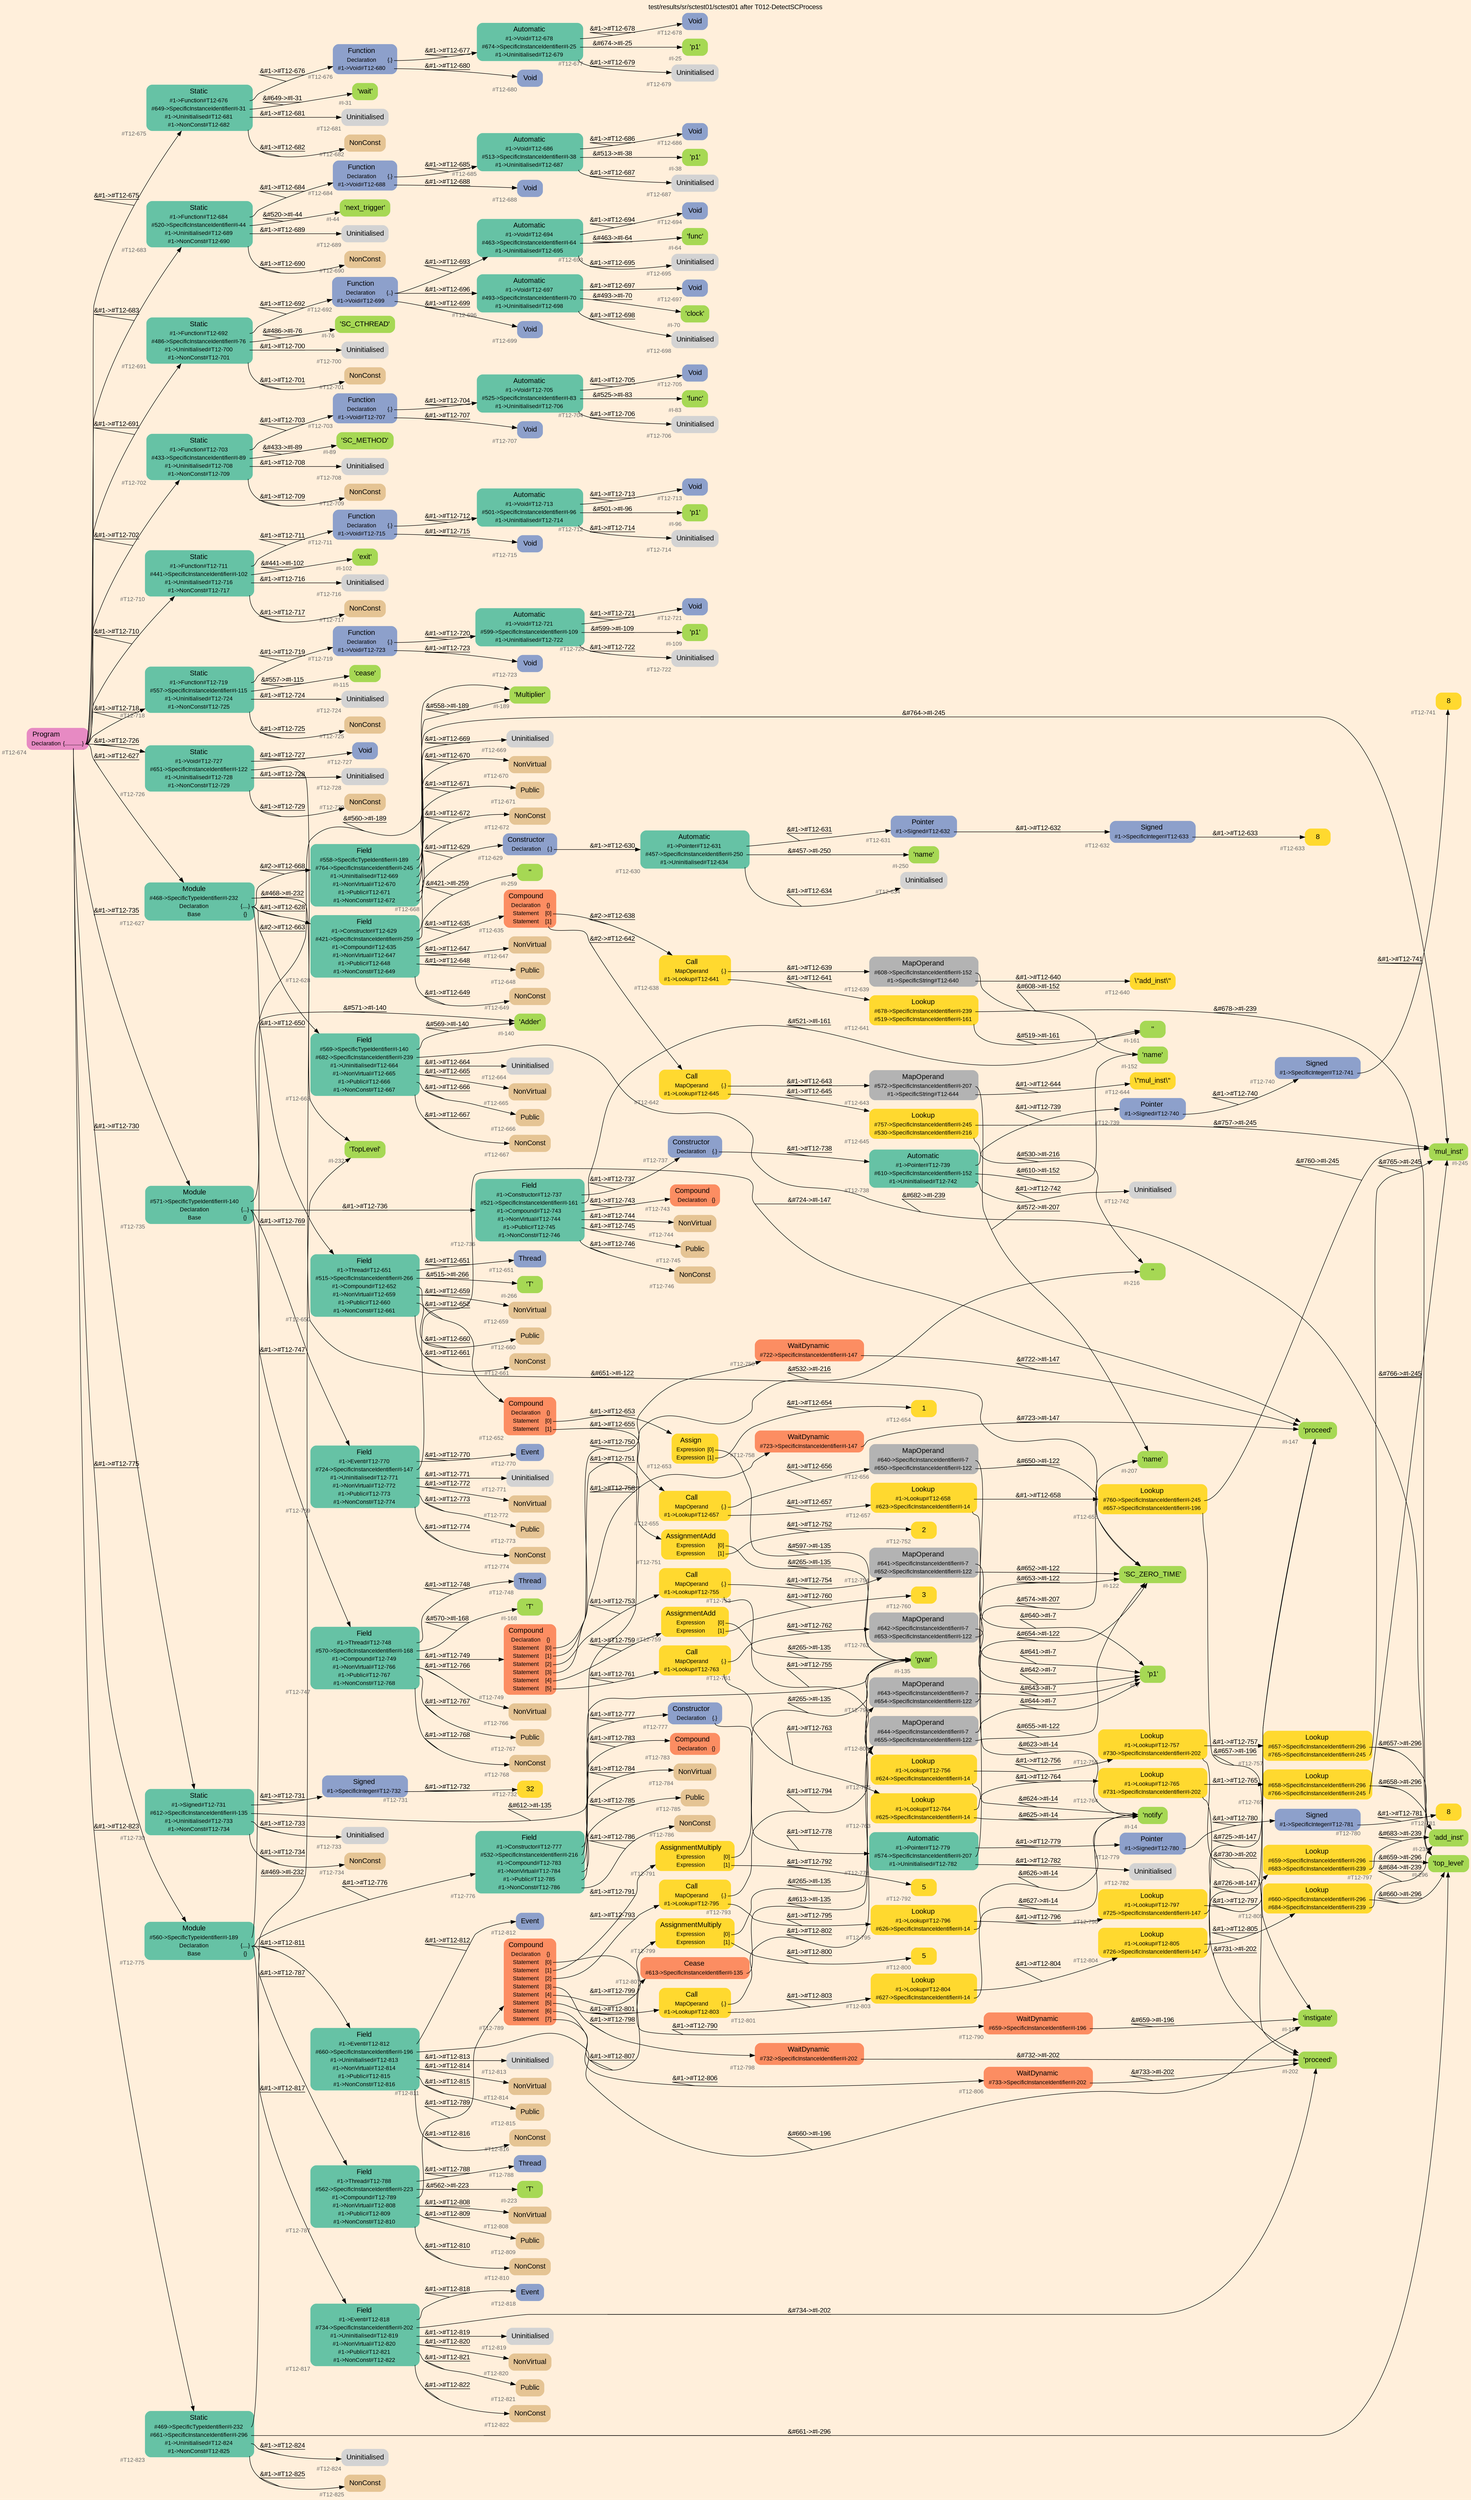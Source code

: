 digraph "test/results/sr/sctest01/sctest01 after T012-DetectSCProcess" {
label = "test/results/sr/sctest01/sctest01 after T012-DetectSCProcess"
labelloc = t
graph [
    rankdir = "LR"
    ranksep = 0.3
    bgcolor = antiquewhite1
    color = black
    fontcolor = black
    fontname = "Arial"
];
node [
    fontname = "Arial"
];
edge [
    fontname = "Arial"
];

// -------------------- node figure --------------------
// -------- block #T12-674 ----------
"#T12-674" [
    fillcolor = "/set28/4"
    xlabel = "#T12-674"
    fontsize = "12"
    fontcolor = grey40
    shape = "plaintext"
    label = <<TABLE BORDER="0" CELLBORDER="0" CELLSPACING="0">
     <TR><TD><FONT COLOR="black" POINT-SIZE="15">Program</FONT></TD></TR>
     <TR><TD><FONT COLOR="black" POINT-SIZE="12">Declaration</FONT></TD><TD PORT="port0"><FONT COLOR="black" POINT-SIZE="12">{............}</FONT></TD></TR>
    </TABLE>>
    style = "rounded,filled"
];

// -------- block #T12-675 ----------
"#T12-675" [
    fillcolor = "/set28/1"
    xlabel = "#T12-675"
    fontsize = "12"
    fontcolor = grey40
    shape = "plaintext"
    label = <<TABLE BORDER="0" CELLBORDER="0" CELLSPACING="0">
     <TR><TD><FONT COLOR="black" POINT-SIZE="15">Static</FONT></TD></TR>
     <TR><TD><FONT COLOR="black" POINT-SIZE="12">#1-&gt;Function#T12-676</FONT></TD><TD PORT="port0"></TD></TR>
     <TR><TD><FONT COLOR="black" POINT-SIZE="12">#649-&gt;SpecificInstanceIdentifier#I-31</FONT></TD><TD PORT="port1"></TD></TR>
     <TR><TD><FONT COLOR="black" POINT-SIZE="12">#1-&gt;Uninitialised#T12-681</FONT></TD><TD PORT="port2"></TD></TR>
     <TR><TD><FONT COLOR="black" POINT-SIZE="12">#1-&gt;NonConst#T12-682</FONT></TD><TD PORT="port3"></TD></TR>
    </TABLE>>
    style = "rounded,filled"
];

// -------- block #T12-676 ----------
"#T12-676" [
    fillcolor = "/set28/3"
    xlabel = "#T12-676"
    fontsize = "12"
    fontcolor = grey40
    shape = "plaintext"
    label = <<TABLE BORDER="0" CELLBORDER="0" CELLSPACING="0">
     <TR><TD><FONT COLOR="black" POINT-SIZE="15">Function</FONT></TD></TR>
     <TR><TD><FONT COLOR="black" POINT-SIZE="12">Declaration</FONT></TD><TD PORT="port0"><FONT COLOR="black" POINT-SIZE="12">{.}</FONT></TD></TR>
     <TR><TD><FONT COLOR="black" POINT-SIZE="12">#1-&gt;Void#T12-680</FONT></TD><TD PORT="port1"></TD></TR>
    </TABLE>>
    style = "rounded,filled"
];

// -------- block #T12-677 ----------
"#T12-677" [
    fillcolor = "/set28/1"
    xlabel = "#T12-677"
    fontsize = "12"
    fontcolor = grey40
    shape = "plaintext"
    label = <<TABLE BORDER="0" CELLBORDER="0" CELLSPACING="0">
     <TR><TD><FONT COLOR="black" POINT-SIZE="15">Automatic</FONT></TD></TR>
     <TR><TD><FONT COLOR="black" POINT-SIZE="12">#1-&gt;Void#T12-678</FONT></TD><TD PORT="port0"></TD></TR>
     <TR><TD><FONT COLOR="black" POINT-SIZE="12">#674-&gt;SpecificInstanceIdentifier#I-25</FONT></TD><TD PORT="port1"></TD></TR>
     <TR><TD><FONT COLOR="black" POINT-SIZE="12">#1-&gt;Uninitialised#T12-679</FONT></TD><TD PORT="port2"></TD></TR>
    </TABLE>>
    style = "rounded,filled"
];

// -------- block #T12-678 ----------
"#T12-678" [
    fillcolor = "/set28/3"
    xlabel = "#T12-678"
    fontsize = "12"
    fontcolor = grey40
    shape = "plaintext"
    label = <<TABLE BORDER="0" CELLBORDER="0" CELLSPACING="0">
     <TR><TD><FONT COLOR="black" POINT-SIZE="15">Void</FONT></TD></TR>
    </TABLE>>
    style = "rounded,filled"
];

// -------- block #I-25 ----------
"#I-25" [
    fillcolor = "/set28/5"
    xlabel = "#I-25"
    fontsize = "12"
    fontcolor = grey40
    shape = "plaintext"
    label = <<TABLE BORDER="0" CELLBORDER="0" CELLSPACING="0">
     <TR><TD><FONT COLOR="black" POINT-SIZE="15">'p1'</FONT></TD></TR>
    </TABLE>>
    style = "rounded,filled"
];

// -------- block #T12-679 ----------
"#T12-679" [
    xlabel = "#T12-679"
    fontsize = "12"
    fontcolor = grey40
    shape = "plaintext"
    label = <<TABLE BORDER="0" CELLBORDER="0" CELLSPACING="0">
     <TR><TD><FONT COLOR="black" POINT-SIZE="15">Uninitialised</FONT></TD></TR>
    </TABLE>>
    style = "rounded,filled"
];

// -------- block #T12-680 ----------
"#T12-680" [
    fillcolor = "/set28/3"
    xlabel = "#T12-680"
    fontsize = "12"
    fontcolor = grey40
    shape = "plaintext"
    label = <<TABLE BORDER="0" CELLBORDER="0" CELLSPACING="0">
     <TR><TD><FONT COLOR="black" POINT-SIZE="15">Void</FONT></TD></TR>
    </TABLE>>
    style = "rounded,filled"
];

// -------- block #I-31 ----------
"#I-31" [
    fillcolor = "/set28/5"
    xlabel = "#I-31"
    fontsize = "12"
    fontcolor = grey40
    shape = "plaintext"
    label = <<TABLE BORDER="0" CELLBORDER="0" CELLSPACING="0">
     <TR><TD><FONT COLOR="black" POINT-SIZE="15">'wait'</FONT></TD></TR>
    </TABLE>>
    style = "rounded,filled"
];

// -------- block #T12-681 ----------
"#T12-681" [
    xlabel = "#T12-681"
    fontsize = "12"
    fontcolor = grey40
    shape = "plaintext"
    label = <<TABLE BORDER="0" CELLBORDER="0" CELLSPACING="0">
     <TR><TD><FONT COLOR="black" POINT-SIZE="15">Uninitialised</FONT></TD></TR>
    </TABLE>>
    style = "rounded,filled"
];

// -------- block #T12-682 ----------
"#T12-682" [
    fillcolor = "/set28/7"
    xlabel = "#T12-682"
    fontsize = "12"
    fontcolor = grey40
    shape = "plaintext"
    label = <<TABLE BORDER="0" CELLBORDER="0" CELLSPACING="0">
     <TR><TD><FONT COLOR="black" POINT-SIZE="15">NonConst</FONT></TD></TR>
    </TABLE>>
    style = "rounded,filled"
];

// -------- block #T12-683 ----------
"#T12-683" [
    fillcolor = "/set28/1"
    xlabel = "#T12-683"
    fontsize = "12"
    fontcolor = grey40
    shape = "plaintext"
    label = <<TABLE BORDER="0" CELLBORDER="0" CELLSPACING="0">
     <TR><TD><FONT COLOR="black" POINT-SIZE="15">Static</FONT></TD></TR>
     <TR><TD><FONT COLOR="black" POINT-SIZE="12">#1-&gt;Function#T12-684</FONT></TD><TD PORT="port0"></TD></TR>
     <TR><TD><FONT COLOR="black" POINT-SIZE="12">#520-&gt;SpecificInstanceIdentifier#I-44</FONT></TD><TD PORT="port1"></TD></TR>
     <TR><TD><FONT COLOR="black" POINT-SIZE="12">#1-&gt;Uninitialised#T12-689</FONT></TD><TD PORT="port2"></TD></TR>
     <TR><TD><FONT COLOR="black" POINT-SIZE="12">#1-&gt;NonConst#T12-690</FONT></TD><TD PORT="port3"></TD></TR>
    </TABLE>>
    style = "rounded,filled"
];

// -------- block #T12-684 ----------
"#T12-684" [
    fillcolor = "/set28/3"
    xlabel = "#T12-684"
    fontsize = "12"
    fontcolor = grey40
    shape = "plaintext"
    label = <<TABLE BORDER="0" CELLBORDER="0" CELLSPACING="0">
     <TR><TD><FONT COLOR="black" POINT-SIZE="15">Function</FONT></TD></TR>
     <TR><TD><FONT COLOR="black" POINT-SIZE="12">Declaration</FONT></TD><TD PORT="port0"><FONT COLOR="black" POINT-SIZE="12">{.}</FONT></TD></TR>
     <TR><TD><FONT COLOR="black" POINT-SIZE="12">#1-&gt;Void#T12-688</FONT></TD><TD PORT="port1"></TD></TR>
    </TABLE>>
    style = "rounded,filled"
];

// -------- block #T12-685 ----------
"#T12-685" [
    fillcolor = "/set28/1"
    xlabel = "#T12-685"
    fontsize = "12"
    fontcolor = grey40
    shape = "plaintext"
    label = <<TABLE BORDER="0" CELLBORDER="0" CELLSPACING="0">
     <TR><TD><FONT COLOR="black" POINT-SIZE="15">Automatic</FONT></TD></TR>
     <TR><TD><FONT COLOR="black" POINT-SIZE="12">#1-&gt;Void#T12-686</FONT></TD><TD PORT="port0"></TD></TR>
     <TR><TD><FONT COLOR="black" POINT-SIZE="12">#513-&gt;SpecificInstanceIdentifier#I-38</FONT></TD><TD PORT="port1"></TD></TR>
     <TR><TD><FONT COLOR="black" POINT-SIZE="12">#1-&gt;Uninitialised#T12-687</FONT></TD><TD PORT="port2"></TD></TR>
    </TABLE>>
    style = "rounded,filled"
];

// -------- block #T12-686 ----------
"#T12-686" [
    fillcolor = "/set28/3"
    xlabel = "#T12-686"
    fontsize = "12"
    fontcolor = grey40
    shape = "plaintext"
    label = <<TABLE BORDER="0" CELLBORDER="0" CELLSPACING="0">
     <TR><TD><FONT COLOR="black" POINT-SIZE="15">Void</FONT></TD></TR>
    </TABLE>>
    style = "rounded,filled"
];

// -------- block #I-38 ----------
"#I-38" [
    fillcolor = "/set28/5"
    xlabel = "#I-38"
    fontsize = "12"
    fontcolor = grey40
    shape = "plaintext"
    label = <<TABLE BORDER="0" CELLBORDER="0" CELLSPACING="0">
     <TR><TD><FONT COLOR="black" POINT-SIZE="15">'p1'</FONT></TD></TR>
    </TABLE>>
    style = "rounded,filled"
];

// -------- block #T12-687 ----------
"#T12-687" [
    xlabel = "#T12-687"
    fontsize = "12"
    fontcolor = grey40
    shape = "plaintext"
    label = <<TABLE BORDER="0" CELLBORDER="0" CELLSPACING="0">
     <TR><TD><FONT COLOR="black" POINT-SIZE="15">Uninitialised</FONT></TD></TR>
    </TABLE>>
    style = "rounded,filled"
];

// -------- block #T12-688 ----------
"#T12-688" [
    fillcolor = "/set28/3"
    xlabel = "#T12-688"
    fontsize = "12"
    fontcolor = grey40
    shape = "plaintext"
    label = <<TABLE BORDER="0" CELLBORDER="0" CELLSPACING="0">
     <TR><TD><FONT COLOR="black" POINT-SIZE="15">Void</FONT></TD></TR>
    </TABLE>>
    style = "rounded,filled"
];

// -------- block #I-44 ----------
"#I-44" [
    fillcolor = "/set28/5"
    xlabel = "#I-44"
    fontsize = "12"
    fontcolor = grey40
    shape = "plaintext"
    label = <<TABLE BORDER="0" CELLBORDER="0" CELLSPACING="0">
     <TR><TD><FONT COLOR="black" POINT-SIZE="15">'next_trigger'</FONT></TD></TR>
    </TABLE>>
    style = "rounded,filled"
];

// -------- block #T12-689 ----------
"#T12-689" [
    xlabel = "#T12-689"
    fontsize = "12"
    fontcolor = grey40
    shape = "plaintext"
    label = <<TABLE BORDER="0" CELLBORDER="0" CELLSPACING="0">
     <TR><TD><FONT COLOR="black" POINT-SIZE="15">Uninitialised</FONT></TD></TR>
    </TABLE>>
    style = "rounded,filled"
];

// -------- block #T12-690 ----------
"#T12-690" [
    fillcolor = "/set28/7"
    xlabel = "#T12-690"
    fontsize = "12"
    fontcolor = grey40
    shape = "plaintext"
    label = <<TABLE BORDER="0" CELLBORDER="0" CELLSPACING="0">
     <TR><TD><FONT COLOR="black" POINT-SIZE="15">NonConst</FONT></TD></TR>
    </TABLE>>
    style = "rounded,filled"
];

// -------- block #T12-691 ----------
"#T12-691" [
    fillcolor = "/set28/1"
    xlabel = "#T12-691"
    fontsize = "12"
    fontcolor = grey40
    shape = "plaintext"
    label = <<TABLE BORDER="0" CELLBORDER="0" CELLSPACING="0">
     <TR><TD><FONT COLOR="black" POINT-SIZE="15">Static</FONT></TD></TR>
     <TR><TD><FONT COLOR="black" POINT-SIZE="12">#1-&gt;Function#T12-692</FONT></TD><TD PORT="port0"></TD></TR>
     <TR><TD><FONT COLOR="black" POINT-SIZE="12">#486-&gt;SpecificInstanceIdentifier#I-76</FONT></TD><TD PORT="port1"></TD></TR>
     <TR><TD><FONT COLOR="black" POINT-SIZE="12">#1-&gt;Uninitialised#T12-700</FONT></TD><TD PORT="port2"></TD></TR>
     <TR><TD><FONT COLOR="black" POINT-SIZE="12">#1-&gt;NonConst#T12-701</FONT></TD><TD PORT="port3"></TD></TR>
    </TABLE>>
    style = "rounded,filled"
];

// -------- block #T12-692 ----------
"#T12-692" [
    fillcolor = "/set28/3"
    xlabel = "#T12-692"
    fontsize = "12"
    fontcolor = grey40
    shape = "plaintext"
    label = <<TABLE BORDER="0" CELLBORDER="0" CELLSPACING="0">
     <TR><TD><FONT COLOR="black" POINT-SIZE="15">Function</FONT></TD></TR>
     <TR><TD><FONT COLOR="black" POINT-SIZE="12">Declaration</FONT></TD><TD PORT="port0"><FONT COLOR="black" POINT-SIZE="12">{..}</FONT></TD></TR>
     <TR><TD><FONT COLOR="black" POINT-SIZE="12">#1-&gt;Void#T12-699</FONT></TD><TD PORT="port1"></TD></TR>
    </TABLE>>
    style = "rounded,filled"
];

// -------- block #T12-693 ----------
"#T12-693" [
    fillcolor = "/set28/1"
    xlabel = "#T12-693"
    fontsize = "12"
    fontcolor = grey40
    shape = "plaintext"
    label = <<TABLE BORDER="0" CELLBORDER="0" CELLSPACING="0">
     <TR><TD><FONT COLOR="black" POINT-SIZE="15">Automatic</FONT></TD></TR>
     <TR><TD><FONT COLOR="black" POINT-SIZE="12">#1-&gt;Void#T12-694</FONT></TD><TD PORT="port0"></TD></TR>
     <TR><TD><FONT COLOR="black" POINT-SIZE="12">#463-&gt;SpecificInstanceIdentifier#I-64</FONT></TD><TD PORT="port1"></TD></TR>
     <TR><TD><FONT COLOR="black" POINT-SIZE="12">#1-&gt;Uninitialised#T12-695</FONT></TD><TD PORT="port2"></TD></TR>
    </TABLE>>
    style = "rounded,filled"
];

// -------- block #T12-694 ----------
"#T12-694" [
    fillcolor = "/set28/3"
    xlabel = "#T12-694"
    fontsize = "12"
    fontcolor = grey40
    shape = "plaintext"
    label = <<TABLE BORDER="0" CELLBORDER="0" CELLSPACING="0">
     <TR><TD><FONT COLOR="black" POINT-SIZE="15">Void</FONT></TD></TR>
    </TABLE>>
    style = "rounded,filled"
];

// -------- block #I-64 ----------
"#I-64" [
    fillcolor = "/set28/5"
    xlabel = "#I-64"
    fontsize = "12"
    fontcolor = grey40
    shape = "plaintext"
    label = <<TABLE BORDER="0" CELLBORDER="0" CELLSPACING="0">
     <TR><TD><FONT COLOR="black" POINT-SIZE="15">'func'</FONT></TD></TR>
    </TABLE>>
    style = "rounded,filled"
];

// -------- block #T12-695 ----------
"#T12-695" [
    xlabel = "#T12-695"
    fontsize = "12"
    fontcolor = grey40
    shape = "plaintext"
    label = <<TABLE BORDER="0" CELLBORDER="0" CELLSPACING="0">
     <TR><TD><FONT COLOR="black" POINT-SIZE="15">Uninitialised</FONT></TD></TR>
    </TABLE>>
    style = "rounded,filled"
];

// -------- block #T12-696 ----------
"#T12-696" [
    fillcolor = "/set28/1"
    xlabel = "#T12-696"
    fontsize = "12"
    fontcolor = grey40
    shape = "plaintext"
    label = <<TABLE BORDER="0" CELLBORDER="0" CELLSPACING="0">
     <TR><TD><FONT COLOR="black" POINT-SIZE="15">Automatic</FONT></TD></TR>
     <TR><TD><FONT COLOR="black" POINT-SIZE="12">#1-&gt;Void#T12-697</FONT></TD><TD PORT="port0"></TD></TR>
     <TR><TD><FONT COLOR="black" POINT-SIZE="12">#493-&gt;SpecificInstanceIdentifier#I-70</FONT></TD><TD PORT="port1"></TD></TR>
     <TR><TD><FONT COLOR="black" POINT-SIZE="12">#1-&gt;Uninitialised#T12-698</FONT></TD><TD PORT="port2"></TD></TR>
    </TABLE>>
    style = "rounded,filled"
];

// -------- block #T12-697 ----------
"#T12-697" [
    fillcolor = "/set28/3"
    xlabel = "#T12-697"
    fontsize = "12"
    fontcolor = grey40
    shape = "plaintext"
    label = <<TABLE BORDER="0" CELLBORDER="0" CELLSPACING="0">
     <TR><TD><FONT COLOR="black" POINT-SIZE="15">Void</FONT></TD></TR>
    </TABLE>>
    style = "rounded,filled"
];

// -------- block #I-70 ----------
"#I-70" [
    fillcolor = "/set28/5"
    xlabel = "#I-70"
    fontsize = "12"
    fontcolor = grey40
    shape = "plaintext"
    label = <<TABLE BORDER="0" CELLBORDER="0" CELLSPACING="0">
     <TR><TD><FONT COLOR="black" POINT-SIZE="15">'clock'</FONT></TD></TR>
    </TABLE>>
    style = "rounded,filled"
];

// -------- block #T12-698 ----------
"#T12-698" [
    xlabel = "#T12-698"
    fontsize = "12"
    fontcolor = grey40
    shape = "plaintext"
    label = <<TABLE BORDER="0" CELLBORDER="0" CELLSPACING="0">
     <TR><TD><FONT COLOR="black" POINT-SIZE="15">Uninitialised</FONT></TD></TR>
    </TABLE>>
    style = "rounded,filled"
];

// -------- block #T12-699 ----------
"#T12-699" [
    fillcolor = "/set28/3"
    xlabel = "#T12-699"
    fontsize = "12"
    fontcolor = grey40
    shape = "plaintext"
    label = <<TABLE BORDER="0" CELLBORDER="0" CELLSPACING="0">
     <TR><TD><FONT COLOR="black" POINT-SIZE="15">Void</FONT></TD></TR>
    </TABLE>>
    style = "rounded,filled"
];

// -------- block #I-76 ----------
"#I-76" [
    fillcolor = "/set28/5"
    xlabel = "#I-76"
    fontsize = "12"
    fontcolor = grey40
    shape = "plaintext"
    label = <<TABLE BORDER="0" CELLBORDER="0" CELLSPACING="0">
     <TR><TD><FONT COLOR="black" POINT-SIZE="15">'SC_CTHREAD'</FONT></TD></TR>
    </TABLE>>
    style = "rounded,filled"
];

// -------- block #T12-700 ----------
"#T12-700" [
    xlabel = "#T12-700"
    fontsize = "12"
    fontcolor = grey40
    shape = "plaintext"
    label = <<TABLE BORDER="0" CELLBORDER="0" CELLSPACING="0">
     <TR><TD><FONT COLOR="black" POINT-SIZE="15">Uninitialised</FONT></TD></TR>
    </TABLE>>
    style = "rounded,filled"
];

// -------- block #T12-701 ----------
"#T12-701" [
    fillcolor = "/set28/7"
    xlabel = "#T12-701"
    fontsize = "12"
    fontcolor = grey40
    shape = "plaintext"
    label = <<TABLE BORDER="0" CELLBORDER="0" CELLSPACING="0">
     <TR><TD><FONT COLOR="black" POINT-SIZE="15">NonConst</FONT></TD></TR>
    </TABLE>>
    style = "rounded,filled"
];

// -------- block #T12-702 ----------
"#T12-702" [
    fillcolor = "/set28/1"
    xlabel = "#T12-702"
    fontsize = "12"
    fontcolor = grey40
    shape = "plaintext"
    label = <<TABLE BORDER="0" CELLBORDER="0" CELLSPACING="0">
     <TR><TD><FONT COLOR="black" POINT-SIZE="15">Static</FONT></TD></TR>
     <TR><TD><FONT COLOR="black" POINT-SIZE="12">#1-&gt;Function#T12-703</FONT></TD><TD PORT="port0"></TD></TR>
     <TR><TD><FONT COLOR="black" POINT-SIZE="12">#433-&gt;SpecificInstanceIdentifier#I-89</FONT></TD><TD PORT="port1"></TD></TR>
     <TR><TD><FONT COLOR="black" POINT-SIZE="12">#1-&gt;Uninitialised#T12-708</FONT></TD><TD PORT="port2"></TD></TR>
     <TR><TD><FONT COLOR="black" POINT-SIZE="12">#1-&gt;NonConst#T12-709</FONT></TD><TD PORT="port3"></TD></TR>
    </TABLE>>
    style = "rounded,filled"
];

// -------- block #T12-703 ----------
"#T12-703" [
    fillcolor = "/set28/3"
    xlabel = "#T12-703"
    fontsize = "12"
    fontcolor = grey40
    shape = "plaintext"
    label = <<TABLE BORDER="0" CELLBORDER="0" CELLSPACING="0">
     <TR><TD><FONT COLOR="black" POINT-SIZE="15">Function</FONT></TD></TR>
     <TR><TD><FONT COLOR="black" POINT-SIZE="12">Declaration</FONT></TD><TD PORT="port0"><FONT COLOR="black" POINT-SIZE="12">{.}</FONT></TD></TR>
     <TR><TD><FONT COLOR="black" POINT-SIZE="12">#1-&gt;Void#T12-707</FONT></TD><TD PORT="port1"></TD></TR>
    </TABLE>>
    style = "rounded,filled"
];

// -------- block #T12-704 ----------
"#T12-704" [
    fillcolor = "/set28/1"
    xlabel = "#T12-704"
    fontsize = "12"
    fontcolor = grey40
    shape = "plaintext"
    label = <<TABLE BORDER="0" CELLBORDER="0" CELLSPACING="0">
     <TR><TD><FONT COLOR="black" POINT-SIZE="15">Automatic</FONT></TD></TR>
     <TR><TD><FONT COLOR="black" POINT-SIZE="12">#1-&gt;Void#T12-705</FONT></TD><TD PORT="port0"></TD></TR>
     <TR><TD><FONT COLOR="black" POINT-SIZE="12">#525-&gt;SpecificInstanceIdentifier#I-83</FONT></TD><TD PORT="port1"></TD></TR>
     <TR><TD><FONT COLOR="black" POINT-SIZE="12">#1-&gt;Uninitialised#T12-706</FONT></TD><TD PORT="port2"></TD></TR>
    </TABLE>>
    style = "rounded,filled"
];

// -------- block #T12-705 ----------
"#T12-705" [
    fillcolor = "/set28/3"
    xlabel = "#T12-705"
    fontsize = "12"
    fontcolor = grey40
    shape = "plaintext"
    label = <<TABLE BORDER="0" CELLBORDER="0" CELLSPACING="0">
     <TR><TD><FONT COLOR="black" POINT-SIZE="15">Void</FONT></TD></TR>
    </TABLE>>
    style = "rounded,filled"
];

// -------- block #I-83 ----------
"#I-83" [
    fillcolor = "/set28/5"
    xlabel = "#I-83"
    fontsize = "12"
    fontcolor = grey40
    shape = "plaintext"
    label = <<TABLE BORDER="0" CELLBORDER="0" CELLSPACING="0">
     <TR><TD><FONT COLOR="black" POINT-SIZE="15">'func'</FONT></TD></TR>
    </TABLE>>
    style = "rounded,filled"
];

// -------- block #T12-706 ----------
"#T12-706" [
    xlabel = "#T12-706"
    fontsize = "12"
    fontcolor = grey40
    shape = "plaintext"
    label = <<TABLE BORDER="0" CELLBORDER="0" CELLSPACING="0">
     <TR><TD><FONT COLOR="black" POINT-SIZE="15">Uninitialised</FONT></TD></TR>
    </TABLE>>
    style = "rounded,filled"
];

// -------- block #T12-707 ----------
"#T12-707" [
    fillcolor = "/set28/3"
    xlabel = "#T12-707"
    fontsize = "12"
    fontcolor = grey40
    shape = "plaintext"
    label = <<TABLE BORDER="0" CELLBORDER="0" CELLSPACING="0">
     <TR><TD><FONT COLOR="black" POINT-SIZE="15">Void</FONT></TD></TR>
    </TABLE>>
    style = "rounded,filled"
];

// -------- block #I-89 ----------
"#I-89" [
    fillcolor = "/set28/5"
    xlabel = "#I-89"
    fontsize = "12"
    fontcolor = grey40
    shape = "plaintext"
    label = <<TABLE BORDER="0" CELLBORDER="0" CELLSPACING="0">
     <TR><TD><FONT COLOR="black" POINT-SIZE="15">'SC_METHOD'</FONT></TD></TR>
    </TABLE>>
    style = "rounded,filled"
];

// -------- block #T12-708 ----------
"#T12-708" [
    xlabel = "#T12-708"
    fontsize = "12"
    fontcolor = grey40
    shape = "plaintext"
    label = <<TABLE BORDER="0" CELLBORDER="0" CELLSPACING="0">
     <TR><TD><FONT COLOR="black" POINT-SIZE="15">Uninitialised</FONT></TD></TR>
    </TABLE>>
    style = "rounded,filled"
];

// -------- block #T12-709 ----------
"#T12-709" [
    fillcolor = "/set28/7"
    xlabel = "#T12-709"
    fontsize = "12"
    fontcolor = grey40
    shape = "plaintext"
    label = <<TABLE BORDER="0" CELLBORDER="0" CELLSPACING="0">
     <TR><TD><FONT COLOR="black" POINT-SIZE="15">NonConst</FONT></TD></TR>
    </TABLE>>
    style = "rounded,filled"
];

// -------- block #T12-710 ----------
"#T12-710" [
    fillcolor = "/set28/1"
    xlabel = "#T12-710"
    fontsize = "12"
    fontcolor = grey40
    shape = "plaintext"
    label = <<TABLE BORDER="0" CELLBORDER="0" CELLSPACING="0">
     <TR><TD><FONT COLOR="black" POINT-SIZE="15">Static</FONT></TD></TR>
     <TR><TD><FONT COLOR="black" POINT-SIZE="12">#1-&gt;Function#T12-711</FONT></TD><TD PORT="port0"></TD></TR>
     <TR><TD><FONT COLOR="black" POINT-SIZE="12">#441-&gt;SpecificInstanceIdentifier#I-102</FONT></TD><TD PORT="port1"></TD></TR>
     <TR><TD><FONT COLOR="black" POINT-SIZE="12">#1-&gt;Uninitialised#T12-716</FONT></TD><TD PORT="port2"></TD></TR>
     <TR><TD><FONT COLOR="black" POINT-SIZE="12">#1-&gt;NonConst#T12-717</FONT></TD><TD PORT="port3"></TD></TR>
    </TABLE>>
    style = "rounded,filled"
];

// -------- block #T12-711 ----------
"#T12-711" [
    fillcolor = "/set28/3"
    xlabel = "#T12-711"
    fontsize = "12"
    fontcolor = grey40
    shape = "plaintext"
    label = <<TABLE BORDER="0" CELLBORDER="0" CELLSPACING="0">
     <TR><TD><FONT COLOR="black" POINT-SIZE="15">Function</FONT></TD></TR>
     <TR><TD><FONT COLOR="black" POINT-SIZE="12">Declaration</FONT></TD><TD PORT="port0"><FONT COLOR="black" POINT-SIZE="12">{.}</FONT></TD></TR>
     <TR><TD><FONT COLOR="black" POINT-SIZE="12">#1-&gt;Void#T12-715</FONT></TD><TD PORT="port1"></TD></TR>
    </TABLE>>
    style = "rounded,filled"
];

// -------- block #T12-712 ----------
"#T12-712" [
    fillcolor = "/set28/1"
    xlabel = "#T12-712"
    fontsize = "12"
    fontcolor = grey40
    shape = "plaintext"
    label = <<TABLE BORDER="0" CELLBORDER="0" CELLSPACING="0">
     <TR><TD><FONT COLOR="black" POINT-SIZE="15">Automatic</FONT></TD></TR>
     <TR><TD><FONT COLOR="black" POINT-SIZE="12">#1-&gt;Void#T12-713</FONT></TD><TD PORT="port0"></TD></TR>
     <TR><TD><FONT COLOR="black" POINT-SIZE="12">#501-&gt;SpecificInstanceIdentifier#I-96</FONT></TD><TD PORT="port1"></TD></TR>
     <TR><TD><FONT COLOR="black" POINT-SIZE="12">#1-&gt;Uninitialised#T12-714</FONT></TD><TD PORT="port2"></TD></TR>
    </TABLE>>
    style = "rounded,filled"
];

// -------- block #T12-713 ----------
"#T12-713" [
    fillcolor = "/set28/3"
    xlabel = "#T12-713"
    fontsize = "12"
    fontcolor = grey40
    shape = "plaintext"
    label = <<TABLE BORDER="0" CELLBORDER="0" CELLSPACING="0">
     <TR><TD><FONT COLOR="black" POINT-SIZE="15">Void</FONT></TD></TR>
    </TABLE>>
    style = "rounded,filled"
];

// -------- block #I-96 ----------
"#I-96" [
    fillcolor = "/set28/5"
    xlabel = "#I-96"
    fontsize = "12"
    fontcolor = grey40
    shape = "plaintext"
    label = <<TABLE BORDER="0" CELLBORDER="0" CELLSPACING="0">
     <TR><TD><FONT COLOR="black" POINT-SIZE="15">'p1'</FONT></TD></TR>
    </TABLE>>
    style = "rounded,filled"
];

// -------- block #T12-714 ----------
"#T12-714" [
    xlabel = "#T12-714"
    fontsize = "12"
    fontcolor = grey40
    shape = "plaintext"
    label = <<TABLE BORDER="0" CELLBORDER="0" CELLSPACING="0">
     <TR><TD><FONT COLOR="black" POINT-SIZE="15">Uninitialised</FONT></TD></TR>
    </TABLE>>
    style = "rounded,filled"
];

// -------- block #T12-715 ----------
"#T12-715" [
    fillcolor = "/set28/3"
    xlabel = "#T12-715"
    fontsize = "12"
    fontcolor = grey40
    shape = "plaintext"
    label = <<TABLE BORDER="0" CELLBORDER="0" CELLSPACING="0">
     <TR><TD><FONT COLOR="black" POINT-SIZE="15">Void</FONT></TD></TR>
    </TABLE>>
    style = "rounded,filled"
];

// -------- block #I-102 ----------
"#I-102" [
    fillcolor = "/set28/5"
    xlabel = "#I-102"
    fontsize = "12"
    fontcolor = grey40
    shape = "plaintext"
    label = <<TABLE BORDER="0" CELLBORDER="0" CELLSPACING="0">
     <TR><TD><FONT COLOR="black" POINT-SIZE="15">'exit'</FONT></TD></TR>
    </TABLE>>
    style = "rounded,filled"
];

// -------- block #T12-716 ----------
"#T12-716" [
    xlabel = "#T12-716"
    fontsize = "12"
    fontcolor = grey40
    shape = "plaintext"
    label = <<TABLE BORDER="0" CELLBORDER="0" CELLSPACING="0">
     <TR><TD><FONT COLOR="black" POINT-SIZE="15">Uninitialised</FONT></TD></TR>
    </TABLE>>
    style = "rounded,filled"
];

// -------- block #T12-717 ----------
"#T12-717" [
    fillcolor = "/set28/7"
    xlabel = "#T12-717"
    fontsize = "12"
    fontcolor = grey40
    shape = "plaintext"
    label = <<TABLE BORDER="0" CELLBORDER="0" CELLSPACING="0">
     <TR><TD><FONT COLOR="black" POINT-SIZE="15">NonConst</FONT></TD></TR>
    </TABLE>>
    style = "rounded,filled"
];

// -------- block #T12-718 ----------
"#T12-718" [
    fillcolor = "/set28/1"
    xlabel = "#T12-718"
    fontsize = "12"
    fontcolor = grey40
    shape = "plaintext"
    label = <<TABLE BORDER="0" CELLBORDER="0" CELLSPACING="0">
     <TR><TD><FONT COLOR="black" POINT-SIZE="15">Static</FONT></TD></TR>
     <TR><TD><FONT COLOR="black" POINT-SIZE="12">#1-&gt;Function#T12-719</FONT></TD><TD PORT="port0"></TD></TR>
     <TR><TD><FONT COLOR="black" POINT-SIZE="12">#557-&gt;SpecificInstanceIdentifier#I-115</FONT></TD><TD PORT="port1"></TD></TR>
     <TR><TD><FONT COLOR="black" POINT-SIZE="12">#1-&gt;Uninitialised#T12-724</FONT></TD><TD PORT="port2"></TD></TR>
     <TR><TD><FONT COLOR="black" POINT-SIZE="12">#1-&gt;NonConst#T12-725</FONT></TD><TD PORT="port3"></TD></TR>
    </TABLE>>
    style = "rounded,filled"
];

// -------- block #T12-719 ----------
"#T12-719" [
    fillcolor = "/set28/3"
    xlabel = "#T12-719"
    fontsize = "12"
    fontcolor = grey40
    shape = "plaintext"
    label = <<TABLE BORDER="0" CELLBORDER="0" CELLSPACING="0">
     <TR><TD><FONT COLOR="black" POINT-SIZE="15">Function</FONT></TD></TR>
     <TR><TD><FONT COLOR="black" POINT-SIZE="12">Declaration</FONT></TD><TD PORT="port0"><FONT COLOR="black" POINT-SIZE="12">{.}</FONT></TD></TR>
     <TR><TD><FONT COLOR="black" POINT-SIZE="12">#1-&gt;Void#T12-723</FONT></TD><TD PORT="port1"></TD></TR>
    </TABLE>>
    style = "rounded,filled"
];

// -------- block #T12-720 ----------
"#T12-720" [
    fillcolor = "/set28/1"
    xlabel = "#T12-720"
    fontsize = "12"
    fontcolor = grey40
    shape = "plaintext"
    label = <<TABLE BORDER="0" CELLBORDER="0" CELLSPACING="0">
     <TR><TD><FONT COLOR="black" POINT-SIZE="15">Automatic</FONT></TD></TR>
     <TR><TD><FONT COLOR="black" POINT-SIZE="12">#1-&gt;Void#T12-721</FONT></TD><TD PORT="port0"></TD></TR>
     <TR><TD><FONT COLOR="black" POINT-SIZE="12">#599-&gt;SpecificInstanceIdentifier#I-109</FONT></TD><TD PORT="port1"></TD></TR>
     <TR><TD><FONT COLOR="black" POINT-SIZE="12">#1-&gt;Uninitialised#T12-722</FONT></TD><TD PORT="port2"></TD></TR>
    </TABLE>>
    style = "rounded,filled"
];

// -------- block #T12-721 ----------
"#T12-721" [
    fillcolor = "/set28/3"
    xlabel = "#T12-721"
    fontsize = "12"
    fontcolor = grey40
    shape = "plaintext"
    label = <<TABLE BORDER="0" CELLBORDER="0" CELLSPACING="0">
     <TR><TD><FONT COLOR="black" POINT-SIZE="15">Void</FONT></TD></TR>
    </TABLE>>
    style = "rounded,filled"
];

// -------- block #I-109 ----------
"#I-109" [
    fillcolor = "/set28/5"
    xlabel = "#I-109"
    fontsize = "12"
    fontcolor = grey40
    shape = "plaintext"
    label = <<TABLE BORDER="0" CELLBORDER="0" CELLSPACING="0">
     <TR><TD><FONT COLOR="black" POINT-SIZE="15">'p1'</FONT></TD></TR>
    </TABLE>>
    style = "rounded,filled"
];

// -------- block #T12-722 ----------
"#T12-722" [
    xlabel = "#T12-722"
    fontsize = "12"
    fontcolor = grey40
    shape = "plaintext"
    label = <<TABLE BORDER="0" CELLBORDER="0" CELLSPACING="0">
     <TR><TD><FONT COLOR="black" POINT-SIZE="15">Uninitialised</FONT></TD></TR>
    </TABLE>>
    style = "rounded,filled"
];

// -------- block #T12-723 ----------
"#T12-723" [
    fillcolor = "/set28/3"
    xlabel = "#T12-723"
    fontsize = "12"
    fontcolor = grey40
    shape = "plaintext"
    label = <<TABLE BORDER="0" CELLBORDER="0" CELLSPACING="0">
     <TR><TD><FONT COLOR="black" POINT-SIZE="15">Void</FONT></TD></TR>
    </TABLE>>
    style = "rounded,filled"
];

// -------- block #I-115 ----------
"#I-115" [
    fillcolor = "/set28/5"
    xlabel = "#I-115"
    fontsize = "12"
    fontcolor = grey40
    shape = "plaintext"
    label = <<TABLE BORDER="0" CELLBORDER="0" CELLSPACING="0">
     <TR><TD><FONT COLOR="black" POINT-SIZE="15">'cease'</FONT></TD></TR>
    </TABLE>>
    style = "rounded,filled"
];

// -------- block #T12-724 ----------
"#T12-724" [
    xlabel = "#T12-724"
    fontsize = "12"
    fontcolor = grey40
    shape = "plaintext"
    label = <<TABLE BORDER="0" CELLBORDER="0" CELLSPACING="0">
     <TR><TD><FONT COLOR="black" POINT-SIZE="15">Uninitialised</FONT></TD></TR>
    </TABLE>>
    style = "rounded,filled"
];

// -------- block #T12-725 ----------
"#T12-725" [
    fillcolor = "/set28/7"
    xlabel = "#T12-725"
    fontsize = "12"
    fontcolor = grey40
    shape = "plaintext"
    label = <<TABLE BORDER="0" CELLBORDER="0" CELLSPACING="0">
     <TR><TD><FONT COLOR="black" POINT-SIZE="15">NonConst</FONT></TD></TR>
    </TABLE>>
    style = "rounded,filled"
];

// -------- block #T12-726 ----------
"#T12-726" [
    fillcolor = "/set28/1"
    xlabel = "#T12-726"
    fontsize = "12"
    fontcolor = grey40
    shape = "plaintext"
    label = <<TABLE BORDER="0" CELLBORDER="0" CELLSPACING="0">
     <TR><TD><FONT COLOR="black" POINT-SIZE="15">Static</FONT></TD></TR>
     <TR><TD><FONT COLOR="black" POINT-SIZE="12">#1-&gt;Void#T12-727</FONT></TD><TD PORT="port0"></TD></TR>
     <TR><TD><FONT COLOR="black" POINT-SIZE="12">#651-&gt;SpecificInstanceIdentifier#I-122</FONT></TD><TD PORT="port1"></TD></TR>
     <TR><TD><FONT COLOR="black" POINT-SIZE="12">#1-&gt;Uninitialised#T12-728</FONT></TD><TD PORT="port2"></TD></TR>
     <TR><TD><FONT COLOR="black" POINT-SIZE="12">#1-&gt;NonConst#T12-729</FONT></TD><TD PORT="port3"></TD></TR>
    </TABLE>>
    style = "rounded,filled"
];

// -------- block #T12-727 ----------
"#T12-727" [
    fillcolor = "/set28/3"
    xlabel = "#T12-727"
    fontsize = "12"
    fontcolor = grey40
    shape = "plaintext"
    label = <<TABLE BORDER="0" CELLBORDER="0" CELLSPACING="0">
     <TR><TD><FONT COLOR="black" POINT-SIZE="15">Void</FONT></TD></TR>
    </TABLE>>
    style = "rounded,filled"
];

// -------- block #I-122 ----------
"#I-122" [
    fillcolor = "/set28/5"
    xlabel = "#I-122"
    fontsize = "12"
    fontcolor = grey40
    shape = "plaintext"
    label = <<TABLE BORDER="0" CELLBORDER="0" CELLSPACING="0">
     <TR><TD><FONT COLOR="black" POINT-SIZE="15">'SC_ZERO_TIME'</FONT></TD></TR>
    </TABLE>>
    style = "rounded,filled"
];

// -------- block #T12-728 ----------
"#T12-728" [
    xlabel = "#T12-728"
    fontsize = "12"
    fontcolor = grey40
    shape = "plaintext"
    label = <<TABLE BORDER="0" CELLBORDER="0" CELLSPACING="0">
     <TR><TD><FONT COLOR="black" POINT-SIZE="15">Uninitialised</FONT></TD></TR>
    </TABLE>>
    style = "rounded,filled"
];

// -------- block #T12-729 ----------
"#T12-729" [
    fillcolor = "/set28/7"
    xlabel = "#T12-729"
    fontsize = "12"
    fontcolor = grey40
    shape = "plaintext"
    label = <<TABLE BORDER="0" CELLBORDER="0" CELLSPACING="0">
     <TR><TD><FONT COLOR="black" POINT-SIZE="15">NonConst</FONT></TD></TR>
    </TABLE>>
    style = "rounded,filled"
];

// -------- block #T12-730 ----------
"#T12-730" [
    fillcolor = "/set28/1"
    xlabel = "#T12-730"
    fontsize = "12"
    fontcolor = grey40
    shape = "plaintext"
    label = <<TABLE BORDER="0" CELLBORDER="0" CELLSPACING="0">
     <TR><TD><FONT COLOR="black" POINT-SIZE="15">Static</FONT></TD></TR>
     <TR><TD><FONT COLOR="black" POINT-SIZE="12">#1-&gt;Signed#T12-731</FONT></TD><TD PORT="port0"></TD></TR>
     <TR><TD><FONT COLOR="black" POINT-SIZE="12">#612-&gt;SpecificInstanceIdentifier#I-135</FONT></TD><TD PORT="port1"></TD></TR>
     <TR><TD><FONT COLOR="black" POINT-SIZE="12">#1-&gt;Uninitialised#T12-733</FONT></TD><TD PORT="port2"></TD></TR>
     <TR><TD><FONT COLOR="black" POINT-SIZE="12">#1-&gt;NonConst#T12-734</FONT></TD><TD PORT="port3"></TD></TR>
    </TABLE>>
    style = "rounded,filled"
];

// -------- block #T12-731 ----------
"#T12-731" [
    fillcolor = "/set28/3"
    xlabel = "#T12-731"
    fontsize = "12"
    fontcolor = grey40
    shape = "plaintext"
    label = <<TABLE BORDER="0" CELLBORDER="0" CELLSPACING="0">
     <TR><TD><FONT COLOR="black" POINT-SIZE="15">Signed</FONT></TD></TR>
     <TR><TD><FONT COLOR="black" POINT-SIZE="12">#1-&gt;SpecificInteger#T12-732</FONT></TD><TD PORT="port0"></TD></TR>
    </TABLE>>
    style = "rounded,filled"
];

// -------- block #T12-732 ----------
"#T12-732" [
    fillcolor = "/set28/6"
    xlabel = "#T12-732"
    fontsize = "12"
    fontcolor = grey40
    shape = "plaintext"
    label = <<TABLE BORDER="0" CELLBORDER="0" CELLSPACING="0">
     <TR><TD><FONT COLOR="black" POINT-SIZE="15">32</FONT></TD></TR>
    </TABLE>>
    style = "rounded,filled"
];

// -------- block #I-135 ----------
"#I-135" [
    fillcolor = "/set28/5"
    xlabel = "#I-135"
    fontsize = "12"
    fontcolor = grey40
    shape = "plaintext"
    label = <<TABLE BORDER="0" CELLBORDER="0" CELLSPACING="0">
     <TR><TD><FONT COLOR="black" POINT-SIZE="15">'gvar'</FONT></TD></TR>
    </TABLE>>
    style = "rounded,filled"
];

// -------- block #T12-733 ----------
"#T12-733" [
    xlabel = "#T12-733"
    fontsize = "12"
    fontcolor = grey40
    shape = "plaintext"
    label = <<TABLE BORDER="0" CELLBORDER="0" CELLSPACING="0">
     <TR><TD><FONT COLOR="black" POINT-SIZE="15">Uninitialised</FONT></TD></TR>
    </TABLE>>
    style = "rounded,filled"
];

// -------- block #T12-734 ----------
"#T12-734" [
    fillcolor = "/set28/7"
    xlabel = "#T12-734"
    fontsize = "12"
    fontcolor = grey40
    shape = "plaintext"
    label = <<TABLE BORDER="0" CELLBORDER="0" CELLSPACING="0">
     <TR><TD><FONT COLOR="black" POINT-SIZE="15">NonConst</FONT></TD></TR>
    </TABLE>>
    style = "rounded,filled"
];

// -------- block #T12-735 ----------
"#T12-735" [
    fillcolor = "/set28/1"
    xlabel = "#T12-735"
    fontsize = "12"
    fontcolor = grey40
    shape = "plaintext"
    label = <<TABLE BORDER="0" CELLBORDER="0" CELLSPACING="0">
     <TR><TD><FONT COLOR="black" POINT-SIZE="15">Module</FONT></TD></TR>
     <TR><TD><FONT COLOR="black" POINT-SIZE="12">#571-&gt;SpecificTypeIdentifier#I-140</FONT></TD><TD PORT="port0"></TD></TR>
     <TR><TD><FONT COLOR="black" POINT-SIZE="12">Declaration</FONT></TD><TD PORT="port1"><FONT COLOR="black" POINT-SIZE="12">{...}</FONT></TD></TR>
     <TR><TD><FONT COLOR="black" POINT-SIZE="12">Base</FONT></TD><TD PORT="port2"><FONT COLOR="black" POINT-SIZE="12">{}</FONT></TD></TR>
    </TABLE>>
    style = "rounded,filled"
];

// -------- block #I-140 ----------
"#I-140" [
    fillcolor = "/set28/5"
    xlabel = "#I-140"
    fontsize = "12"
    fontcolor = grey40
    shape = "plaintext"
    label = <<TABLE BORDER="0" CELLBORDER="0" CELLSPACING="0">
     <TR><TD><FONT COLOR="black" POINT-SIZE="15">'Adder'</FONT></TD></TR>
    </TABLE>>
    style = "rounded,filled"
];

// -------- block #T12-736 ----------
"#T12-736" [
    fillcolor = "/set28/1"
    xlabel = "#T12-736"
    fontsize = "12"
    fontcolor = grey40
    shape = "plaintext"
    label = <<TABLE BORDER="0" CELLBORDER="0" CELLSPACING="0">
     <TR><TD><FONT COLOR="black" POINT-SIZE="15">Field</FONT></TD></TR>
     <TR><TD><FONT COLOR="black" POINT-SIZE="12">#1-&gt;Constructor#T12-737</FONT></TD><TD PORT="port0"></TD></TR>
     <TR><TD><FONT COLOR="black" POINT-SIZE="12">#521-&gt;SpecificInstanceIdentifier#I-161</FONT></TD><TD PORT="port1"></TD></TR>
     <TR><TD><FONT COLOR="black" POINT-SIZE="12">#1-&gt;Compound#T12-743</FONT></TD><TD PORT="port2"></TD></TR>
     <TR><TD><FONT COLOR="black" POINT-SIZE="12">#1-&gt;NonVirtual#T12-744</FONT></TD><TD PORT="port3"></TD></TR>
     <TR><TD><FONT COLOR="black" POINT-SIZE="12">#1-&gt;Public#T12-745</FONT></TD><TD PORT="port4"></TD></TR>
     <TR><TD><FONT COLOR="black" POINT-SIZE="12">#1-&gt;NonConst#T12-746</FONT></TD><TD PORT="port5"></TD></TR>
    </TABLE>>
    style = "rounded,filled"
];

// -------- block #T12-737 ----------
"#T12-737" [
    fillcolor = "/set28/3"
    xlabel = "#T12-737"
    fontsize = "12"
    fontcolor = grey40
    shape = "plaintext"
    label = <<TABLE BORDER="0" CELLBORDER="0" CELLSPACING="0">
     <TR><TD><FONT COLOR="black" POINT-SIZE="15">Constructor</FONT></TD></TR>
     <TR><TD><FONT COLOR="black" POINT-SIZE="12">Declaration</FONT></TD><TD PORT="port0"><FONT COLOR="black" POINT-SIZE="12">{.}</FONT></TD></TR>
    </TABLE>>
    style = "rounded,filled"
];

// -------- block #T12-738 ----------
"#T12-738" [
    fillcolor = "/set28/1"
    xlabel = "#T12-738"
    fontsize = "12"
    fontcolor = grey40
    shape = "plaintext"
    label = <<TABLE BORDER="0" CELLBORDER="0" CELLSPACING="0">
     <TR><TD><FONT COLOR="black" POINT-SIZE="15">Automatic</FONT></TD></TR>
     <TR><TD><FONT COLOR="black" POINT-SIZE="12">#1-&gt;Pointer#T12-739</FONT></TD><TD PORT="port0"></TD></TR>
     <TR><TD><FONT COLOR="black" POINT-SIZE="12">#610-&gt;SpecificInstanceIdentifier#I-152</FONT></TD><TD PORT="port1"></TD></TR>
     <TR><TD><FONT COLOR="black" POINT-SIZE="12">#1-&gt;Uninitialised#T12-742</FONT></TD><TD PORT="port2"></TD></TR>
    </TABLE>>
    style = "rounded,filled"
];

// -------- block #T12-739 ----------
"#T12-739" [
    fillcolor = "/set28/3"
    xlabel = "#T12-739"
    fontsize = "12"
    fontcolor = grey40
    shape = "plaintext"
    label = <<TABLE BORDER="0" CELLBORDER="0" CELLSPACING="0">
     <TR><TD><FONT COLOR="black" POINT-SIZE="15">Pointer</FONT></TD></TR>
     <TR><TD><FONT COLOR="black" POINT-SIZE="12">#1-&gt;Signed#T12-740</FONT></TD><TD PORT="port0"></TD></TR>
    </TABLE>>
    style = "rounded,filled"
];

// -------- block #T12-740 ----------
"#T12-740" [
    fillcolor = "/set28/3"
    xlabel = "#T12-740"
    fontsize = "12"
    fontcolor = grey40
    shape = "plaintext"
    label = <<TABLE BORDER="0" CELLBORDER="0" CELLSPACING="0">
     <TR><TD><FONT COLOR="black" POINT-SIZE="15">Signed</FONT></TD></TR>
     <TR><TD><FONT COLOR="black" POINT-SIZE="12">#1-&gt;SpecificInteger#T12-741</FONT></TD><TD PORT="port0"></TD></TR>
    </TABLE>>
    style = "rounded,filled"
];

// -------- block #T12-741 ----------
"#T12-741" [
    fillcolor = "/set28/6"
    xlabel = "#T12-741"
    fontsize = "12"
    fontcolor = grey40
    shape = "plaintext"
    label = <<TABLE BORDER="0" CELLBORDER="0" CELLSPACING="0">
     <TR><TD><FONT COLOR="black" POINT-SIZE="15">8</FONT></TD></TR>
    </TABLE>>
    style = "rounded,filled"
];

// -------- block #I-152 ----------
"#I-152" [
    fillcolor = "/set28/5"
    xlabel = "#I-152"
    fontsize = "12"
    fontcolor = grey40
    shape = "plaintext"
    label = <<TABLE BORDER="0" CELLBORDER="0" CELLSPACING="0">
     <TR><TD><FONT COLOR="black" POINT-SIZE="15">'name'</FONT></TD></TR>
    </TABLE>>
    style = "rounded,filled"
];

// -------- block #T12-742 ----------
"#T12-742" [
    xlabel = "#T12-742"
    fontsize = "12"
    fontcolor = grey40
    shape = "plaintext"
    label = <<TABLE BORDER="0" CELLBORDER="0" CELLSPACING="0">
     <TR><TD><FONT COLOR="black" POINT-SIZE="15">Uninitialised</FONT></TD></TR>
    </TABLE>>
    style = "rounded,filled"
];

// -------- block #I-161 ----------
"#I-161" [
    fillcolor = "/set28/5"
    xlabel = "#I-161"
    fontsize = "12"
    fontcolor = grey40
    shape = "plaintext"
    label = <<TABLE BORDER="0" CELLBORDER="0" CELLSPACING="0">
     <TR><TD><FONT COLOR="black" POINT-SIZE="15">''</FONT></TD></TR>
    </TABLE>>
    style = "rounded,filled"
];

// -------- block #T12-743 ----------
"#T12-743" [
    fillcolor = "/set28/2"
    xlabel = "#T12-743"
    fontsize = "12"
    fontcolor = grey40
    shape = "plaintext"
    label = <<TABLE BORDER="0" CELLBORDER="0" CELLSPACING="0">
     <TR><TD><FONT COLOR="black" POINT-SIZE="15">Compound</FONT></TD></TR>
     <TR><TD><FONT COLOR="black" POINT-SIZE="12">Declaration</FONT></TD><TD PORT="port0"><FONT COLOR="black" POINT-SIZE="12">{}</FONT></TD></TR>
    </TABLE>>
    style = "rounded,filled"
];

// -------- block #T12-744 ----------
"#T12-744" [
    fillcolor = "/set28/7"
    xlabel = "#T12-744"
    fontsize = "12"
    fontcolor = grey40
    shape = "plaintext"
    label = <<TABLE BORDER="0" CELLBORDER="0" CELLSPACING="0">
     <TR><TD><FONT COLOR="black" POINT-SIZE="15">NonVirtual</FONT></TD></TR>
    </TABLE>>
    style = "rounded,filled"
];

// -------- block #T12-745 ----------
"#T12-745" [
    fillcolor = "/set28/7"
    xlabel = "#T12-745"
    fontsize = "12"
    fontcolor = grey40
    shape = "plaintext"
    label = <<TABLE BORDER="0" CELLBORDER="0" CELLSPACING="0">
     <TR><TD><FONT COLOR="black" POINT-SIZE="15">Public</FONT></TD></TR>
    </TABLE>>
    style = "rounded,filled"
];

// -------- block #T12-746 ----------
"#T12-746" [
    fillcolor = "/set28/7"
    xlabel = "#T12-746"
    fontsize = "12"
    fontcolor = grey40
    shape = "plaintext"
    label = <<TABLE BORDER="0" CELLBORDER="0" CELLSPACING="0">
     <TR><TD><FONT COLOR="black" POINT-SIZE="15">NonConst</FONT></TD></TR>
    </TABLE>>
    style = "rounded,filled"
];

// -------- block #T12-747 ----------
"#T12-747" [
    fillcolor = "/set28/1"
    xlabel = "#T12-747"
    fontsize = "12"
    fontcolor = grey40
    shape = "plaintext"
    label = <<TABLE BORDER="0" CELLBORDER="0" CELLSPACING="0">
     <TR><TD><FONT COLOR="black" POINT-SIZE="15">Field</FONT></TD></TR>
     <TR><TD><FONT COLOR="black" POINT-SIZE="12">#1-&gt;Thread#T12-748</FONT></TD><TD PORT="port0"></TD></TR>
     <TR><TD><FONT COLOR="black" POINT-SIZE="12">#570-&gt;SpecificInstanceIdentifier#I-168</FONT></TD><TD PORT="port1"></TD></TR>
     <TR><TD><FONT COLOR="black" POINT-SIZE="12">#1-&gt;Compound#T12-749</FONT></TD><TD PORT="port2"></TD></TR>
     <TR><TD><FONT COLOR="black" POINT-SIZE="12">#1-&gt;NonVirtual#T12-766</FONT></TD><TD PORT="port3"></TD></TR>
     <TR><TD><FONT COLOR="black" POINT-SIZE="12">#1-&gt;Public#T12-767</FONT></TD><TD PORT="port4"></TD></TR>
     <TR><TD><FONT COLOR="black" POINT-SIZE="12">#1-&gt;NonConst#T12-768</FONT></TD><TD PORT="port5"></TD></TR>
    </TABLE>>
    style = "rounded,filled"
];

// -------- block #T12-748 ----------
"#T12-748" [
    fillcolor = "/set28/3"
    xlabel = "#T12-748"
    fontsize = "12"
    fontcolor = grey40
    shape = "plaintext"
    label = <<TABLE BORDER="0" CELLBORDER="0" CELLSPACING="0">
     <TR><TD><FONT COLOR="black" POINT-SIZE="15">Thread</FONT></TD></TR>
    </TABLE>>
    style = "rounded,filled"
];

// -------- block #I-168 ----------
"#I-168" [
    fillcolor = "/set28/5"
    xlabel = "#I-168"
    fontsize = "12"
    fontcolor = grey40
    shape = "plaintext"
    label = <<TABLE BORDER="0" CELLBORDER="0" CELLSPACING="0">
     <TR><TD><FONT COLOR="black" POINT-SIZE="15">'T'</FONT></TD></TR>
    </TABLE>>
    style = "rounded,filled"
];

// -------- block #T12-749 ----------
"#T12-749" [
    fillcolor = "/set28/2"
    xlabel = "#T12-749"
    fontsize = "12"
    fontcolor = grey40
    shape = "plaintext"
    label = <<TABLE BORDER="0" CELLBORDER="0" CELLSPACING="0">
     <TR><TD><FONT COLOR="black" POINT-SIZE="15">Compound</FONT></TD></TR>
     <TR><TD><FONT COLOR="black" POINT-SIZE="12">Declaration</FONT></TD><TD PORT="port0"><FONT COLOR="black" POINT-SIZE="12">{}</FONT></TD></TR>
     <TR><TD><FONT COLOR="black" POINT-SIZE="12">Statement</FONT></TD><TD PORT="port1"><FONT COLOR="black" POINT-SIZE="12">[0]</FONT></TD></TR>
     <TR><TD><FONT COLOR="black" POINT-SIZE="12">Statement</FONT></TD><TD PORT="port2"><FONT COLOR="black" POINT-SIZE="12">[1]</FONT></TD></TR>
     <TR><TD><FONT COLOR="black" POINT-SIZE="12">Statement</FONT></TD><TD PORT="port3"><FONT COLOR="black" POINT-SIZE="12">[2]</FONT></TD></TR>
     <TR><TD><FONT COLOR="black" POINT-SIZE="12">Statement</FONT></TD><TD PORT="port4"><FONT COLOR="black" POINT-SIZE="12">[3]</FONT></TD></TR>
     <TR><TD><FONT COLOR="black" POINT-SIZE="12">Statement</FONT></TD><TD PORT="port5"><FONT COLOR="black" POINT-SIZE="12">[4]</FONT></TD></TR>
     <TR><TD><FONT COLOR="black" POINT-SIZE="12">Statement</FONT></TD><TD PORT="port6"><FONT COLOR="black" POINT-SIZE="12">[5]</FONT></TD></TR>
    </TABLE>>
    style = "rounded,filled"
];

// -------- block #T12-750 ----------
"#T12-750" [
    fillcolor = "/set28/2"
    xlabel = "#T12-750"
    fontsize = "12"
    fontcolor = grey40
    shape = "plaintext"
    label = <<TABLE BORDER="0" CELLBORDER="0" CELLSPACING="0">
     <TR><TD><FONT COLOR="black" POINT-SIZE="15">WaitDynamic</FONT></TD></TR>
     <TR><TD><FONT COLOR="black" POINT-SIZE="12">#722-&gt;SpecificInstanceIdentifier#I-147</FONT></TD><TD PORT="port0"></TD></TR>
    </TABLE>>
    style = "rounded,filled"
];

// -------- block #I-147 ----------
"#I-147" [
    fillcolor = "/set28/5"
    xlabel = "#I-147"
    fontsize = "12"
    fontcolor = grey40
    shape = "plaintext"
    label = <<TABLE BORDER="0" CELLBORDER="0" CELLSPACING="0">
     <TR><TD><FONT COLOR="black" POINT-SIZE="15">'proceed'</FONT></TD></TR>
    </TABLE>>
    style = "rounded,filled"
];

// -------- block #T12-751 ----------
"#T12-751" [
    fillcolor = "/set28/6"
    xlabel = "#T12-751"
    fontsize = "12"
    fontcolor = grey40
    shape = "plaintext"
    label = <<TABLE BORDER="0" CELLBORDER="0" CELLSPACING="0">
     <TR><TD><FONT COLOR="black" POINT-SIZE="15">AssignmentAdd</FONT></TD></TR>
     <TR><TD><FONT COLOR="black" POINT-SIZE="12">Expression</FONT></TD><TD PORT="port0"><FONT COLOR="black" POINT-SIZE="12">[0]</FONT></TD></TR>
     <TR><TD><FONT COLOR="black" POINT-SIZE="12">Expression</FONT></TD><TD PORT="port1"><FONT COLOR="black" POINT-SIZE="12">[1]</FONT></TD></TR>
    </TABLE>>
    style = "rounded,filled"
];

// -------- block #T12-752 ----------
"#T12-752" [
    fillcolor = "/set28/6"
    xlabel = "#T12-752"
    fontsize = "12"
    fontcolor = grey40
    shape = "plaintext"
    label = <<TABLE BORDER="0" CELLBORDER="0" CELLSPACING="0">
     <TR><TD><FONT COLOR="black" POINT-SIZE="15">2</FONT></TD></TR>
    </TABLE>>
    style = "rounded,filled"
];

// -------- block #T12-753 ----------
"#T12-753" [
    fillcolor = "/set28/6"
    xlabel = "#T12-753"
    fontsize = "12"
    fontcolor = grey40
    shape = "plaintext"
    label = <<TABLE BORDER="0" CELLBORDER="0" CELLSPACING="0">
     <TR><TD><FONT COLOR="black" POINT-SIZE="15">Call</FONT></TD></TR>
     <TR><TD><FONT COLOR="black" POINT-SIZE="12">MapOperand</FONT></TD><TD PORT="port0"><FONT COLOR="black" POINT-SIZE="12">{.}</FONT></TD></TR>
     <TR><TD><FONT COLOR="black" POINT-SIZE="12">#1-&gt;Lookup#T12-755</FONT></TD><TD PORT="port1"></TD></TR>
    </TABLE>>
    style = "rounded,filled"
];

// -------- block #T12-754 ----------
"#T12-754" [
    fillcolor = "/set28/8"
    xlabel = "#T12-754"
    fontsize = "12"
    fontcolor = grey40
    shape = "plaintext"
    label = <<TABLE BORDER="0" CELLBORDER="0" CELLSPACING="0">
     <TR><TD><FONT COLOR="black" POINT-SIZE="15">MapOperand</FONT></TD></TR>
     <TR><TD><FONT COLOR="black" POINT-SIZE="12">#641-&gt;SpecificInstanceIdentifier#I-7</FONT></TD><TD PORT="port0"></TD></TR>
     <TR><TD><FONT COLOR="black" POINT-SIZE="12">#652-&gt;SpecificInstanceIdentifier#I-122</FONT></TD><TD PORT="port1"></TD></TR>
    </TABLE>>
    style = "rounded,filled"
];

// -------- block #I-7 ----------
"#I-7" [
    fillcolor = "/set28/5"
    xlabel = "#I-7"
    fontsize = "12"
    fontcolor = grey40
    shape = "plaintext"
    label = <<TABLE BORDER="0" CELLBORDER="0" CELLSPACING="0">
     <TR><TD><FONT COLOR="black" POINT-SIZE="15">'p1'</FONT></TD></TR>
    </TABLE>>
    style = "rounded,filled"
];

// -------- block #T12-755 ----------
"#T12-755" [
    fillcolor = "/set28/6"
    xlabel = "#T12-755"
    fontsize = "12"
    fontcolor = grey40
    shape = "plaintext"
    label = <<TABLE BORDER="0" CELLBORDER="0" CELLSPACING="0">
     <TR><TD><FONT COLOR="black" POINT-SIZE="15">Lookup</FONT></TD></TR>
     <TR><TD><FONT COLOR="black" POINT-SIZE="12">#1-&gt;Lookup#T12-756</FONT></TD><TD PORT="port0"></TD></TR>
     <TR><TD><FONT COLOR="black" POINT-SIZE="12">#624-&gt;SpecificInstanceIdentifier#I-14</FONT></TD><TD PORT="port1"></TD></TR>
    </TABLE>>
    style = "rounded,filled"
];

// -------- block #T12-756 ----------
"#T12-756" [
    fillcolor = "/set28/6"
    xlabel = "#T12-756"
    fontsize = "12"
    fontcolor = grey40
    shape = "plaintext"
    label = <<TABLE BORDER="0" CELLBORDER="0" CELLSPACING="0">
     <TR><TD><FONT COLOR="black" POINT-SIZE="15">Lookup</FONT></TD></TR>
     <TR><TD><FONT COLOR="black" POINT-SIZE="12">#1-&gt;Lookup#T12-757</FONT></TD><TD PORT="port0"></TD></TR>
     <TR><TD><FONT COLOR="black" POINT-SIZE="12">#730-&gt;SpecificInstanceIdentifier#I-202</FONT></TD><TD PORT="port1"></TD></TR>
    </TABLE>>
    style = "rounded,filled"
];

// -------- block #T12-757 ----------
"#T12-757" [
    fillcolor = "/set28/6"
    xlabel = "#T12-757"
    fontsize = "12"
    fontcolor = grey40
    shape = "plaintext"
    label = <<TABLE BORDER="0" CELLBORDER="0" CELLSPACING="0">
     <TR><TD><FONT COLOR="black" POINT-SIZE="15">Lookup</FONT></TD></TR>
     <TR><TD><FONT COLOR="black" POINT-SIZE="12">#657-&gt;SpecificInstanceIdentifier#I-296</FONT></TD><TD PORT="port0"></TD></TR>
     <TR><TD><FONT COLOR="black" POINT-SIZE="12">#765-&gt;SpecificInstanceIdentifier#I-245</FONT></TD><TD PORT="port1"></TD></TR>
    </TABLE>>
    style = "rounded,filled"
];

// -------- block #I-296 ----------
"#I-296" [
    fillcolor = "/set28/5"
    xlabel = "#I-296"
    fontsize = "12"
    fontcolor = grey40
    shape = "plaintext"
    label = <<TABLE BORDER="0" CELLBORDER="0" CELLSPACING="0">
     <TR><TD><FONT COLOR="black" POINT-SIZE="15">'top_level'</FONT></TD></TR>
    </TABLE>>
    style = "rounded,filled"
];

// -------- block #I-245 ----------
"#I-245" [
    fillcolor = "/set28/5"
    xlabel = "#I-245"
    fontsize = "12"
    fontcolor = grey40
    shape = "plaintext"
    label = <<TABLE BORDER="0" CELLBORDER="0" CELLSPACING="0">
     <TR><TD><FONT COLOR="black" POINT-SIZE="15">'mul_inst'</FONT></TD></TR>
    </TABLE>>
    style = "rounded,filled"
];

// -------- block #I-202 ----------
"#I-202" [
    fillcolor = "/set28/5"
    xlabel = "#I-202"
    fontsize = "12"
    fontcolor = grey40
    shape = "plaintext"
    label = <<TABLE BORDER="0" CELLBORDER="0" CELLSPACING="0">
     <TR><TD><FONT COLOR="black" POINT-SIZE="15">'proceed'</FONT></TD></TR>
    </TABLE>>
    style = "rounded,filled"
];

// -------- block #I-14 ----------
"#I-14" [
    fillcolor = "/set28/5"
    xlabel = "#I-14"
    fontsize = "12"
    fontcolor = grey40
    shape = "plaintext"
    label = <<TABLE BORDER="0" CELLBORDER="0" CELLSPACING="0">
     <TR><TD><FONT COLOR="black" POINT-SIZE="15">'notify'</FONT></TD></TR>
    </TABLE>>
    style = "rounded,filled"
];

// -------- block #T12-758 ----------
"#T12-758" [
    fillcolor = "/set28/2"
    xlabel = "#T12-758"
    fontsize = "12"
    fontcolor = grey40
    shape = "plaintext"
    label = <<TABLE BORDER="0" CELLBORDER="0" CELLSPACING="0">
     <TR><TD><FONT COLOR="black" POINT-SIZE="15">WaitDynamic</FONT></TD></TR>
     <TR><TD><FONT COLOR="black" POINT-SIZE="12">#723-&gt;SpecificInstanceIdentifier#I-147</FONT></TD><TD PORT="port0"></TD></TR>
    </TABLE>>
    style = "rounded,filled"
];

// -------- block #T12-759 ----------
"#T12-759" [
    fillcolor = "/set28/6"
    xlabel = "#T12-759"
    fontsize = "12"
    fontcolor = grey40
    shape = "plaintext"
    label = <<TABLE BORDER="0" CELLBORDER="0" CELLSPACING="0">
     <TR><TD><FONT COLOR="black" POINT-SIZE="15">AssignmentAdd</FONT></TD></TR>
     <TR><TD><FONT COLOR="black" POINT-SIZE="12">Expression</FONT></TD><TD PORT="port0"><FONT COLOR="black" POINT-SIZE="12">[0]</FONT></TD></TR>
     <TR><TD><FONT COLOR="black" POINT-SIZE="12">Expression</FONT></TD><TD PORT="port1"><FONT COLOR="black" POINT-SIZE="12">[1]</FONT></TD></TR>
    </TABLE>>
    style = "rounded,filled"
];

// -------- block #T12-760 ----------
"#T12-760" [
    fillcolor = "/set28/6"
    xlabel = "#T12-760"
    fontsize = "12"
    fontcolor = grey40
    shape = "plaintext"
    label = <<TABLE BORDER="0" CELLBORDER="0" CELLSPACING="0">
     <TR><TD><FONT COLOR="black" POINT-SIZE="15">3</FONT></TD></TR>
    </TABLE>>
    style = "rounded,filled"
];

// -------- block #T12-761 ----------
"#T12-761" [
    fillcolor = "/set28/6"
    xlabel = "#T12-761"
    fontsize = "12"
    fontcolor = grey40
    shape = "plaintext"
    label = <<TABLE BORDER="0" CELLBORDER="0" CELLSPACING="0">
     <TR><TD><FONT COLOR="black" POINT-SIZE="15">Call</FONT></TD></TR>
     <TR><TD><FONT COLOR="black" POINT-SIZE="12">MapOperand</FONT></TD><TD PORT="port0"><FONT COLOR="black" POINT-SIZE="12">{.}</FONT></TD></TR>
     <TR><TD><FONT COLOR="black" POINT-SIZE="12">#1-&gt;Lookup#T12-763</FONT></TD><TD PORT="port1"></TD></TR>
    </TABLE>>
    style = "rounded,filled"
];

// -------- block #T12-762 ----------
"#T12-762" [
    fillcolor = "/set28/8"
    xlabel = "#T12-762"
    fontsize = "12"
    fontcolor = grey40
    shape = "plaintext"
    label = <<TABLE BORDER="0" CELLBORDER="0" CELLSPACING="0">
     <TR><TD><FONT COLOR="black" POINT-SIZE="15">MapOperand</FONT></TD></TR>
     <TR><TD><FONT COLOR="black" POINT-SIZE="12">#642-&gt;SpecificInstanceIdentifier#I-7</FONT></TD><TD PORT="port0"></TD></TR>
     <TR><TD><FONT COLOR="black" POINT-SIZE="12">#653-&gt;SpecificInstanceIdentifier#I-122</FONT></TD><TD PORT="port1"></TD></TR>
    </TABLE>>
    style = "rounded,filled"
];

// -------- block #T12-763 ----------
"#T12-763" [
    fillcolor = "/set28/6"
    xlabel = "#T12-763"
    fontsize = "12"
    fontcolor = grey40
    shape = "plaintext"
    label = <<TABLE BORDER="0" CELLBORDER="0" CELLSPACING="0">
     <TR><TD><FONT COLOR="black" POINT-SIZE="15">Lookup</FONT></TD></TR>
     <TR><TD><FONT COLOR="black" POINT-SIZE="12">#1-&gt;Lookup#T12-764</FONT></TD><TD PORT="port0"></TD></TR>
     <TR><TD><FONT COLOR="black" POINT-SIZE="12">#625-&gt;SpecificInstanceIdentifier#I-14</FONT></TD><TD PORT="port1"></TD></TR>
    </TABLE>>
    style = "rounded,filled"
];

// -------- block #T12-764 ----------
"#T12-764" [
    fillcolor = "/set28/6"
    xlabel = "#T12-764"
    fontsize = "12"
    fontcolor = grey40
    shape = "plaintext"
    label = <<TABLE BORDER="0" CELLBORDER="0" CELLSPACING="0">
     <TR><TD><FONT COLOR="black" POINT-SIZE="15">Lookup</FONT></TD></TR>
     <TR><TD><FONT COLOR="black" POINT-SIZE="12">#1-&gt;Lookup#T12-765</FONT></TD><TD PORT="port0"></TD></TR>
     <TR><TD><FONT COLOR="black" POINT-SIZE="12">#731-&gt;SpecificInstanceIdentifier#I-202</FONT></TD><TD PORT="port1"></TD></TR>
    </TABLE>>
    style = "rounded,filled"
];

// -------- block #T12-765 ----------
"#T12-765" [
    fillcolor = "/set28/6"
    xlabel = "#T12-765"
    fontsize = "12"
    fontcolor = grey40
    shape = "plaintext"
    label = <<TABLE BORDER="0" CELLBORDER="0" CELLSPACING="0">
     <TR><TD><FONT COLOR="black" POINT-SIZE="15">Lookup</FONT></TD></TR>
     <TR><TD><FONT COLOR="black" POINT-SIZE="12">#658-&gt;SpecificInstanceIdentifier#I-296</FONT></TD><TD PORT="port0"></TD></TR>
     <TR><TD><FONT COLOR="black" POINT-SIZE="12">#766-&gt;SpecificInstanceIdentifier#I-245</FONT></TD><TD PORT="port1"></TD></TR>
    </TABLE>>
    style = "rounded,filled"
];

// -------- block #T12-766 ----------
"#T12-766" [
    fillcolor = "/set28/7"
    xlabel = "#T12-766"
    fontsize = "12"
    fontcolor = grey40
    shape = "plaintext"
    label = <<TABLE BORDER="0" CELLBORDER="0" CELLSPACING="0">
     <TR><TD><FONT COLOR="black" POINT-SIZE="15">NonVirtual</FONT></TD></TR>
    </TABLE>>
    style = "rounded,filled"
];

// -------- block #T12-767 ----------
"#T12-767" [
    fillcolor = "/set28/7"
    xlabel = "#T12-767"
    fontsize = "12"
    fontcolor = grey40
    shape = "plaintext"
    label = <<TABLE BORDER="0" CELLBORDER="0" CELLSPACING="0">
     <TR><TD><FONT COLOR="black" POINT-SIZE="15">Public</FONT></TD></TR>
    </TABLE>>
    style = "rounded,filled"
];

// -------- block #T12-768 ----------
"#T12-768" [
    fillcolor = "/set28/7"
    xlabel = "#T12-768"
    fontsize = "12"
    fontcolor = grey40
    shape = "plaintext"
    label = <<TABLE BORDER="0" CELLBORDER="0" CELLSPACING="0">
     <TR><TD><FONT COLOR="black" POINT-SIZE="15">NonConst</FONT></TD></TR>
    </TABLE>>
    style = "rounded,filled"
];

// -------- block #T12-769 ----------
"#T12-769" [
    fillcolor = "/set28/1"
    xlabel = "#T12-769"
    fontsize = "12"
    fontcolor = grey40
    shape = "plaintext"
    label = <<TABLE BORDER="0" CELLBORDER="0" CELLSPACING="0">
     <TR><TD><FONT COLOR="black" POINT-SIZE="15">Field</FONT></TD></TR>
     <TR><TD><FONT COLOR="black" POINT-SIZE="12">#1-&gt;Event#T12-770</FONT></TD><TD PORT="port0"></TD></TR>
     <TR><TD><FONT COLOR="black" POINT-SIZE="12">#724-&gt;SpecificInstanceIdentifier#I-147</FONT></TD><TD PORT="port1"></TD></TR>
     <TR><TD><FONT COLOR="black" POINT-SIZE="12">#1-&gt;Uninitialised#T12-771</FONT></TD><TD PORT="port2"></TD></TR>
     <TR><TD><FONT COLOR="black" POINT-SIZE="12">#1-&gt;NonVirtual#T12-772</FONT></TD><TD PORT="port3"></TD></TR>
     <TR><TD><FONT COLOR="black" POINT-SIZE="12">#1-&gt;Public#T12-773</FONT></TD><TD PORT="port4"></TD></TR>
     <TR><TD><FONT COLOR="black" POINT-SIZE="12">#1-&gt;NonConst#T12-774</FONT></TD><TD PORT="port5"></TD></TR>
    </TABLE>>
    style = "rounded,filled"
];

// -------- block #T12-770 ----------
"#T12-770" [
    fillcolor = "/set28/3"
    xlabel = "#T12-770"
    fontsize = "12"
    fontcolor = grey40
    shape = "plaintext"
    label = <<TABLE BORDER="0" CELLBORDER="0" CELLSPACING="0">
     <TR><TD><FONT COLOR="black" POINT-SIZE="15">Event</FONT></TD></TR>
    </TABLE>>
    style = "rounded,filled"
];

// -------- block #T12-771 ----------
"#T12-771" [
    xlabel = "#T12-771"
    fontsize = "12"
    fontcolor = grey40
    shape = "plaintext"
    label = <<TABLE BORDER="0" CELLBORDER="0" CELLSPACING="0">
     <TR><TD><FONT COLOR="black" POINT-SIZE="15">Uninitialised</FONT></TD></TR>
    </TABLE>>
    style = "rounded,filled"
];

// -------- block #T12-772 ----------
"#T12-772" [
    fillcolor = "/set28/7"
    xlabel = "#T12-772"
    fontsize = "12"
    fontcolor = grey40
    shape = "plaintext"
    label = <<TABLE BORDER="0" CELLBORDER="0" CELLSPACING="0">
     <TR><TD><FONT COLOR="black" POINT-SIZE="15">NonVirtual</FONT></TD></TR>
    </TABLE>>
    style = "rounded,filled"
];

// -------- block #T12-773 ----------
"#T12-773" [
    fillcolor = "/set28/7"
    xlabel = "#T12-773"
    fontsize = "12"
    fontcolor = grey40
    shape = "plaintext"
    label = <<TABLE BORDER="0" CELLBORDER="0" CELLSPACING="0">
     <TR><TD><FONT COLOR="black" POINT-SIZE="15">Public</FONT></TD></TR>
    </TABLE>>
    style = "rounded,filled"
];

// -------- block #T12-774 ----------
"#T12-774" [
    fillcolor = "/set28/7"
    xlabel = "#T12-774"
    fontsize = "12"
    fontcolor = grey40
    shape = "plaintext"
    label = <<TABLE BORDER="0" CELLBORDER="0" CELLSPACING="0">
     <TR><TD><FONT COLOR="black" POINT-SIZE="15">NonConst</FONT></TD></TR>
    </TABLE>>
    style = "rounded,filled"
];

// -------- block #T12-775 ----------
"#T12-775" [
    fillcolor = "/set28/1"
    xlabel = "#T12-775"
    fontsize = "12"
    fontcolor = grey40
    shape = "plaintext"
    label = <<TABLE BORDER="0" CELLBORDER="0" CELLSPACING="0">
     <TR><TD><FONT COLOR="black" POINT-SIZE="15">Module</FONT></TD></TR>
     <TR><TD><FONT COLOR="black" POINT-SIZE="12">#560-&gt;SpecificTypeIdentifier#I-189</FONT></TD><TD PORT="port0"></TD></TR>
     <TR><TD><FONT COLOR="black" POINT-SIZE="12">Declaration</FONT></TD><TD PORT="port1"><FONT COLOR="black" POINT-SIZE="12">{....}</FONT></TD></TR>
     <TR><TD><FONT COLOR="black" POINT-SIZE="12">Base</FONT></TD><TD PORT="port2"><FONT COLOR="black" POINT-SIZE="12">{}</FONT></TD></TR>
    </TABLE>>
    style = "rounded,filled"
];

// -------- block #I-189 ----------
"#I-189" [
    fillcolor = "/set28/5"
    xlabel = "#I-189"
    fontsize = "12"
    fontcolor = grey40
    shape = "plaintext"
    label = <<TABLE BORDER="0" CELLBORDER="0" CELLSPACING="0">
     <TR><TD><FONT COLOR="black" POINT-SIZE="15">'Multiplier'</FONT></TD></TR>
    </TABLE>>
    style = "rounded,filled"
];

// -------- block #T12-776 ----------
"#T12-776" [
    fillcolor = "/set28/1"
    xlabel = "#T12-776"
    fontsize = "12"
    fontcolor = grey40
    shape = "plaintext"
    label = <<TABLE BORDER="0" CELLBORDER="0" CELLSPACING="0">
     <TR><TD><FONT COLOR="black" POINT-SIZE="15">Field</FONT></TD></TR>
     <TR><TD><FONT COLOR="black" POINT-SIZE="12">#1-&gt;Constructor#T12-777</FONT></TD><TD PORT="port0"></TD></TR>
     <TR><TD><FONT COLOR="black" POINT-SIZE="12">#532-&gt;SpecificInstanceIdentifier#I-216</FONT></TD><TD PORT="port1"></TD></TR>
     <TR><TD><FONT COLOR="black" POINT-SIZE="12">#1-&gt;Compound#T12-783</FONT></TD><TD PORT="port2"></TD></TR>
     <TR><TD><FONT COLOR="black" POINT-SIZE="12">#1-&gt;NonVirtual#T12-784</FONT></TD><TD PORT="port3"></TD></TR>
     <TR><TD><FONT COLOR="black" POINT-SIZE="12">#1-&gt;Public#T12-785</FONT></TD><TD PORT="port4"></TD></TR>
     <TR><TD><FONT COLOR="black" POINT-SIZE="12">#1-&gt;NonConst#T12-786</FONT></TD><TD PORT="port5"></TD></TR>
    </TABLE>>
    style = "rounded,filled"
];

// -------- block #T12-777 ----------
"#T12-777" [
    fillcolor = "/set28/3"
    xlabel = "#T12-777"
    fontsize = "12"
    fontcolor = grey40
    shape = "plaintext"
    label = <<TABLE BORDER="0" CELLBORDER="0" CELLSPACING="0">
     <TR><TD><FONT COLOR="black" POINT-SIZE="15">Constructor</FONT></TD></TR>
     <TR><TD><FONT COLOR="black" POINT-SIZE="12">Declaration</FONT></TD><TD PORT="port0"><FONT COLOR="black" POINT-SIZE="12">{.}</FONT></TD></TR>
    </TABLE>>
    style = "rounded,filled"
];

// -------- block #T12-778 ----------
"#T12-778" [
    fillcolor = "/set28/1"
    xlabel = "#T12-778"
    fontsize = "12"
    fontcolor = grey40
    shape = "plaintext"
    label = <<TABLE BORDER="0" CELLBORDER="0" CELLSPACING="0">
     <TR><TD><FONT COLOR="black" POINT-SIZE="15">Automatic</FONT></TD></TR>
     <TR><TD><FONT COLOR="black" POINT-SIZE="12">#1-&gt;Pointer#T12-779</FONT></TD><TD PORT="port0"></TD></TR>
     <TR><TD><FONT COLOR="black" POINT-SIZE="12">#574-&gt;SpecificInstanceIdentifier#I-207</FONT></TD><TD PORT="port1"></TD></TR>
     <TR><TD><FONT COLOR="black" POINT-SIZE="12">#1-&gt;Uninitialised#T12-782</FONT></TD><TD PORT="port2"></TD></TR>
    </TABLE>>
    style = "rounded,filled"
];

// -------- block #T12-779 ----------
"#T12-779" [
    fillcolor = "/set28/3"
    xlabel = "#T12-779"
    fontsize = "12"
    fontcolor = grey40
    shape = "plaintext"
    label = <<TABLE BORDER="0" CELLBORDER="0" CELLSPACING="0">
     <TR><TD><FONT COLOR="black" POINT-SIZE="15">Pointer</FONT></TD></TR>
     <TR><TD><FONT COLOR="black" POINT-SIZE="12">#1-&gt;Signed#T12-780</FONT></TD><TD PORT="port0"></TD></TR>
    </TABLE>>
    style = "rounded,filled"
];

// -------- block #T12-780 ----------
"#T12-780" [
    fillcolor = "/set28/3"
    xlabel = "#T12-780"
    fontsize = "12"
    fontcolor = grey40
    shape = "plaintext"
    label = <<TABLE BORDER="0" CELLBORDER="0" CELLSPACING="0">
     <TR><TD><FONT COLOR="black" POINT-SIZE="15">Signed</FONT></TD></TR>
     <TR><TD><FONT COLOR="black" POINT-SIZE="12">#1-&gt;SpecificInteger#T12-781</FONT></TD><TD PORT="port0"></TD></TR>
    </TABLE>>
    style = "rounded,filled"
];

// -------- block #T12-781 ----------
"#T12-781" [
    fillcolor = "/set28/6"
    xlabel = "#T12-781"
    fontsize = "12"
    fontcolor = grey40
    shape = "plaintext"
    label = <<TABLE BORDER="0" CELLBORDER="0" CELLSPACING="0">
     <TR><TD><FONT COLOR="black" POINT-SIZE="15">8</FONT></TD></TR>
    </TABLE>>
    style = "rounded,filled"
];

// -------- block #I-207 ----------
"#I-207" [
    fillcolor = "/set28/5"
    xlabel = "#I-207"
    fontsize = "12"
    fontcolor = grey40
    shape = "plaintext"
    label = <<TABLE BORDER="0" CELLBORDER="0" CELLSPACING="0">
     <TR><TD><FONT COLOR="black" POINT-SIZE="15">'name'</FONT></TD></TR>
    </TABLE>>
    style = "rounded,filled"
];

// -------- block #T12-782 ----------
"#T12-782" [
    xlabel = "#T12-782"
    fontsize = "12"
    fontcolor = grey40
    shape = "plaintext"
    label = <<TABLE BORDER="0" CELLBORDER="0" CELLSPACING="0">
     <TR><TD><FONT COLOR="black" POINT-SIZE="15">Uninitialised</FONT></TD></TR>
    </TABLE>>
    style = "rounded,filled"
];

// -------- block #I-216 ----------
"#I-216" [
    fillcolor = "/set28/5"
    xlabel = "#I-216"
    fontsize = "12"
    fontcolor = grey40
    shape = "plaintext"
    label = <<TABLE BORDER="0" CELLBORDER="0" CELLSPACING="0">
     <TR><TD><FONT COLOR="black" POINT-SIZE="15">''</FONT></TD></TR>
    </TABLE>>
    style = "rounded,filled"
];

// -------- block #T12-783 ----------
"#T12-783" [
    fillcolor = "/set28/2"
    xlabel = "#T12-783"
    fontsize = "12"
    fontcolor = grey40
    shape = "plaintext"
    label = <<TABLE BORDER="0" CELLBORDER="0" CELLSPACING="0">
     <TR><TD><FONT COLOR="black" POINT-SIZE="15">Compound</FONT></TD></TR>
     <TR><TD><FONT COLOR="black" POINT-SIZE="12">Declaration</FONT></TD><TD PORT="port0"><FONT COLOR="black" POINT-SIZE="12">{}</FONT></TD></TR>
    </TABLE>>
    style = "rounded,filled"
];

// -------- block #T12-784 ----------
"#T12-784" [
    fillcolor = "/set28/7"
    xlabel = "#T12-784"
    fontsize = "12"
    fontcolor = grey40
    shape = "plaintext"
    label = <<TABLE BORDER="0" CELLBORDER="0" CELLSPACING="0">
     <TR><TD><FONT COLOR="black" POINT-SIZE="15">NonVirtual</FONT></TD></TR>
    </TABLE>>
    style = "rounded,filled"
];

// -------- block #T12-785 ----------
"#T12-785" [
    fillcolor = "/set28/7"
    xlabel = "#T12-785"
    fontsize = "12"
    fontcolor = grey40
    shape = "plaintext"
    label = <<TABLE BORDER="0" CELLBORDER="0" CELLSPACING="0">
     <TR><TD><FONT COLOR="black" POINT-SIZE="15">Public</FONT></TD></TR>
    </TABLE>>
    style = "rounded,filled"
];

// -------- block #T12-786 ----------
"#T12-786" [
    fillcolor = "/set28/7"
    xlabel = "#T12-786"
    fontsize = "12"
    fontcolor = grey40
    shape = "plaintext"
    label = <<TABLE BORDER="0" CELLBORDER="0" CELLSPACING="0">
     <TR><TD><FONT COLOR="black" POINT-SIZE="15">NonConst</FONT></TD></TR>
    </TABLE>>
    style = "rounded,filled"
];

// -------- block #T12-787 ----------
"#T12-787" [
    fillcolor = "/set28/1"
    xlabel = "#T12-787"
    fontsize = "12"
    fontcolor = grey40
    shape = "plaintext"
    label = <<TABLE BORDER="0" CELLBORDER="0" CELLSPACING="0">
     <TR><TD><FONT COLOR="black" POINT-SIZE="15">Field</FONT></TD></TR>
     <TR><TD><FONT COLOR="black" POINT-SIZE="12">#1-&gt;Thread#T12-788</FONT></TD><TD PORT="port0"></TD></TR>
     <TR><TD><FONT COLOR="black" POINT-SIZE="12">#562-&gt;SpecificInstanceIdentifier#I-223</FONT></TD><TD PORT="port1"></TD></TR>
     <TR><TD><FONT COLOR="black" POINT-SIZE="12">#1-&gt;Compound#T12-789</FONT></TD><TD PORT="port2"></TD></TR>
     <TR><TD><FONT COLOR="black" POINT-SIZE="12">#1-&gt;NonVirtual#T12-808</FONT></TD><TD PORT="port3"></TD></TR>
     <TR><TD><FONT COLOR="black" POINT-SIZE="12">#1-&gt;Public#T12-809</FONT></TD><TD PORT="port4"></TD></TR>
     <TR><TD><FONT COLOR="black" POINT-SIZE="12">#1-&gt;NonConst#T12-810</FONT></TD><TD PORT="port5"></TD></TR>
    </TABLE>>
    style = "rounded,filled"
];

// -------- block #T12-788 ----------
"#T12-788" [
    fillcolor = "/set28/3"
    xlabel = "#T12-788"
    fontsize = "12"
    fontcolor = grey40
    shape = "plaintext"
    label = <<TABLE BORDER="0" CELLBORDER="0" CELLSPACING="0">
     <TR><TD><FONT COLOR="black" POINT-SIZE="15">Thread</FONT></TD></TR>
    </TABLE>>
    style = "rounded,filled"
];

// -------- block #I-223 ----------
"#I-223" [
    fillcolor = "/set28/5"
    xlabel = "#I-223"
    fontsize = "12"
    fontcolor = grey40
    shape = "plaintext"
    label = <<TABLE BORDER="0" CELLBORDER="0" CELLSPACING="0">
     <TR><TD><FONT COLOR="black" POINT-SIZE="15">'T'</FONT></TD></TR>
    </TABLE>>
    style = "rounded,filled"
];

// -------- block #T12-789 ----------
"#T12-789" [
    fillcolor = "/set28/2"
    xlabel = "#T12-789"
    fontsize = "12"
    fontcolor = grey40
    shape = "plaintext"
    label = <<TABLE BORDER="0" CELLBORDER="0" CELLSPACING="0">
     <TR><TD><FONT COLOR="black" POINT-SIZE="15">Compound</FONT></TD></TR>
     <TR><TD><FONT COLOR="black" POINT-SIZE="12">Declaration</FONT></TD><TD PORT="port0"><FONT COLOR="black" POINT-SIZE="12">{}</FONT></TD></TR>
     <TR><TD><FONT COLOR="black" POINT-SIZE="12">Statement</FONT></TD><TD PORT="port1"><FONT COLOR="black" POINT-SIZE="12">[0]</FONT></TD></TR>
     <TR><TD><FONT COLOR="black" POINT-SIZE="12">Statement</FONT></TD><TD PORT="port2"><FONT COLOR="black" POINT-SIZE="12">[1]</FONT></TD></TR>
     <TR><TD><FONT COLOR="black" POINT-SIZE="12">Statement</FONT></TD><TD PORT="port3"><FONT COLOR="black" POINT-SIZE="12">[2]</FONT></TD></TR>
     <TR><TD><FONT COLOR="black" POINT-SIZE="12">Statement</FONT></TD><TD PORT="port4"><FONT COLOR="black" POINT-SIZE="12">[3]</FONT></TD></TR>
     <TR><TD><FONT COLOR="black" POINT-SIZE="12">Statement</FONT></TD><TD PORT="port5"><FONT COLOR="black" POINT-SIZE="12">[4]</FONT></TD></TR>
     <TR><TD><FONT COLOR="black" POINT-SIZE="12">Statement</FONT></TD><TD PORT="port6"><FONT COLOR="black" POINT-SIZE="12">[5]</FONT></TD></TR>
     <TR><TD><FONT COLOR="black" POINT-SIZE="12">Statement</FONT></TD><TD PORT="port7"><FONT COLOR="black" POINT-SIZE="12">[6]</FONT></TD></TR>
     <TR><TD><FONT COLOR="black" POINT-SIZE="12">Statement</FONT></TD><TD PORT="port8"><FONT COLOR="black" POINT-SIZE="12">[7]</FONT></TD></TR>
    </TABLE>>
    style = "rounded,filled"
];

// -------- block #T12-790 ----------
"#T12-790" [
    fillcolor = "/set28/2"
    xlabel = "#T12-790"
    fontsize = "12"
    fontcolor = grey40
    shape = "plaintext"
    label = <<TABLE BORDER="0" CELLBORDER="0" CELLSPACING="0">
     <TR><TD><FONT COLOR="black" POINT-SIZE="15">WaitDynamic</FONT></TD></TR>
     <TR><TD><FONT COLOR="black" POINT-SIZE="12">#659-&gt;SpecificInstanceIdentifier#I-196</FONT></TD><TD PORT="port0"></TD></TR>
    </TABLE>>
    style = "rounded,filled"
];

// -------- block #I-196 ----------
"#I-196" [
    fillcolor = "/set28/5"
    xlabel = "#I-196"
    fontsize = "12"
    fontcolor = grey40
    shape = "plaintext"
    label = <<TABLE BORDER="0" CELLBORDER="0" CELLSPACING="0">
     <TR><TD><FONT COLOR="black" POINT-SIZE="15">'instigate'</FONT></TD></TR>
    </TABLE>>
    style = "rounded,filled"
];

// -------- block #T12-791 ----------
"#T12-791" [
    fillcolor = "/set28/6"
    xlabel = "#T12-791"
    fontsize = "12"
    fontcolor = grey40
    shape = "plaintext"
    label = <<TABLE BORDER="0" CELLBORDER="0" CELLSPACING="0">
     <TR><TD><FONT COLOR="black" POINT-SIZE="15">AssignmentMultiply</FONT></TD></TR>
     <TR><TD><FONT COLOR="black" POINT-SIZE="12">Expression</FONT></TD><TD PORT="port0"><FONT COLOR="black" POINT-SIZE="12">[0]</FONT></TD></TR>
     <TR><TD><FONT COLOR="black" POINT-SIZE="12">Expression</FONT></TD><TD PORT="port1"><FONT COLOR="black" POINT-SIZE="12">[1]</FONT></TD></TR>
    </TABLE>>
    style = "rounded,filled"
];

// -------- block #T12-792 ----------
"#T12-792" [
    fillcolor = "/set28/6"
    xlabel = "#T12-792"
    fontsize = "12"
    fontcolor = grey40
    shape = "plaintext"
    label = <<TABLE BORDER="0" CELLBORDER="0" CELLSPACING="0">
     <TR><TD><FONT COLOR="black" POINT-SIZE="15">5</FONT></TD></TR>
    </TABLE>>
    style = "rounded,filled"
];

// -------- block #T12-793 ----------
"#T12-793" [
    fillcolor = "/set28/6"
    xlabel = "#T12-793"
    fontsize = "12"
    fontcolor = grey40
    shape = "plaintext"
    label = <<TABLE BORDER="0" CELLBORDER="0" CELLSPACING="0">
     <TR><TD><FONT COLOR="black" POINT-SIZE="15">Call</FONT></TD></TR>
     <TR><TD><FONT COLOR="black" POINT-SIZE="12">MapOperand</FONT></TD><TD PORT="port0"><FONT COLOR="black" POINT-SIZE="12">{.}</FONT></TD></TR>
     <TR><TD><FONT COLOR="black" POINT-SIZE="12">#1-&gt;Lookup#T12-795</FONT></TD><TD PORT="port1"></TD></TR>
    </TABLE>>
    style = "rounded,filled"
];

// -------- block #T12-794 ----------
"#T12-794" [
    fillcolor = "/set28/8"
    xlabel = "#T12-794"
    fontsize = "12"
    fontcolor = grey40
    shape = "plaintext"
    label = <<TABLE BORDER="0" CELLBORDER="0" CELLSPACING="0">
     <TR><TD><FONT COLOR="black" POINT-SIZE="15">MapOperand</FONT></TD></TR>
     <TR><TD><FONT COLOR="black" POINT-SIZE="12">#643-&gt;SpecificInstanceIdentifier#I-7</FONT></TD><TD PORT="port0"></TD></TR>
     <TR><TD><FONT COLOR="black" POINT-SIZE="12">#654-&gt;SpecificInstanceIdentifier#I-122</FONT></TD><TD PORT="port1"></TD></TR>
    </TABLE>>
    style = "rounded,filled"
];

// -------- block #T12-795 ----------
"#T12-795" [
    fillcolor = "/set28/6"
    xlabel = "#T12-795"
    fontsize = "12"
    fontcolor = grey40
    shape = "plaintext"
    label = <<TABLE BORDER="0" CELLBORDER="0" CELLSPACING="0">
     <TR><TD><FONT COLOR="black" POINT-SIZE="15">Lookup</FONT></TD></TR>
     <TR><TD><FONT COLOR="black" POINT-SIZE="12">#1-&gt;Lookup#T12-796</FONT></TD><TD PORT="port0"></TD></TR>
     <TR><TD><FONT COLOR="black" POINT-SIZE="12">#626-&gt;SpecificInstanceIdentifier#I-14</FONT></TD><TD PORT="port1"></TD></TR>
    </TABLE>>
    style = "rounded,filled"
];

// -------- block #T12-796 ----------
"#T12-796" [
    fillcolor = "/set28/6"
    xlabel = "#T12-796"
    fontsize = "12"
    fontcolor = grey40
    shape = "plaintext"
    label = <<TABLE BORDER="0" CELLBORDER="0" CELLSPACING="0">
     <TR><TD><FONT COLOR="black" POINT-SIZE="15">Lookup</FONT></TD></TR>
     <TR><TD><FONT COLOR="black" POINT-SIZE="12">#1-&gt;Lookup#T12-797</FONT></TD><TD PORT="port0"></TD></TR>
     <TR><TD><FONT COLOR="black" POINT-SIZE="12">#725-&gt;SpecificInstanceIdentifier#I-147</FONT></TD><TD PORT="port1"></TD></TR>
    </TABLE>>
    style = "rounded,filled"
];

// -------- block #T12-797 ----------
"#T12-797" [
    fillcolor = "/set28/6"
    xlabel = "#T12-797"
    fontsize = "12"
    fontcolor = grey40
    shape = "plaintext"
    label = <<TABLE BORDER="0" CELLBORDER="0" CELLSPACING="0">
     <TR><TD><FONT COLOR="black" POINT-SIZE="15">Lookup</FONT></TD></TR>
     <TR><TD><FONT COLOR="black" POINT-SIZE="12">#659-&gt;SpecificInstanceIdentifier#I-296</FONT></TD><TD PORT="port0"></TD></TR>
     <TR><TD><FONT COLOR="black" POINT-SIZE="12">#683-&gt;SpecificInstanceIdentifier#I-239</FONT></TD><TD PORT="port1"></TD></TR>
    </TABLE>>
    style = "rounded,filled"
];

// -------- block #I-239 ----------
"#I-239" [
    fillcolor = "/set28/5"
    xlabel = "#I-239"
    fontsize = "12"
    fontcolor = grey40
    shape = "plaintext"
    label = <<TABLE BORDER="0" CELLBORDER="0" CELLSPACING="0">
     <TR><TD><FONT COLOR="black" POINT-SIZE="15">'add_inst'</FONT></TD></TR>
    </TABLE>>
    style = "rounded,filled"
];

// -------- block #T12-798 ----------
"#T12-798" [
    fillcolor = "/set28/2"
    xlabel = "#T12-798"
    fontsize = "12"
    fontcolor = grey40
    shape = "plaintext"
    label = <<TABLE BORDER="0" CELLBORDER="0" CELLSPACING="0">
     <TR><TD><FONT COLOR="black" POINT-SIZE="15">WaitDynamic</FONT></TD></TR>
     <TR><TD><FONT COLOR="black" POINT-SIZE="12">#732-&gt;SpecificInstanceIdentifier#I-202</FONT></TD><TD PORT="port0"></TD></TR>
    </TABLE>>
    style = "rounded,filled"
];

// -------- block #T12-799 ----------
"#T12-799" [
    fillcolor = "/set28/6"
    xlabel = "#T12-799"
    fontsize = "12"
    fontcolor = grey40
    shape = "plaintext"
    label = <<TABLE BORDER="0" CELLBORDER="0" CELLSPACING="0">
     <TR><TD><FONT COLOR="black" POINT-SIZE="15">AssignmentMultiply</FONT></TD></TR>
     <TR><TD><FONT COLOR="black" POINT-SIZE="12">Expression</FONT></TD><TD PORT="port0"><FONT COLOR="black" POINT-SIZE="12">[0]</FONT></TD></TR>
     <TR><TD><FONT COLOR="black" POINT-SIZE="12">Expression</FONT></TD><TD PORT="port1"><FONT COLOR="black" POINT-SIZE="12">[1]</FONT></TD></TR>
    </TABLE>>
    style = "rounded,filled"
];

// -------- block #T12-800 ----------
"#T12-800" [
    fillcolor = "/set28/6"
    xlabel = "#T12-800"
    fontsize = "12"
    fontcolor = grey40
    shape = "plaintext"
    label = <<TABLE BORDER="0" CELLBORDER="0" CELLSPACING="0">
     <TR><TD><FONT COLOR="black" POINT-SIZE="15">5</FONT></TD></TR>
    </TABLE>>
    style = "rounded,filled"
];

// -------- block #T12-801 ----------
"#T12-801" [
    fillcolor = "/set28/6"
    xlabel = "#T12-801"
    fontsize = "12"
    fontcolor = grey40
    shape = "plaintext"
    label = <<TABLE BORDER="0" CELLBORDER="0" CELLSPACING="0">
     <TR><TD><FONT COLOR="black" POINT-SIZE="15">Call</FONT></TD></TR>
     <TR><TD><FONT COLOR="black" POINT-SIZE="12">MapOperand</FONT></TD><TD PORT="port0"><FONT COLOR="black" POINT-SIZE="12">{.}</FONT></TD></TR>
     <TR><TD><FONT COLOR="black" POINT-SIZE="12">#1-&gt;Lookup#T12-803</FONT></TD><TD PORT="port1"></TD></TR>
    </TABLE>>
    style = "rounded,filled"
];

// -------- block #T12-802 ----------
"#T12-802" [
    fillcolor = "/set28/8"
    xlabel = "#T12-802"
    fontsize = "12"
    fontcolor = grey40
    shape = "plaintext"
    label = <<TABLE BORDER="0" CELLBORDER="0" CELLSPACING="0">
     <TR><TD><FONT COLOR="black" POINT-SIZE="15">MapOperand</FONT></TD></TR>
     <TR><TD><FONT COLOR="black" POINT-SIZE="12">#644-&gt;SpecificInstanceIdentifier#I-7</FONT></TD><TD PORT="port0"></TD></TR>
     <TR><TD><FONT COLOR="black" POINT-SIZE="12">#655-&gt;SpecificInstanceIdentifier#I-122</FONT></TD><TD PORT="port1"></TD></TR>
    </TABLE>>
    style = "rounded,filled"
];

// -------- block #T12-803 ----------
"#T12-803" [
    fillcolor = "/set28/6"
    xlabel = "#T12-803"
    fontsize = "12"
    fontcolor = grey40
    shape = "plaintext"
    label = <<TABLE BORDER="0" CELLBORDER="0" CELLSPACING="0">
     <TR><TD><FONT COLOR="black" POINT-SIZE="15">Lookup</FONT></TD></TR>
     <TR><TD><FONT COLOR="black" POINT-SIZE="12">#1-&gt;Lookup#T12-804</FONT></TD><TD PORT="port0"></TD></TR>
     <TR><TD><FONT COLOR="black" POINT-SIZE="12">#627-&gt;SpecificInstanceIdentifier#I-14</FONT></TD><TD PORT="port1"></TD></TR>
    </TABLE>>
    style = "rounded,filled"
];

// -------- block #T12-804 ----------
"#T12-804" [
    fillcolor = "/set28/6"
    xlabel = "#T12-804"
    fontsize = "12"
    fontcolor = grey40
    shape = "plaintext"
    label = <<TABLE BORDER="0" CELLBORDER="0" CELLSPACING="0">
     <TR><TD><FONT COLOR="black" POINT-SIZE="15">Lookup</FONT></TD></TR>
     <TR><TD><FONT COLOR="black" POINT-SIZE="12">#1-&gt;Lookup#T12-805</FONT></TD><TD PORT="port0"></TD></TR>
     <TR><TD><FONT COLOR="black" POINT-SIZE="12">#726-&gt;SpecificInstanceIdentifier#I-147</FONT></TD><TD PORT="port1"></TD></TR>
    </TABLE>>
    style = "rounded,filled"
];

// -------- block #T12-805 ----------
"#T12-805" [
    fillcolor = "/set28/6"
    xlabel = "#T12-805"
    fontsize = "12"
    fontcolor = grey40
    shape = "plaintext"
    label = <<TABLE BORDER="0" CELLBORDER="0" CELLSPACING="0">
     <TR><TD><FONT COLOR="black" POINT-SIZE="15">Lookup</FONT></TD></TR>
     <TR><TD><FONT COLOR="black" POINT-SIZE="12">#660-&gt;SpecificInstanceIdentifier#I-296</FONT></TD><TD PORT="port0"></TD></TR>
     <TR><TD><FONT COLOR="black" POINT-SIZE="12">#684-&gt;SpecificInstanceIdentifier#I-239</FONT></TD><TD PORT="port1"></TD></TR>
    </TABLE>>
    style = "rounded,filled"
];

// -------- block #T12-806 ----------
"#T12-806" [
    fillcolor = "/set28/2"
    xlabel = "#T12-806"
    fontsize = "12"
    fontcolor = grey40
    shape = "plaintext"
    label = <<TABLE BORDER="0" CELLBORDER="0" CELLSPACING="0">
     <TR><TD><FONT COLOR="black" POINT-SIZE="15">WaitDynamic</FONT></TD></TR>
     <TR><TD><FONT COLOR="black" POINT-SIZE="12">#733-&gt;SpecificInstanceIdentifier#I-202</FONT></TD><TD PORT="port0"></TD></TR>
    </TABLE>>
    style = "rounded,filled"
];

// -------- block #T12-807 ----------
"#T12-807" [
    fillcolor = "/set28/2"
    xlabel = "#T12-807"
    fontsize = "12"
    fontcolor = grey40
    shape = "plaintext"
    label = <<TABLE BORDER="0" CELLBORDER="0" CELLSPACING="0">
     <TR><TD><FONT COLOR="black" POINT-SIZE="15">Cease</FONT></TD></TR>
     <TR><TD><FONT COLOR="black" POINT-SIZE="12">#613-&gt;SpecificInstanceIdentifier#I-135</FONT></TD><TD PORT="port0"></TD></TR>
    </TABLE>>
    style = "rounded,filled"
];

// -------- block #T12-808 ----------
"#T12-808" [
    fillcolor = "/set28/7"
    xlabel = "#T12-808"
    fontsize = "12"
    fontcolor = grey40
    shape = "plaintext"
    label = <<TABLE BORDER="0" CELLBORDER="0" CELLSPACING="0">
     <TR><TD><FONT COLOR="black" POINT-SIZE="15">NonVirtual</FONT></TD></TR>
    </TABLE>>
    style = "rounded,filled"
];

// -------- block #T12-809 ----------
"#T12-809" [
    fillcolor = "/set28/7"
    xlabel = "#T12-809"
    fontsize = "12"
    fontcolor = grey40
    shape = "plaintext"
    label = <<TABLE BORDER="0" CELLBORDER="0" CELLSPACING="0">
     <TR><TD><FONT COLOR="black" POINT-SIZE="15">Public</FONT></TD></TR>
    </TABLE>>
    style = "rounded,filled"
];

// -------- block #T12-810 ----------
"#T12-810" [
    fillcolor = "/set28/7"
    xlabel = "#T12-810"
    fontsize = "12"
    fontcolor = grey40
    shape = "plaintext"
    label = <<TABLE BORDER="0" CELLBORDER="0" CELLSPACING="0">
     <TR><TD><FONT COLOR="black" POINT-SIZE="15">NonConst</FONT></TD></TR>
    </TABLE>>
    style = "rounded,filled"
];

// -------- block #T12-811 ----------
"#T12-811" [
    fillcolor = "/set28/1"
    xlabel = "#T12-811"
    fontsize = "12"
    fontcolor = grey40
    shape = "plaintext"
    label = <<TABLE BORDER="0" CELLBORDER="0" CELLSPACING="0">
     <TR><TD><FONT COLOR="black" POINT-SIZE="15">Field</FONT></TD></TR>
     <TR><TD><FONT COLOR="black" POINT-SIZE="12">#1-&gt;Event#T12-812</FONT></TD><TD PORT="port0"></TD></TR>
     <TR><TD><FONT COLOR="black" POINT-SIZE="12">#660-&gt;SpecificInstanceIdentifier#I-196</FONT></TD><TD PORT="port1"></TD></TR>
     <TR><TD><FONT COLOR="black" POINT-SIZE="12">#1-&gt;Uninitialised#T12-813</FONT></TD><TD PORT="port2"></TD></TR>
     <TR><TD><FONT COLOR="black" POINT-SIZE="12">#1-&gt;NonVirtual#T12-814</FONT></TD><TD PORT="port3"></TD></TR>
     <TR><TD><FONT COLOR="black" POINT-SIZE="12">#1-&gt;Public#T12-815</FONT></TD><TD PORT="port4"></TD></TR>
     <TR><TD><FONT COLOR="black" POINT-SIZE="12">#1-&gt;NonConst#T12-816</FONT></TD><TD PORT="port5"></TD></TR>
    </TABLE>>
    style = "rounded,filled"
];

// -------- block #T12-812 ----------
"#T12-812" [
    fillcolor = "/set28/3"
    xlabel = "#T12-812"
    fontsize = "12"
    fontcolor = grey40
    shape = "plaintext"
    label = <<TABLE BORDER="0" CELLBORDER="0" CELLSPACING="0">
     <TR><TD><FONT COLOR="black" POINT-SIZE="15">Event</FONT></TD></TR>
    </TABLE>>
    style = "rounded,filled"
];

// -------- block #T12-813 ----------
"#T12-813" [
    xlabel = "#T12-813"
    fontsize = "12"
    fontcolor = grey40
    shape = "plaintext"
    label = <<TABLE BORDER="0" CELLBORDER="0" CELLSPACING="0">
     <TR><TD><FONT COLOR="black" POINT-SIZE="15">Uninitialised</FONT></TD></TR>
    </TABLE>>
    style = "rounded,filled"
];

// -------- block #T12-814 ----------
"#T12-814" [
    fillcolor = "/set28/7"
    xlabel = "#T12-814"
    fontsize = "12"
    fontcolor = grey40
    shape = "plaintext"
    label = <<TABLE BORDER="0" CELLBORDER="0" CELLSPACING="0">
     <TR><TD><FONT COLOR="black" POINT-SIZE="15">NonVirtual</FONT></TD></TR>
    </TABLE>>
    style = "rounded,filled"
];

// -------- block #T12-815 ----------
"#T12-815" [
    fillcolor = "/set28/7"
    xlabel = "#T12-815"
    fontsize = "12"
    fontcolor = grey40
    shape = "plaintext"
    label = <<TABLE BORDER="0" CELLBORDER="0" CELLSPACING="0">
     <TR><TD><FONT COLOR="black" POINT-SIZE="15">Public</FONT></TD></TR>
    </TABLE>>
    style = "rounded,filled"
];

// -------- block #T12-816 ----------
"#T12-816" [
    fillcolor = "/set28/7"
    xlabel = "#T12-816"
    fontsize = "12"
    fontcolor = grey40
    shape = "plaintext"
    label = <<TABLE BORDER="0" CELLBORDER="0" CELLSPACING="0">
     <TR><TD><FONT COLOR="black" POINT-SIZE="15">NonConst</FONT></TD></TR>
    </TABLE>>
    style = "rounded,filled"
];

// -------- block #T12-817 ----------
"#T12-817" [
    fillcolor = "/set28/1"
    xlabel = "#T12-817"
    fontsize = "12"
    fontcolor = grey40
    shape = "plaintext"
    label = <<TABLE BORDER="0" CELLBORDER="0" CELLSPACING="0">
     <TR><TD><FONT COLOR="black" POINT-SIZE="15">Field</FONT></TD></TR>
     <TR><TD><FONT COLOR="black" POINT-SIZE="12">#1-&gt;Event#T12-818</FONT></TD><TD PORT="port0"></TD></TR>
     <TR><TD><FONT COLOR="black" POINT-SIZE="12">#734-&gt;SpecificInstanceIdentifier#I-202</FONT></TD><TD PORT="port1"></TD></TR>
     <TR><TD><FONT COLOR="black" POINT-SIZE="12">#1-&gt;Uninitialised#T12-819</FONT></TD><TD PORT="port2"></TD></TR>
     <TR><TD><FONT COLOR="black" POINT-SIZE="12">#1-&gt;NonVirtual#T12-820</FONT></TD><TD PORT="port3"></TD></TR>
     <TR><TD><FONT COLOR="black" POINT-SIZE="12">#1-&gt;Public#T12-821</FONT></TD><TD PORT="port4"></TD></TR>
     <TR><TD><FONT COLOR="black" POINT-SIZE="12">#1-&gt;NonConst#T12-822</FONT></TD><TD PORT="port5"></TD></TR>
    </TABLE>>
    style = "rounded,filled"
];

// -------- block #T12-818 ----------
"#T12-818" [
    fillcolor = "/set28/3"
    xlabel = "#T12-818"
    fontsize = "12"
    fontcolor = grey40
    shape = "plaintext"
    label = <<TABLE BORDER="0" CELLBORDER="0" CELLSPACING="0">
     <TR><TD><FONT COLOR="black" POINT-SIZE="15">Event</FONT></TD></TR>
    </TABLE>>
    style = "rounded,filled"
];

// -------- block #T12-819 ----------
"#T12-819" [
    xlabel = "#T12-819"
    fontsize = "12"
    fontcolor = grey40
    shape = "plaintext"
    label = <<TABLE BORDER="0" CELLBORDER="0" CELLSPACING="0">
     <TR><TD><FONT COLOR="black" POINT-SIZE="15">Uninitialised</FONT></TD></TR>
    </TABLE>>
    style = "rounded,filled"
];

// -------- block #T12-820 ----------
"#T12-820" [
    fillcolor = "/set28/7"
    xlabel = "#T12-820"
    fontsize = "12"
    fontcolor = grey40
    shape = "plaintext"
    label = <<TABLE BORDER="0" CELLBORDER="0" CELLSPACING="0">
     <TR><TD><FONT COLOR="black" POINT-SIZE="15">NonVirtual</FONT></TD></TR>
    </TABLE>>
    style = "rounded,filled"
];

// -------- block #T12-821 ----------
"#T12-821" [
    fillcolor = "/set28/7"
    xlabel = "#T12-821"
    fontsize = "12"
    fontcolor = grey40
    shape = "plaintext"
    label = <<TABLE BORDER="0" CELLBORDER="0" CELLSPACING="0">
     <TR><TD><FONT COLOR="black" POINT-SIZE="15">Public</FONT></TD></TR>
    </TABLE>>
    style = "rounded,filled"
];

// -------- block #T12-822 ----------
"#T12-822" [
    fillcolor = "/set28/7"
    xlabel = "#T12-822"
    fontsize = "12"
    fontcolor = grey40
    shape = "plaintext"
    label = <<TABLE BORDER="0" CELLBORDER="0" CELLSPACING="0">
     <TR><TD><FONT COLOR="black" POINT-SIZE="15">NonConst</FONT></TD></TR>
    </TABLE>>
    style = "rounded,filled"
];

// -------- block #T12-627 ----------
"#T12-627" [
    fillcolor = "/set28/1"
    xlabel = "#T12-627"
    fontsize = "12"
    fontcolor = grey40
    shape = "plaintext"
    label = <<TABLE BORDER="0" CELLBORDER="0" CELLSPACING="0">
     <TR><TD><FONT COLOR="black" POINT-SIZE="15">Module</FONT></TD></TR>
     <TR><TD><FONT COLOR="black" POINT-SIZE="12">#468-&gt;SpecificTypeIdentifier#I-232</FONT></TD><TD PORT="port0"></TD></TR>
     <TR><TD><FONT COLOR="black" POINT-SIZE="12">Declaration</FONT></TD><TD PORT="port1"><FONT COLOR="black" POINT-SIZE="12">{....}</FONT></TD></TR>
     <TR><TD><FONT COLOR="black" POINT-SIZE="12">Base</FONT></TD><TD PORT="port2"><FONT COLOR="black" POINT-SIZE="12">{}</FONT></TD></TR>
    </TABLE>>
    style = "rounded,filled"
];

// -------- block #I-232 ----------
"#I-232" [
    fillcolor = "/set28/5"
    xlabel = "#I-232"
    fontsize = "12"
    fontcolor = grey40
    shape = "plaintext"
    label = <<TABLE BORDER="0" CELLBORDER="0" CELLSPACING="0">
     <TR><TD><FONT COLOR="black" POINT-SIZE="15">'TopLevel'</FONT></TD></TR>
    </TABLE>>
    style = "rounded,filled"
];

// -------- block #T12-628 ----------
"#T12-628" [
    fillcolor = "/set28/1"
    xlabel = "#T12-628"
    fontsize = "12"
    fontcolor = grey40
    shape = "plaintext"
    label = <<TABLE BORDER="0" CELLBORDER="0" CELLSPACING="0">
     <TR><TD><FONT COLOR="black" POINT-SIZE="15">Field</FONT></TD></TR>
     <TR><TD><FONT COLOR="black" POINT-SIZE="12">#1-&gt;Constructor#T12-629</FONT></TD><TD PORT="port0"></TD></TR>
     <TR><TD><FONT COLOR="black" POINT-SIZE="12">#421-&gt;SpecificInstanceIdentifier#I-259</FONT></TD><TD PORT="port1"></TD></TR>
     <TR><TD><FONT COLOR="black" POINT-SIZE="12">#1-&gt;Compound#T12-635</FONT></TD><TD PORT="port2"></TD></TR>
     <TR><TD><FONT COLOR="black" POINT-SIZE="12">#1-&gt;NonVirtual#T12-647</FONT></TD><TD PORT="port3"></TD></TR>
     <TR><TD><FONT COLOR="black" POINT-SIZE="12">#1-&gt;Public#T12-648</FONT></TD><TD PORT="port4"></TD></TR>
     <TR><TD><FONT COLOR="black" POINT-SIZE="12">#1-&gt;NonConst#T12-649</FONT></TD><TD PORT="port5"></TD></TR>
    </TABLE>>
    style = "rounded,filled"
];

// -------- block #T12-629 ----------
"#T12-629" [
    fillcolor = "/set28/3"
    xlabel = "#T12-629"
    fontsize = "12"
    fontcolor = grey40
    shape = "plaintext"
    label = <<TABLE BORDER="0" CELLBORDER="0" CELLSPACING="0">
     <TR><TD><FONT COLOR="black" POINT-SIZE="15">Constructor</FONT></TD></TR>
     <TR><TD><FONT COLOR="black" POINT-SIZE="12">Declaration</FONT></TD><TD PORT="port0"><FONT COLOR="black" POINT-SIZE="12">{.}</FONT></TD></TR>
    </TABLE>>
    style = "rounded,filled"
];

// -------- block #T12-630 ----------
"#T12-630" [
    fillcolor = "/set28/1"
    xlabel = "#T12-630"
    fontsize = "12"
    fontcolor = grey40
    shape = "plaintext"
    label = <<TABLE BORDER="0" CELLBORDER="0" CELLSPACING="0">
     <TR><TD><FONT COLOR="black" POINT-SIZE="15">Automatic</FONT></TD></TR>
     <TR><TD><FONT COLOR="black" POINT-SIZE="12">#1-&gt;Pointer#T12-631</FONT></TD><TD PORT="port0"></TD></TR>
     <TR><TD><FONT COLOR="black" POINT-SIZE="12">#457-&gt;SpecificInstanceIdentifier#I-250</FONT></TD><TD PORT="port1"></TD></TR>
     <TR><TD><FONT COLOR="black" POINT-SIZE="12">#1-&gt;Uninitialised#T12-634</FONT></TD><TD PORT="port2"></TD></TR>
    </TABLE>>
    style = "rounded,filled"
];

// -------- block #T12-631 ----------
"#T12-631" [
    fillcolor = "/set28/3"
    xlabel = "#T12-631"
    fontsize = "12"
    fontcolor = grey40
    shape = "plaintext"
    label = <<TABLE BORDER="0" CELLBORDER="0" CELLSPACING="0">
     <TR><TD><FONT COLOR="black" POINT-SIZE="15">Pointer</FONT></TD></TR>
     <TR><TD><FONT COLOR="black" POINT-SIZE="12">#1-&gt;Signed#T12-632</FONT></TD><TD PORT="port0"></TD></TR>
    </TABLE>>
    style = "rounded,filled"
];

// -------- block #T12-632 ----------
"#T12-632" [
    fillcolor = "/set28/3"
    xlabel = "#T12-632"
    fontsize = "12"
    fontcolor = grey40
    shape = "plaintext"
    label = <<TABLE BORDER="0" CELLBORDER="0" CELLSPACING="0">
     <TR><TD><FONT COLOR="black" POINT-SIZE="15">Signed</FONT></TD></TR>
     <TR><TD><FONT COLOR="black" POINT-SIZE="12">#1-&gt;SpecificInteger#T12-633</FONT></TD><TD PORT="port0"></TD></TR>
    </TABLE>>
    style = "rounded,filled"
];

// -------- block #T12-633 ----------
"#T12-633" [
    fillcolor = "/set28/6"
    xlabel = "#T12-633"
    fontsize = "12"
    fontcolor = grey40
    shape = "plaintext"
    label = <<TABLE BORDER="0" CELLBORDER="0" CELLSPACING="0">
     <TR><TD><FONT COLOR="black" POINT-SIZE="15">8</FONT></TD></TR>
    </TABLE>>
    style = "rounded,filled"
];

// -------- block #I-250 ----------
"#I-250" [
    fillcolor = "/set28/5"
    xlabel = "#I-250"
    fontsize = "12"
    fontcolor = grey40
    shape = "plaintext"
    label = <<TABLE BORDER="0" CELLBORDER="0" CELLSPACING="0">
     <TR><TD><FONT COLOR="black" POINT-SIZE="15">'name'</FONT></TD></TR>
    </TABLE>>
    style = "rounded,filled"
];

// -------- block #T12-634 ----------
"#T12-634" [
    xlabel = "#T12-634"
    fontsize = "12"
    fontcolor = grey40
    shape = "plaintext"
    label = <<TABLE BORDER="0" CELLBORDER="0" CELLSPACING="0">
     <TR><TD><FONT COLOR="black" POINT-SIZE="15">Uninitialised</FONT></TD></TR>
    </TABLE>>
    style = "rounded,filled"
];

// -------- block #I-259 ----------
"#I-259" [
    fillcolor = "/set28/5"
    xlabel = "#I-259"
    fontsize = "12"
    fontcolor = grey40
    shape = "plaintext"
    label = <<TABLE BORDER="0" CELLBORDER="0" CELLSPACING="0">
     <TR><TD><FONT COLOR="black" POINT-SIZE="15">''</FONT></TD></TR>
    </TABLE>>
    style = "rounded,filled"
];

// -------- block #T12-635 ----------
"#T12-635" [
    fillcolor = "/set28/2"
    xlabel = "#T12-635"
    fontsize = "12"
    fontcolor = grey40
    shape = "plaintext"
    label = <<TABLE BORDER="0" CELLBORDER="0" CELLSPACING="0">
     <TR><TD><FONT COLOR="black" POINT-SIZE="15">Compound</FONT></TD></TR>
     <TR><TD><FONT COLOR="black" POINT-SIZE="12">Declaration</FONT></TD><TD PORT="port0"><FONT COLOR="black" POINT-SIZE="12">{}</FONT></TD></TR>
     <TR><TD><FONT COLOR="black" POINT-SIZE="12">Statement</FONT></TD><TD PORT="port1"><FONT COLOR="black" POINT-SIZE="12">[0]</FONT></TD></TR>
     <TR><TD><FONT COLOR="black" POINT-SIZE="12">Statement</FONT></TD><TD PORT="port2"><FONT COLOR="black" POINT-SIZE="12">[1]</FONT></TD></TR>
    </TABLE>>
    style = "rounded,filled"
];

// -------- block #T12-638 ----------
"#T12-638" [
    fillcolor = "/set28/6"
    xlabel = "#T12-638"
    fontsize = "12"
    fontcolor = grey40
    shape = "plaintext"
    label = <<TABLE BORDER="0" CELLBORDER="0" CELLSPACING="0">
     <TR><TD><FONT COLOR="black" POINT-SIZE="15">Call</FONT></TD></TR>
     <TR><TD><FONT COLOR="black" POINT-SIZE="12">MapOperand</FONT></TD><TD PORT="port0"><FONT COLOR="black" POINT-SIZE="12">{.}</FONT></TD></TR>
     <TR><TD><FONT COLOR="black" POINT-SIZE="12">#1-&gt;Lookup#T12-641</FONT></TD><TD PORT="port1"></TD></TR>
    </TABLE>>
    style = "rounded,filled"
];

// -------- block #T12-639 ----------
"#T12-639" [
    fillcolor = "/set28/8"
    xlabel = "#T12-639"
    fontsize = "12"
    fontcolor = grey40
    shape = "plaintext"
    label = <<TABLE BORDER="0" CELLBORDER="0" CELLSPACING="0">
     <TR><TD><FONT COLOR="black" POINT-SIZE="15">MapOperand</FONT></TD></TR>
     <TR><TD><FONT COLOR="black" POINT-SIZE="12">#608-&gt;SpecificInstanceIdentifier#I-152</FONT></TD><TD PORT="port0"></TD></TR>
     <TR><TD><FONT COLOR="black" POINT-SIZE="12">#1-&gt;SpecificString#T12-640</FONT></TD><TD PORT="port1"></TD></TR>
    </TABLE>>
    style = "rounded,filled"
];

// -------- block #T12-640 ----------
"#T12-640" [
    fillcolor = "/set28/6"
    xlabel = "#T12-640"
    fontsize = "12"
    fontcolor = grey40
    shape = "plaintext"
    label = <<TABLE BORDER="0" CELLBORDER="0" CELLSPACING="0">
     <TR><TD><FONT COLOR="black" POINT-SIZE="15">\"add_inst\"</FONT></TD></TR>
    </TABLE>>
    style = "rounded,filled"
];

// -------- block #T12-641 ----------
"#T12-641" [
    fillcolor = "/set28/6"
    xlabel = "#T12-641"
    fontsize = "12"
    fontcolor = grey40
    shape = "plaintext"
    label = <<TABLE BORDER="0" CELLBORDER="0" CELLSPACING="0">
     <TR><TD><FONT COLOR="black" POINT-SIZE="15">Lookup</FONT></TD></TR>
     <TR><TD><FONT COLOR="black" POINT-SIZE="12">#678-&gt;SpecificInstanceIdentifier#I-239</FONT></TD><TD PORT="port0"></TD></TR>
     <TR><TD><FONT COLOR="black" POINT-SIZE="12">#519-&gt;SpecificInstanceIdentifier#I-161</FONT></TD><TD PORT="port1"></TD></TR>
    </TABLE>>
    style = "rounded,filled"
];

// -------- block #T12-642 ----------
"#T12-642" [
    fillcolor = "/set28/6"
    xlabel = "#T12-642"
    fontsize = "12"
    fontcolor = grey40
    shape = "plaintext"
    label = <<TABLE BORDER="0" CELLBORDER="0" CELLSPACING="0">
     <TR><TD><FONT COLOR="black" POINT-SIZE="15">Call</FONT></TD></TR>
     <TR><TD><FONT COLOR="black" POINT-SIZE="12">MapOperand</FONT></TD><TD PORT="port0"><FONT COLOR="black" POINT-SIZE="12">{.}</FONT></TD></TR>
     <TR><TD><FONT COLOR="black" POINT-SIZE="12">#1-&gt;Lookup#T12-645</FONT></TD><TD PORT="port1"></TD></TR>
    </TABLE>>
    style = "rounded,filled"
];

// -------- block #T12-643 ----------
"#T12-643" [
    fillcolor = "/set28/8"
    xlabel = "#T12-643"
    fontsize = "12"
    fontcolor = grey40
    shape = "plaintext"
    label = <<TABLE BORDER="0" CELLBORDER="0" CELLSPACING="0">
     <TR><TD><FONT COLOR="black" POINT-SIZE="15">MapOperand</FONT></TD></TR>
     <TR><TD><FONT COLOR="black" POINT-SIZE="12">#572-&gt;SpecificInstanceIdentifier#I-207</FONT></TD><TD PORT="port0"></TD></TR>
     <TR><TD><FONT COLOR="black" POINT-SIZE="12">#1-&gt;SpecificString#T12-644</FONT></TD><TD PORT="port1"></TD></TR>
    </TABLE>>
    style = "rounded,filled"
];

// -------- block #T12-644 ----------
"#T12-644" [
    fillcolor = "/set28/6"
    xlabel = "#T12-644"
    fontsize = "12"
    fontcolor = grey40
    shape = "plaintext"
    label = <<TABLE BORDER="0" CELLBORDER="0" CELLSPACING="0">
     <TR><TD><FONT COLOR="black" POINT-SIZE="15">\"mul_inst\"</FONT></TD></TR>
    </TABLE>>
    style = "rounded,filled"
];

// -------- block #T12-645 ----------
"#T12-645" [
    fillcolor = "/set28/6"
    xlabel = "#T12-645"
    fontsize = "12"
    fontcolor = grey40
    shape = "plaintext"
    label = <<TABLE BORDER="0" CELLBORDER="0" CELLSPACING="0">
     <TR><TD><FONT COLOR="black" POINT-SIZE="15">Lookup</FONT></TD></TR>
     <TR><TD><FONT COLOR="black" POINT-SIZE="12">#757-&gt;SpecificInstanceIdentifier#I-245</FONT></TD><TD PORT="port0"></TD></TR>
     <TR><TD><FONT COLOR="black" POINT-SIZE="12">#530-&gt;SpecificInstanceIdentifier#I-216</FONT></TD><TD PORT="port1"></TD></TR>
    </TABLE>>
    style = "rounded,filled"
];

// -------- block #T12-647 ----------
"#T12-647" [
    fillcolor = "/set28/7"
    xlabel = "#T12-647"
    fontsize = "12"
    fontcolor = grey40
    shape = "plaintext"
    label = <<TABLE BORDER="0" CELLBORDER="0" CELLSPACING="0">
     <TR><TD><FONT COLOR="black" POINT-SIZE="15">NonVirtual</FONT></TD></TR>
    </TABLE>>
    style = "rounded,filled"
];

// -------- block #T12-648 ----------
"#T12-648" [
    fillcolor = "/set28/7"
    xlabel = "#T12-648"
    fontsize = "12"
    fontcolor = grey40
    shape = "plaintext"
    label = <<TABLE BORDER="0" CELLBORDER="0" CELLSPACING="0">
     <TR><TD><FONT COLOR="black" POINT-SIZE="15">Public</FONT></TD></TR>
    </TABLE>>
    style = "rounded,filled"
];

// -------- block #T12-649 ----------
"#T12-649" [
    fillcolor = "/set28/7"
    xlabel = "#T12-649"
    fontsize = "12"
    fontcolor = grey40
    shape = "plaintext"
    label = <<TABLE BORDER="0" CELLBORDER="0" CELLSPACING="0">
     <TR><TD><FONT COLOR="black" POINT-SIZE="15">NonConst</FONT></TD></TR>
    </TABLE>>
    style = "rounded,filled"
];

// -------- block #T12-650 ----------
"#T12-650" [
    fillcolor = "/set28/1"
    xlabel = "#T12-650"
    fontsize = "12"
    fontcolor = grey40
    shape = "plaintext"
    label = <<TABLE BORDER="0" CELLBORDER="0" CELLSPACING="0">
     <TR><TD><FONT COLOR="black" POINT-SIZE="15">Field</FONT></TD></TR>
     <TR><TD><FONT COLOR="black" POINT-SIZE="12">#1-&gt;Thread#T12-651</FONT></TD><TD PORT="port0"></TD></TR>
     <TR><TD><FONT COLOR="black" POINT-SIZE="12">#515-&gt;SpecificInstanceIdentifier#I-266</FONT></TD><TD PORT="port1"></TD></TR>
     <TR><TD><FONT COLOR="black" POINT-SIZE="12">#1-&gt;Compound#T12-652</FONT></TD><TD PORT="port2"></TD></TR>
     <TR><TD><FONT COLOR="black" POINT-SIZE="12">#1-&gt;NonVirtual#T12-659</FONT></TD><TD PORT="port3"></TD></TR>
     <TR><TD><FONT COLOR="black" POINT-SIZE="12">#1-&gt;Public#T12-660</FONT></TD><TD PORT="port4"></TD></TR>
     <TR><TD><FONT COLOR="black" POINT-SIZE="12">#1-&gt;NonConst#T12-661</FONT></TD><TD PORT="port5"></TD></TR>
    </TABLE>>
    style = "rounded,filled"
];

// -------- block #T12-651 ----------
"#T12-651" [
    fillcolor = "/set28/3"
    xlabel = "#T12-651"
    fontsize = "12"
    fontcolor = grey40
    shape = "plaintext"
    label = <<TABLE BORDER="0" CELLBORDER="0" CELLSPACING="0">
     <TR><TD><FONT COLOR="black" POINT-SIZE="15">Thread</FONT></TD></TR>
    </TABLE>>
    style = "rounded,filled"
];

// -------- block #I-266 ----------
"#I-266" [
    fillcolor = "/set28/5"
    xlabel = "#I-266"
    fontsize = "12"
    fontcolor = grey40
    shape = "plaintext"
    label = <<TABLE BORDER="0" CELLBORDER="0" CELLSPACING="0">
     <TR><TD><FONT COLOR="black" POINT-SIZE="15">'T'</FONT></TD></TR>
    </TABLE>>
    style = "rounded,filled"
];

// -------- block #T12-652 ----------
"#T12-652" [
    fillcolor = "/set28/2"
    xlabel = "#T12-652"
    fontsize = "12"
    fontcolor = grey40
    shape = "plaintext"
    label = <<TABLE BORDER="0" CELLBORDER="0" CELLSPACING="0">
     <TR><TD><FONT COLOR="black" POINT-SIZE="15">Compound</FONT></TD></TR>
     <TR><TD><FONT COLOR="black" POINT-SIZE="12">Declaration</FONT></TD><TD PORT="port0"><FONT COLOR="black" POINT-SIZE="12">{}</FONT></TD></TR>
     <TR><TD><FONT COLOR="black" POINT-SIZE="12">Statement</FONT></TD><TD PORT="port1"><FONT COLOR="black" POINT-SIZE="12">[0]</FONT></TD></TR>
     <TR><TD><FONT COLOR="black" POINT-SIZE="12">Statement</FONT></TD><TD PORT="port2"><FONT COLOR="black" POINT-SIZE="12">[1]</FONT></TD></TR>
    </TABLE>>
    style = "rounded,filled"
];

// -------- block #T12-653 ----------
"#T12-653" [
    fillcolor = "/set28/6"
    xlabel = "#T12-653"
    fontsize = "12"
    fontcolor = grey40
    shape = "plaintext"
    label = <<TABLE BORDER="0" CELLBORDER="0" CELLSPACING="0">
     <TR><TD><FONT COLOR="black" POINT-SIZE="15">Assign</FONT></TD></TR>
     <TR><TD><FONT COLOR="black" POINT-SIZE="12">Expression</FONT></TD><TD PORT="port0"><FONT COLOR="black" POINT-SIZE="12">[0]</FONT></TD></TR>
     <TR><TD><FONT COLOR="black" POINT-SIZE="12">Expression</FONT></TD><TD PORT="port1"><FONT COLOR="black" POINT-SIZE="12">[1]</FONT></TD></TR>
    </TABLE>>
    style = "rounded,filled"
];

// -------- block #T12-654 ----------
"#T12-654" [
    fillcolor = "/set28/6"
    xlabel = "#T12-654"
    fontsize = "12"
    fontcolor = grey40
    shape = "plaintext"
    label = <<TABLE BORDER="0" CELLBORDER="0" CELLSPACING="0">
     <TR><TD><FONT COLOR="black" POINT-SIZE="15">1</FONT></TD></TR>
    </TABLE>>
    style = "rounded,filled"
];

// -------- block #T12-655 ----------
"#T12-655" [
    fillcolor = "/set28/6"
    xlabel = "#T12-655"
    fontsize = "12"
    fontcolor = grey40
    shape = "plaintext"
    label = <<TABLE BORDER="0" CELLBORDER="0" CELLSPACING="0">
     <TR><TD><FONT COLOR="black" POINT-SIZE="15">Call</FONT></TD></TR>
     <TR><TD><FONT COLOR="black" POINT-SIZE="12">MapOperand</FONT></TD><TD PORT="port0"><FONT COLOR="black" POINT-SIZE="12">{.}</FONT></TD></TR>
     <TR><TD><FONT COLOR="black" POINT-SIZE="12">#1-&gt;Lookup#T12-657</FONT></TD><TD PORT="port1"></TD></TR>
    </TABLE>>
    style = "rounded,filled"
];

// -------- block #T12-656 ----------
"#T12-656" [
    fillcolor = "/set28/8"
    xlabel = "#T12-656"
    fontsize = "12"
    fontcolor = grey40
    shape = "plaintext"
    label = <<TABLE BORDER="0" CELLBORDER="0" CELLSPACING="0">
     <TR><TD><FONT COLOR="black" POINT-SIZE="15">MapOperand</FONT></TD></TR>
     <TR><TD><FONT COLOR="black" POINT-SIZE="12">#640-&gt;SpecificInstanceIdentifier#I-7</FONT></TD><TD PORT="port0"></TD></TR>
     <TR><TD><FONT COLOR="black" POINT-SIZE="12">#650-&gt;SpecificInstanceIdentifier#I-122</FONT></TD><TD PORT="port1"></TD></TR>
    </TABLE>>
    style = "rounded,filled"
];

// -------- block #T12-657 ----------
"#T12-657" [
    fillcolor = "/set28/6"
    xlabel = "#T12-657"
    fontsize = "12"
    fontcolor = grey40
    shape = "plaintext"
    label = <<TABLE BORDER="0" CELLBORDER="0" CELLSPACING="0">
     <TR><TD><FONT COLOR="black" POINT-SIZE="15">Lookup</FONT></TD></TR>
     <TR><TD><FONT COLOR="black" POINT-SIZE="12">#1-&gt;Lookup#T12-658</FONT></TD><TD PORT="port0"></TD></TR>
     <TR><TD><FONT COLOR="black" POINT-SIZE="12">#623-&gt;SpecificInstanceIdentifier#I-14</FONT></TD><TD PORT="port1"></TD></TR>
    </TABLE>>
    style = "rounded,filled"
];

// -------- block #T12-658 ----------
"#T12-658" [
    fillcolor = "/set28/6"
    xlabel = "#T12-658"
    fontsize = "12"
    fontcolor = grey40
    shape = "plaintext"
    label = <<TABLE BORDER="0" CELLBORDER="0" CELLSPACING="0">
     <TR><TD><FONT COLOR="black" POINT-SIZE="15">Lookup</FONT></TD></TR>
     <TR><TD><FONT COLOR="black" POINT-SIZE="12">#760-&gt;SpecificInstanceIdentifier#I-245</FONT></TD><TD PORT="port0"></TD></TR>
     <TR><TD><FONT COLOR="black" POINT-SIZE="12">#657-&gt;SpecificInstanceIdentifier#I-196</FONT></TD><TD PORT="port1"></TD></TR>
    </TABLE>>
    style = "rounded,filled"
];

// -------- block #T12-659 ----------
"#T12-659" [
    fillcolor = "/set28/7"
    xlabel = "#T12-659"
    fontsize = "12"
    fontcolor = grey40
    shape = "plaintext"
    label = <<TABLE BORDER="0" CELLBORDER="0" CELLSPACING="0">
     <TR><TD><FONT COLOR="black" POINT-SIZE="15">NonVirtual</FONT></TD></TR>
    </TABLE>>
    style = "rounded,filled"
];

// -------- block #T12-660 ----------
"#T12-660" [
    fillcolor = "/set28/7"
    xlabel = "#T12-660"
    fontsize = "12"
    fontcolor = grey40
    shape = "plaintext"
    label = <<TABLE BORDER="0" CELLBORDER="0" CELLSPACING="0">
     <TR><TD><FONT COLOR="black" POINT-SIZE="15">Public</FONT></TD></TR>
    </TABLE>>
    style = "rounded,filled"
];

// -------- block #T12-661 ----------
"#T12-661" [
    fillcolor = "/set28/7"
    xlabel = "#T12-661"
    fontsize = "12"
    fontcolor = grey40
    shape = "plaintext"
    label = <<TABLE BORDER="0" CELLBORDER="0" CELLSPACING="0">
     <TR><TD><FONT COLOR="black" POINT-SIZE="15">NonConst</FONT></TD></TR>
    </TABLE>>
    style = "rounded,filled"
];

// -------- block #T12-663 ----------
"#T12-663" [
    fillcolor = "/set28/1"
    xlabel = "#T12-663"
    fontsize = "12"
    fontcolor = grey40
    shape = "plaintext"
    label = <<TABLE BORDER="0" CELLBORDER="0" CELLSPACING="0">
     <TR><TD><FONT COLOR="black" POINT-SIZE="15">Field</FONT></TD></TR>
     <TR><TD><FONT COLOR="black" POINT-SIZE="12">#569-&gt;SpecificTypeIdentifier#I-140</FONT></TD><TD PORT="port0"></TD></TR>
     <TR><TD><FONT COLOR="black" POINT-SIZE="12">#682-&gt;SpecificInstanceIdentifier#I-239</FONT></TD><TD PORT="port1"></TD></TR>
     <TR><TD><FONT COLOR="black" POINT-SIZE="12">#1-&gt;Uninitialised#T12-664</FONT></TD><TD PORT="port2"></TD></TR>
     <TR><TD><FONT COLOR="black" POINT-SIZE="12">#1-&gt;NonVirtual#T12-665</FONT></TD><TD PORT="port3"></TD></TR>
     <TR><TD><FONT COLOR="black" POINT-SIZE="12">#1-&gt;Public#T12-666</FONT></TD><TD PORT="port4"></TD></TR>
     <TR><TD><FONT COLOR="black" POINT-SIZE="12">#1-&gt;NonConst#T12-667</FONT></TD><TD PORT="port5"></TD></TR>
    </TABLE>>
    style = "rounded,filled"
];

// -------- block #T12-664 ----------
"#T12-664" [
    xlabel = "#T12-664"
    fontsize = "12"
    fontcolor = grey40
    shape = "plaintext"
    label = <<TABLE BORDER="0" CELLBORDER="0" CELLSPACING="0">
     <TR><TD><FONT COLOR="black" POINT-SIZE="15">Uninitialised</FONT></TD></TR>
    </TABLE>>
    style = "rounded,filled"
];

// -------- block #T12-665 ----------
"#T12-665" [
    fillcolor = "/set28/7"
    xlabel = "#T12-665"
    fontsize = "12"
    fontcolor = grey40
    shape = "plaintext"
    label = <<TABLE BORDER="0" CELLBORDER="0" CELLSPACING="0">
     <TR><TD><FONT COLOR="black" POINT-SIZE="15">NonVirtual</FONT></TD></TR>
    </TABLE>>
    style = "rounded,filled"
];

// -------- block #T12-666 ----------
"#T12-666" [
    fillcolor = "/set28/7"
    xlabel = "#T12-666"
    fontsize = "12"
    fontcolor = grey40
    shape = "plaintext"
    label = <<TABLE BORDER="0" CELLBORDER="0" CELLSPACING="0">
     <TR><TD><FONT COLOR="black" POINT-SIZE="15">Public</FONT></TD></TR>
    </TABLE>>
    style = "rounded,filled"
];

// -------- block #T12-667 ----------
"#T12-667" [
    fillcolor = "/set28/7"
    xlabel = "#T12-667"
    fontsize = "12"
    fontcolor = grey40
    shape = "plaintext"
    label = <<TABLE BORDER="0" CELLBORDER="0" CELLSPACING="0">
     <TR><TD><FONT COLOR="black" POINT-SIZE="15">NonConst</FONT></TD></TR>
    </TABLE>>
    style = "rounded,filled"
];

// -------- block #T12-668 ----------
"#T12-668" [
    fillcolor = "/set28/1"
    xlabel = "#T12-668"
    fontsize = "12"
    fontcolor = grey40
    shape = "plaintext"
    label = <<TABLE BORDER="0" CELLBORDER="0" CELLSPACING="0">
     <TR><TD><FONT COLOR="black" POINT-SIZE="15">Field</FONT></TD></TR>
     <TR><TD><FONT COLOR="black" POINT-SIZE="12">#558-&gt;SpecificTypeIdentifier#I-189</FONT></TD><TD PORT="port0"></TD></TR>
     <TR><TD><FONT COLOR="black" POINT-SIZE="12">#764-&gt;SpecificInstanceIdentifier#I-245</FONT></TD><TD PORT="port1"></TD></TR>
     <TR><TD><FONT COLOR="black" POINT-SIZE="12">#1-&gt;Uninitialised#T12-669</FONT></TD><TD PORT="port2"></TD></TR>
     <TR><TD><FONT COLOR="black" POINT-SIZE="12">#1-&gt;NonVirtual#T12-670</FONT></TD><TD PORT="port3"></TD></TR>
     <TR><TD><FONT COLOR="black" POINT-SIZE="12">#1-&gt;Public#T12-671</FONT></TD><TD PORT="port4"></TD></TR>
     <TR><TD><FONT COLOR="black" POINT-SIZE="12">#1-&gt;NonConst#T12-672</FONT></TD><TD PORT="port5"></TD></TR>
    </TABLE>>
    style = "rounded,filled"
];

// -------- block #T12-669 ----------
"#T12-669" [
    xlabel = "#T12-669"
    fontsize = "12"
    fontcolor = grey40
    shape = "plaintext"
    label = <<TABLE BORDER="0" CELLBORDER="0" CELLSPACING="0">
     <TR><TD><FONT COLOR="black" POINT-SIZE="15">Uninitialised</FONT></TD></TR>
    </TABLE>>
    style = "rounded,filled"
];

// -------- block #T12-670 ----------
"#T12-670" [
    fillcolor = "/set28/7"
    xlabel = "#T12-670"
    fontsize = "12"
    fontcolor = grey40
    shape = "plaintext"
    label = <<TABLE BORDER="0" CELLBORDER="0" CELLSPACING="0">
     <TR><TD><FONT COLOR="black" POINT-SIZE="15">NonVirtual</FONT></TD></TR>
    </TABLE>>
    style = "rounded,filled"
];

// -------- block #T12-671 ----------
"#T12-671" [
    fillcolor = "/set28/7"
    xlabel = "#T12-671"
    fontsize = "12"
    fontcolor = grey40
    shape = "plaintext"
    label = <<TABLE BORDER="0" CELLBORDER="0" CELLSPACING="0">
     <TR><TD><FONT COLOR="black" POINT-SIZE="15">Public</FONT></TD></TR>
    </TABLE>>
    style = "rounded,filled"
];

// -------- block #T12-672 ----------
"#T12-672" [
    fillcolor = "/set28/7"
    xlabel = "#T12-672"
    fontsize = "12"
    fontcolor = grey40
    shape = "plaintext"
    label = <<TABLE BORDER="0" CELLBORDER="0" CELLSPACING="0">
     <TR><TD><FONT COLOR="black" POINT-SIZE="15">NonConst</FONT></TD></TR>
    </TABLE>>
    style = "rounded,filled"
];

// -------- block #T12-823 ----------
"#T12-823" [
    fillcolor = "/set28/1"
    xlabel = "#T12-823"
    fontsize = "12"
    fontcolor = grey40
    shape = "plaintext"
    label = <<TABLE BORDER="0" CELLBORDER="0" CELLSPACING="0">
     <TR><TD><FONT COLOR="black" POINT-SIZE="15">Static</FONT></TD></TR>
     <TR><TD><FONT COLOR="black" POINT-SIZE="12">#469-&gt;SpecificTypeIdentifier#I-232</FONT></TD><TD PORT="port0"></TD></TR>
     <TR><TD><FONT COLOR="black" POINT-SIZE="12">#661-&gt;SpecificInstanceIdentifier#I-296</FONT></TD><TD PORT="port1"></TD></TR>
     <TR><TD><FONT COLOR="black" POINT-SIZE="12">#1-&gt;Uninitialised#T12-824</FONT></TD><TD PORT="port2"></TD></TR>
     <TR><TD><FONT COLOR="black" POINT-SIZE="12">#1-&gt;NonConst#T12-825</FONT></TD><TD PORT="port3"></TD></TR>
    </TABLE>>
    style = "rounded,filled"
];

// -------- block #T12-824 ----------
"#T12-824" [
    xlabel = "#T12-824"
    fontsize = "12"
    fontcolor = grey40
    shape = "plaintext"
    label = <<TABLE BORDER="0" CELLBORDER="0" CELLSPACING="0">
     <TR><TD><FONT COLOR="black" POINT-SIZE="15">Uninitialised</FONT></TD></TR>
    </TABLE>>
    style = "rounded,filled"
];

// -------- block #T12-825 ----------
"#T12-825" [
    fillcolor = "/set28/7"
    xlabel = "#T12-825"
    fontsize = "12"
    fontcolor = grey40
    shape = "plaintext"
    label = <<TABLE BORDER="0" CELLBORDER="0" CELLSPACING="0">
     <TR><TD><FONT COLOR="black" POINT-SIZE="15">NonConst</FONT></TD></TR>
    </TABLE>>
    style = "rounded,filled"
];

"#T12-674":port0 -> "#T12-675" [
    label = "&amp;#1-&gt;#T12-675"
    decorate = true
    color = black
    fontcolor = black
];

"#T12-674":port0 -> "#T12-683" [
    label = "&amp;#1-&gt;#T12-683"
    decorate = true
    color = black
    fontcolor = black
];

"#T12-674":port0 -> "#T12-691" [
    label = "&amp;#1-&gt;#T12-691"
    decorate = true
    color = black
    fontcolor = black
];

"#T12-674":port0 -> "#T12-702" [
    label = "&amp;#1-&gt;#T12-702"
    decorate = true
    color = black
    fontcolor = black
];

"#T12-674":port0 -> "#T12-710" [
    label = "&amp;#1-&gt;#T12-710"
    decorate = true
    color = black
    fontcolor = black
];

"#T12-674":port0 -> "#T12-718" [
    label = "&amp;#1-&gt;#T12-718"
    decorate = true
    color = black
    fontcolor = black
];

"#T12-674":port0 -> "#T12-726" [
    label = "&amp;#1-&gt;#T12-726"
    decorate = true
    color = black
    fontcolor = black
];

"#T12-674":port0 -> "#T12-730" [
    label = "&amp;#1-&gt;#T12-730"
    decorate = true
    color = black
    fontcolor = black
];

"#T12-674":port0 -> "#T12-735" [
    label = "&amp;#1-&gt;#T12-735"
    decorate = true
    color = black
    fontcolor = black
];

"#T12-674":port0 -> "#T12-775" [
    label = "&amp;#1-&gt;#T12-775"
    decorate = true
    color = black
    fontcolor = black
];

"#T12-674":port0 -> "#T12-627" [
    label = "&amp;#1-&gt;#T12-627"
    decorate = true
    color = black
    fontcolor = black
];

"#T12-674":port0 -> "#T12-823" [
    label = "&amp;#1-&gt;#T12-823"
    decorate = true
    color = black
    fontcolor = black
];

"#T12-675":port0 -> "#T12-676" [
    label = "&amp;#1-&gt;#T12-676"
    decorate = true
    color = black
    fontcolor = black
];

"#T12-675":port1 -> "#I-31" [
    label = "&amp;#649-&gt;#I-31"
    decorate = true
    color = black
    fontcolor = black
];

"#T12-675":port2 -> "#T12-681" [
    label = "&amp;#1-&gt;#T12-681"
    decorate = true
    color = black
    fontcolor = black
];

"#T12-675":port3 -> "#T12-682" [
    label = "&amp;#1-&gt;#T12-682"
    decorate = true
    color = black
    fontcolor = black
];

"#T12-676":port0 -> "#T12-677" [
    label = "&amp;#1-&gt;#T12-677"
    decorate = true
    color = black
    fontcolor = black
];

"#T12-676":port1 -> "#T12-680" [
    label = "&amp;#1-&gt;#T12-680"
    decorate = true
    color = black
    fontcolor = black
];

"#T12-677":port0 -> "#T12-678" [
    label = "&amp;#1-&gt;#T12-678"
    decorate = true
    color = black
    fontcolor = black
];

"#T12-677":port1 -> "#I-25" [
    label = "&amp;#674-&gt;#I-25"
    decorate = true
    color = black
    fontcolor = black
];

"#T12-677":port2 -> "#T12-679" [
    label = "&amp;#1-&gt;#T12-679"
    decorate = true
    color = black
    fontcolor = black
];

"#T12-683":port0 -> "#T12-684" [
    label = "&amp;#1-&gt;#T12-684"
    decorate = true
    color = black
    fontcolor = black
];

"#T12-683":port1 -> "#I-44" [
    label = "&amp;#520-&gt;#I-44"
    decorate = true
    color = black
    fontcolor = black
];

"#T12-683":port2 -> "#T12-689" [
    label = "&amp;#1-&gt;#T12-689"
    decorate = true
    color = black
    fontcolor = black
];

"#T12-683":port3 -> "#T12-690" [
    label = "&amp;#1-&gt;#T12-690"
    decorate = true
    color = black
    fontcolor = black
];

"#T12-684":port0 -> "#T12-685" [
    label = "&amp;#1-&gt;#T12-685"
    decorate = true
    color = black
    fontcolor = black
];

"#T12-684":port1 -> "#T12-688" [
    label = "&amp;#1-&gt;#T12-688"
    decorate = true
    color = black
    fontcolor = black
];

"#T12-685":port0 -> "#T12-686" [
    label = "&amp;#1-&gt;#T12-686"
    decorate = true
    color = black
    fontcolor = black
];

"#T12-685":port1 -> "#I-38" [
    label = "&amp;#513-&gt;#I-38"
    decorate = true
    color = black
    fontcolor = black
];

"#T12-685":port2 -> "#T12-687" [
    label = "&amp;#1-&gt;#T12-687"
    decorate = true
    color = black
    fontcolor = black
];

"#T12-691":port0 -> "#T12-692" [
    label = "&amp;#1-&gt;#T12-692"
    decorate = true
    color = black
    fontcolor = black
];

"#T12-691":port1 -> "#I-76" [
    label = "&amp;#486-&gt;#I-76"
    decorate = true
    color = black
    fontcolor = black
];

"#T12-691":port2 -> "#T12-700" [
    label = "&amp;#1-&gt;#T12-700"
    decorate = true
    color = black
    fontcolor = black
];

"#T12-691":port3 -> "#T12-701" [
    label = "&amp;#1-&gt;#T12-701"
    decorate = true
    color = black
    fontcolor = black
];

"#T12-692":port0 -> "#T12-693" [
    label = "&amp;#1-&gt;#T12-693"
    decorate = true
    color = black
    fontcolor = black
];

"#T12-692":port0 -> "#T12-696" [
    label = "&amp;#1-&gt;#T12-696"
    decorate = true
    color = black
    fontcolor = black
];

"#T12-692":port1 -> "#T12-699" [
    label = "&amp;#1-&gt;#T12-699"
    decorate = true
    color = black
    fontcolor = black
];

"#T12-693":port0 -> "#T12-694" [
    label = "&amp;#1-&gt;#T12-694"
    decorate = true
    color = black
    fontcolor = black
];

"#T12-693":port1 -> "#I-64" [
    label = "&amp;#463-&gt;#I-64"
    decorate = true
    color = black
    fontcolor = black
];

"#T12-693":port2 -> "#T12-695" [
    label = "&amp;#1-&gt;#T12-695"
    decorate = true
    color = black
    fontcolor = black
];

"#T12-696":port0 -> "#T12-697" [
    label = "&amp;#1-&gt;#T12-697"
    decorate = true
    color = black
    fontcolor = black
];

"#T12-696":port1 -> "#I-70" [
    label = "&amp;#493-&gt;#I-70"
    decorate = true
    color = black
    fontcolor = black
];

"#T12-696":port2 -> "#T12-698" [
    label = "&amp;#1-&gt;#T12-698"
    decorate = true
    color = black
    fontcolor = black
];

"#T12-702":port0 -> "#T12-703" [
    label = "&amp;#1-&gt;#T12-703"
    decorate = true
    color = black
    fontcolor = black
];

"#T12-702":port1 -> "#I-89" [
    label = "&amp;#433-&gt;#I-89"
    decorate = true
    color = black
    fontcolor = black
];

"#T12-702":port2 -> "#T12-708" [
    label = "&amp;#1-&gt;#T12-708"
    decorate = true
    color = black
    fontcolor = black
];

"#T12-702":port3 -> "#T12-709" [
    label = "&amp;#1-&gt;#T12-709"
    decorate = true
    color = black
    fontcolor = black
];

"#T12-703":port0 -> "#T12-704" [
    label = "&amp;#1-&gt;#T12-704"
    decorate = true
    color = black
    fontcolor = black
];

"#T12-703":port1 -> "#T12-707" [
    label = "&amp;#1-&gt;#T12-707"
    decorate = true
    color = black
    fontcolor = black
];

"#T12-704":port0 -> "#T12-705" [
    label = "&amp;#1-&gt;#T12-705"
    decorate = true
    color = black
    fontcolor = black
];

"#T12-704":port1 -> "#I-83" [
    label = "&amp;#525-&gt;#I-83"
    decorate = true
    color = black
    fontcolor = black
];

"#T12-704":port2 -> "#T12-706" [
    label = "&amp;#1-&gt;#T12-706"
    decorate = true
    color = black
    fontcolor = black
];

"#T12-710":port0 -> "#T12-711" [
    label = "&amp;#1-&gt;#T12-711"
    decorate = true
    color = black
    fontcolor = black
];

"#T12-710":port1 -> "#I-102" [
    label = "&amp;#441-&gt;#I-102"
    decorate = true
    color = black
    fontcolor = black
];

"#T12-710":port2 -> "#T12-716" [
    label = "&amp;#1-&gt;#T12-716"
    decorate = true
    color = black
    fontcolor = black
];

"#T12-710":port3 -> "#T12-717" [
    label = "&amp;#1-&gt;#T12-717"
    decorate = true
    color = black
    fontcolor = black
];

"#T12-711":port0 -> "#T12-712" [
    label = "&amp;#1-&gt;#T12-712"
    decorate = true
    color = black
    fontcolor = black
];

"#T12-711":port1 -> "#T12-715" [
    label = "&amp;#1-&gt;#T12-715"
    decorate = true
    color = black
    fontcolor = black
];

"#T12-712":port0 -> "#T12-713" [
    label = "&amp;#1-&gt;#T12-713"
    decorate = true
    color = black
    fontcolor = black
];

"#T12-712":port1 -> "#I-96" [
    label = "&amp;#501-&gt;#I-96"
    decorate = true
    color = black
    fontcolor = black
];

"#T12-712":port2 -> "#T12-714" [
    label = "&amp;#1-&gt;#T12-714"
    decorate = true
    color = black
    fontcolor = black
];

"#T12-718":port0 -> "#T12-719" [
    label = "&amp;#1-&gt;#T12-719"
    decorate = true
    color = black
    fontcolor = black
];

"#T12-718":port1 -> "#I-115" [
    label = "&amp;#557-&gt;#I-115"
    decorate = true
    color = black
    fontcolor = black
];

"#T12-718":port2 -> "#T12-724" [
    label = "&amp;#1-&gt;#T12-724"
    decorate = true
    color = black
    fontcolor = black
];

"#T12-718":port3 -> "#T12-725" [
    label = "&amp;#1-&gt;#T12-725"
    decorate = true
    color = black
    fontcolor = black
];

"#T12-719":port0 -> "#T12-720" [
    label = "&amp;#1-&gt;#T12-720"
    decorate = true
    color = black
    fontcolor = black
];

"#T12-719":port1 -> "#T12-723" [
    label = "&amp;#1-&gt;#T12-723"
    decorate = true
    color = black
    fontcolor = black
];

"#T12-720":port0 -> "#T12-721" [
    label = "&amp;#1-&gt;#T12-721"
    decorate = true
    color = black
    fontcolor = black
];

"#T12-720":port1 -> "#I-109" [
    label = "&amp;#599-&gt;#I-109"
    decorate = true
    color = black
    fontcolor = black
];

"#T12-720":port2 -> "#T12-722" [
    label = "&amp;#1-&gt;#T12-722"
    decorate = true
    color = black
    fontcolor = black
];

"#T12-726":port0 -> "#T12-727" [
    label = "&amp;#1-&gt;#T12-727"
    decorate = true
    color = black
    fontcolor = black
];

"#T12-726":port1 -> "#I-122" [
    label = "&amp;#651-&gt;#I-122"
    decorate = true
    color = black
    fontcolor = black
];

"#T12-726":port2 -> "#T12-728" [
    label = "&amp;#1-&gt;#T12-728"
    decorate = true
    color = black
    fontcolor = black
];

"#T12-726":port3 -> "#T12-729" [
    label = "&amp;#1-&gt;#T12-729"
    decorate = true
    color = black
    fontcolor = black
];

"#T12-730":port0 -> "#T12-731" [
    label = "&amp;#1-&gt;#T12-731"
    decorate = true
    color = black
    fontcolor = black
];

"#T12-730":port1 -> "#I-135" [
    label = "&amp;#612-&gt;#I-135"
    decorate = true
    color = black
    fontcolor = black
];

"#T12-730":port2 -> "#T12-733" [
    label = "&amp;#1-&gt;#T12-733"
    decorate = true
    color = black
    fontcolor = black
];

"#T12-730":port3 -> "#T12-734" [
    label = "&amp;#1-&gt;#T12-734"
    decorate = true
    color = black
    fontcolor = black
];

"#T12-731":port0 -> "#T12-732" [
    label = "&amp;#1-&gt;#T12-732"
    decorate = true
    color = black
    fontcolor = black
];

"#T12-735":port0 -> "#I-140" [
    label = "&amp;#571-&gt;#I-140"
    decorate = true
    color = black
    fontcolor = black
];

"#T12-735":port1 -> "#T12-736" [
    label = "&amp;#1-&gt;#T12-736"
    decorate = true
    color = black
    fontcolor = black
];

"#T12-735":port1 -> "#T12-747" [
    label = "&amp;#1-&gt;#T12-747"
    decorate = true
    color = black
    fontcolor = black
];

"#T12-735":port1 -> "#T12-769" [
    label = "&amp;#1-&gt;#T12-769"
    decorate = true
    color = black
    fontcolor = black
];

"#T12-736":port0 -> "#T12-737" [
    label = "&amp;#1-&gt;#T12-737"
    decorate = true
    color = black
    fontcolor = black
];

"#T12-736":port1 -> "#I-161" [
    label = "&amp;#521-&gt;#I-161"
    decorate = true
    color = black
    fontcolor = black
];

"#T12-736":port2 -> "#T12-743" [
    label = "&amp;#1-&gt;#T12-743"
    decorate = true
    color = black
    fontcolor = black
];

"#T12-736":port3 -> "#T12-744" [
    label = "&amp;#1-&gt;#T12-744"
    decorate = true
    color = black
    fontcolor = black
];

"#T12-736":port4 -> "#T12-745" [
    label = "&amp;#1-&gt;#T12-745"
    decorate = true
    color = black
    fontcolor = black
];

"#T12-736":port5 -> "#T12-746" [
    label = "&amp;#1-&gt;#T12-746"
    decorate = true
    color = black
    fontcolor = black
];

"#T12-737":port0 -> "#T12-738" [
    label = "&amp;#1-&gt;#T12-738"
    decorate = true
    color = black
    fontcolor = black
];

"#T12-738":port0 -> "#T12-739" [
    label = "&amp;#1-&gt;#T12-739"
    decorate = true
    color = black
    fontcolor = black
];

"#T12-738":port1 -> "#I-152" [
    label = "&amp;#610-&gt;#I-152"
    decorate = true
    color = black
    fontcolor = black
];

"#T12-738":port2 -> "#T12-742" [
    label = "&amp;#1-&gt;#T12-742"
    decorate = true
    color = black
    fontcolor = black
];

"#T12-739":port0 -> "#T12-740" [
    label = "&amp;#1-&gt;#T12-740"
    decorate = true
    color = black
    fontcolor = black
];

"#T12-740":port0 -> "#T12-741" [
    label = "&amp;#1-&gt;#T12-741"
    decorate = true
    color = black
    fontcolor = black
];

"#T12-747":port0 -> "#T12-748" [
    label = "&amp;#1-&gt;#T12-748"
    decorate = true
    color = black
    fontcolor = black
];

"#T12-747":port1 -> "#I-168" [
    label = "&amp;#570-&gt;#I-168"
    decorate = true
    color = black
    fontcolor = black
];

"#T12-747":port2 -> "#T12-749" [
    label = "&amp;#1-&gt;#T12-749"
    decorate = true
    color = black
    fontcolor = black
];

"#T12-747":port3 -> "#T12-766" [
    label = "&amp;#1-&gt;#T12-766"
    decorate = true
    color = black
    fontcolor = black
];

"#T12-747":port4 -> "#T12-767" [
    label = "&amp;#1-&gt;#T12-767"
    decorate = true
    color = black
    fontcolor = black
];

"#T12-747":port5 -> "#T12-768" [
    label = "&amp;#1-&gt;#T12-768"
    decorate = true
    color = black
    fontcolor = black
];

"#T12-749":port1 -> "#T12-750" [
    label = "&amp;#1-&gt;#T12-750"
    decorate = true
    color = black
    fontcolor = black
];

"#T12-749":port2 -> "#T12-751" [
    label = "&amp;#1-&gt;#T12-751"
    decorate = true
    color = black
    fontcolor = black
];

"#T12-749":port3 -> "#T12-753" [
    label = "&amp;#1-&gt;#T12-753"
    decorate = true
    color = black
    fontcolor = black
];

"#T12-749":port4 -> "#T12-758" [
    label = "&amp;#1-&gt;#T12-758"
    decorate = true
    color = black
    fontcolor = black
];

"#T12-749":port5 -> "#T12-759" [
    label = "&amp;#1-&gt;#T12-759"
    decorate = true
    color = black
    fontcolor = black
];

"#T12-749":port6 -> "#T12-761" [
    label = "&amp;#1-&gt;#T12-761"
    decorate = true
    color = black
    fontcolor = black
];

"#T12-750":port0 -> "#I-147" [
    label = "&amp;#722-&gt;#I-147"
    decorate = true
    color = black
    fontcolor = black
];

"#T12-751":port0 -> "#I-135" [
    label = "&amp;#265-&gt;#I-135"
    decorate = true
    color = black
    fontcolor = black
];

"#T12-751":port1 -> "#T12-752" [
    label = "&amp;#1-&gt;#T12-752"
    decorate = true
    color = black
    fontcolor = black
];

"#T12-753":port0 -> "#T12-754" [
    label = "&amp;#1-&gt;#T12-754"
    decorate = true
    color = black
    fontcolor = black
];

"#T12-753":port1 -> "#T12-755" [
    label = "&amp;#1-&gt;#T12-755"
    decorate = true
    color = black
    fontcolor = black
];

"#T12-754":port0 -> "#I-7" [
    label = "&amp;#641-&gt;#I-7"
    decorate = true
    color = black
    fontcolor = black
];

"#T12-754":port1 -> "#I-122" [
    label = "&amp;#652-&gt;#I-122"
    decorate = true
    color = black
    fontcolor = black
];

"#T12-755":port0 -> "#T12-756" [
    label = "&amp;#1-&gt;#T12-756"
    decorate = true
    color = black
    fontcolor = black
];

"#T12-755":port1 -> "#I-14" [
    label = "&amp;#624-&gt;#I-14"
    decorate = true
    color = black
    fontcolor = black
];

"#T12-756":port0 -> "#T12-757" [
    label = "&amp;#1-&gt;#T12-757"
    decorate = true
    color = black
    fontcolor = black
];

"#T12-756":port1 -> "#I-202" [
    label = "&amp;#730-&gt;#I-202"
    decorate = true
    color = black
    fontcolor = black
];

"#T12-757":port0 -> "#I-296" [
    label = "&amp;#657-&gt;#I-296"
    decorate = true
    color = black
    fontcolor = black
];

"#T12-757":port1 -> "#I-245" [
    label = "&amp;#765-&gt;#I-245"
    decorate = true
    color = black
    fontcolor = black
];

"#T12-758":port0 -> "#I-147" [
    label = "&amp;#723-&gt;#I-147"
    decorate = true
    color = black
    fontcolor = black
];

"#T12-759":port0 -> "#I-135" [
    label = "&amp;#265-&gt;#I-135"
    decorate = true
    color = black
    fontcolor = black
];

"#T12-759":port1 -> "#T12-760" [
    label = "&amp;#1-&gt;#T12-760"
    decorate = true
    color = black
    fontcolor = black
];

"#T12-761":port0 -> "#T12-762" [
    label = "&amp;#1-&gt;#T12-762"
    decorate = true
    color = black
    fontcolor = black
];

"#T12-761":port1 -> "#T12-763" [
    label = "&amp;#1-&gt;#T12-763"
    decorate = true
    color = black
    fontcolor = black
];

"#T12-762":port0 -> "#I-7" [
    label = "&amp;#642-&gt;#I-7"
    decorate = true
    color = black
    fontcolor = black
];

"#T12-762":port1 -> "#I-122" [
    label = "&amp;#653-&gt;#I-122"
    decorate = true
    color = black
    fontcolor = black
];

"#T12-763":port0 -> "#T12-764" [
    label = "&amp;#1-&gt;#T12-764"
    decorate = true
    color = black
    fontcolor = black
];

"#T12-763":port1 -> "#I-14" [
    label = "&amp;#625-&gt;#I-14"
    decorate = true
    color = black
    fontcolor = black
];

"#T12-764":port0 -> "#T12-765" [
    label = "&amp;#1-&gt;#T12-765"
    decorate = true
    color = black
    fontcolor = black
];

"#T12-764":port1 -> "#I-202" [
    label = "&amp;#731-&gt;#I-202"
    decorate = true
    color = black
    fontcolor = black
];

"#T12-765":port0 -> "#I-296" [
    label = "&amp;#658-&gt;#I-296"
    decorate = true
    color = black
    fontcolor = black
];

"#T12-765":port1 -> "#I-245" [
    label = "&amp;#766-&gt;#I-245"
    decorate = true
    color = black
    fontcolor = black
];

"#T12-769":port0 -> "#T12-770" [
    label = "&amp;#1-&gt;#T12-770"
    decorate = true
    color = black
    fontcolor = black
];

"#T12-769":port1 -> "#I-147" [
    label = "&amp;#724-&gt;#I-147"
    decorate = true
    color = black
    fontcolor = black
];

"#T12-769":port2 -> "#T12-771" [
    label = "&amp;#1-&gt;#T12-771"
    decorate = true
    color = black
    fontcolor = black
];

"#T12-769":port3 -> "#T12-772" [
    label = "&amp;#1-&gt;#T12-772"
    decorate = true
    color = black
    fontcolor = black
];

"#T12-769":port4 -> "#T12-773" [
    label = "&amp;#1-&gt;#T12-773"
    decorate = true
    color = black
    fontcolor = black
];

"#T12-769":port5 -> "#T12-774" [
    label = "&amp;#1-&gt;#T12-774"
    decorate = true
    color = black
    fontcolor = black
];

"#T12-775":port0 -> "#I-189" [
    label = "&amp;#560-&gt;#I-189"
    decorate = true
    color = black
    fontcolor = black
];

"#T12-775":port1 -> "#T12-776" [
    label = "&amp;#1-&gt;#T12-776"
    decorate = true
    color = black
    fontcolor = black
];

"#T12-775":port1 -> "#T12-787" [
    label = "&amp;#1-&gt;#T12-787"
    decorate = true
    color = black
    fontcolor = black
];

"#T12-775":port1 -> "#T12-811" [
    label = "&amp;#1-&gt;#T12-811"
    decorate = true
    color = black
    fontcolor = black
];

"#T12-775":port1 -> "#T12-817" [
    label = "&amp;#1-&gt;#T12-817"
    decorate = true
    color = black
    fontcolor = black
];

"#T12-776":port0 -> "#T12-777" [
    label = "&amp;#1-&gt;#T12-777"
    decorate = true
    color = black
    fontcolor = black
];

"#T12-776":port1 -> "#I-216" [
    label = "&amp;#532-&gt;#I-216"
    decorate = true
    color = black
    fontcolor = black
];

"#T12-776":port2 -> "#T12-783" [
    label = "&amp;#1-&gt;#T12-783"
    decorate = true
    color = black
    fontcolor = black
];

"#T12-776":port3 -> "#T12-784" [
    label = "&amp;#1-&gt;#T12-784"
    decorate = true
    color = black
    fontcolor = black
];

"#T12-776":port4 -> "#T12-785" [
    label = "&amp;#1-&gt;#T12-785"
    decorate = true
    color = black
    fontcolor = black
];

"#T12-776":port5 -> "#T12-786" [
    label = "&amp;#1-&gt;#T12-786"
    decorate = true
    color = black
    fontcolor = black
];

"#T12-777":port0 -> "#T12-778" [
    label = "&amp;#1-&gt;#T12-778"
    decorate = true
    color = black
    fontcolor = black
];

"#T12-778":port0 -> "#T12-779" [
    label = "&amp;#1-&gt;#T12-779"
    decorate = true
    color = black
    fontcolor = black
];

"#T12-778":port1 -> "#I-207" [
    label = "&amp;#574-&gt;#I-207"
    decorate = true
    color = black
    fontcolor = black
];

"#T12-778":port2 -> "#T12-782" [
    label = "&amp;#1-&gt;#T12-782"
    decorate = true
    color = black
    fontcolor = black
];

"#T12-779":port0 -> "#T12-780" [
    label = "&amp;#1-&gt;#T12-780"
    decorate = true
    color = black
    fontcolor = black
];

"#T12-780":port0 -> "#T12-781" [
    label = "&amp;#1-&gt;#T12-781"
    decorate = true
    color = black
    fontcolor = black
];

"#T12-787":port0 -> "#T12-788" [
    label = "&amp;#1-&gt;#T12-788"
    decorate = true
    color = black
    fontcolor = black
];

"#T12-787":port1 -> "#I-223" [
    label = "&amp;#562-&gt;#I-223"
    decorate = true
    color = black
    fontcolor = black
];

"#T12-787":port2 -> "#T12-789" [
    label = "&amp;#1-&gt;#T12-789"
    decorate = true
    color = black
    fontcolor = black
];

"#T12-787":port3 -> "#T12-808" [
    label = "&amp;#1-&gt;#T12-808"
    decorate = true
    color = black
    fontcolor = black
];

"#T12-787":port4 -> "#T12-809" [
    label = "&amp;#1-&gt;#T12-809"
    decorate = true
    color = black
    fontcolor = black
];

"#T12-787":port5 -> "#T12-810" [
    label = "&amp;#1-&gt;#T12-810"
    decorate = true
    color = black
    fontcolor = black
];

"#T12-789":port1 -> "#T12-790" [
    label = "&amp;#1-&gt;#T12-790"
    decorate = true
    color = black
    fontcolor = black
];

"#T12-789":port2 -> "#T12-791" [
    label = "&amp;#1-&gt;#T12-791"
    decorate = true
    color = black
    fontcolor = black
];

"#T12-789":port3 -> "#T12-793" [
    label = "&amp;#1-&gt;#T12-793"
    decorate = true
    color = black
    fontcolor = black
];

"#T12-789":port4 -> "#T12-798" [
    label = "&amp;#1-&gt;#T12-798"
    decorate = true
    color = black
    fontcolor = black
];

"#T12-789":port5 -> "#T12-799" [
    label = "&amp;#1-&gt;#T12-799"
    decorate = true
    color = black
    fontcolor = black
];

"#T12-789":port6 -> "#T12-801" [
    label = "&amp;#1-&gt;#T12-801"
    decorate = true
    color = black
    fontcolor = black
];

"#T12-789":port7 -> "#T12-806" [
    label = "&amp;#1-&gt;#T12-806"
    decorate = true
    color = black
    fontcolor = black
];

"#T12-789":port8 -> "#T12-807" [
    label = "&amp;#1-&gt;#T12-807"
    decorate = true
    color = black
    fontcolor = black
];

"#T12-790":port0 -> "#I-196" [
    label = "&amp;#659-&gt;#I-196"
    decorate = true
    color = black
    fontcolor = black
];

"#T12-791":port0 -> "#I-135" [
    label = "&amp;#265-&gt;#I-135"
    decorate = true
    color = black
    fontcolor = black
];

"#T12-791":port1 -> "#T12-792" [
    label = "&amp;#1-&gt;#T12-792"
    decorate = true
    color = black
    fontcolor = black
];

"#T12-793":port0 -> "#T12-794" [
    label = "&amp;#1-&gt;#T12-794"
    decorate = true
    color = black
    fontcolor = black
];

"#T12-793":port1 -> "#T12-795" [
    label = "&amp;#1-&gt;#T12-795"
    decorate = true
    color = black
    fontcolor = black
];

"#T12-794":port0 -> "#I-7" [
    label = "&amp;#643-&gt;#I-7"
    decorate = true
    color = black
    fontcolor = black
];

"#T12-794":port1 -> "#I-122" [
    label = "&amp;#654-&gt;#I-122"
    decorate = true
    color = black
    fontcolor = black
];

"#T12-795":port0 -> "#T12-796" [
    label = "&amp;#1-&gt;#T12-796"
    decorate = true
    color = black
    fontcolor = black
];

"#T12-795":port1 -> "#I-14" [
    label = "&amp;#626-&gt;#I-14"
    decorate = true
    color = black
    fontcolor = black
];

"#T12-796":port0 -> "#T12-797" [
    label = "&amp;#1-&gt;#T12-797"
    decorate = true
    color = black
    fontcolor = black
];

"#T12-796":port1 -> "#I-147" [
    label = "&amp;#725-&gt;#I-147"
    decorate = true
    color = black
    fontcolor = black
];

"#T12-797":port0 -> "#I-296" [
    label = "&amp;#659-&gt;#I-296"
    decorate = true
    color = black
    fontcolor = black
];

"#T12-797":port1 -> "#I-239" [
    label = "&amp;#683-&gt;#I-239"
    decorate = true
    color = black
    fontcolor = black
];

"#T12-798":port0 -> "#I-202" [
    label = "&amp;#732-&gt;#I-202"
    decorate = true
    color = black
    fontcolor = black
];

"#T12-799":port0 -> "#I-135" [
    label = "&amp;#265-&gt;#I-135"
    decorate = true
    color = black
    fontcolor = black
];

"#T12-799":port1 -> "#T12-800" [
    label = "&amp;#1-&gt;#T12-800"
    decorate = true
    color = black
    fontcolor = black
];

"#T12-801":port0 -> "#T12-802" [
    label = "&amp;#1-&gt;#T12-802"
    decorate = true
    color = black
    fontcolor = black
];

"#T12-801":port1 -> "#T12-803" [
    label = "&amp;#1-&gt;#T12-803"
    decorate = true
    color = black
    fontcolor = black
];

"#T12-802":port0 -> "#I-7" [
    label = "&amp;#644-&gt;#I-7"
    decorate = true
    color = black
    fontcolor = black
];

"#T12-802":port1 -> "#I-122" [
    label = "&amp;#655-&gt;#I-122"
    decorate = true
    color = black
    fontcolor = black
];

"#T12-803":port0 -> "#T12-804" [
    label = "&amp;#1-&gt;#T12-804"
    decorate = true
    color = black
    fontcolor = black
];

"#T12-803":port1 -> "#I-14" [
    label = "&amp;#627-&gt;#I-14"
    decorate = true
    color = black
    fontcolor = black
];

"#T12-804":port0 -> "#T12-805" [
    label = "&amp;#1-&gt;#T12-805"
    decorate = true
    color = black
    fontcolor = black
];

"#T12-804":port1 -> "#I-147" [
    label = "&amp;#726-&gt;#I-147"
    decorate = true
    color = black
    fontcolor = black
];

"#T12-805":port0 -> "#I-296" [
    label = "&amp;#660-&gt;#I-296"
    decorate = true
    color = black
    fontcolor = black
];

"#T12-805":port1 -> "#I-239" [
    label = "&amp;#684-&gt;#I-239"
    decorate = true
    color = black
    fontcolor = black
];

"#T12-806":port0 -> "#I-202" [
    label = "&amp;#733-&gt;#I-202"
    decorate = true
    color = black
    fontcolor = black
];

"#T12-807":port0 -> "#I-135" [
    label = "&amp;#613-&gt;#I-135"
    decorate = true
    color = black
    fontcolor = black
];

"#T12-811":port0 -> "#T12-812" [
    label = "&amp;#1-&gt;#T12-812"
    decorate = true
    color = black
    fontcolor = black
];

"#T12-811":port1 -> "#I-196" [
    label = "&amp;#660-&gt;#I-196"
    decorate = true
    color = black
    fontcolor = black
];

"#T12-811":port2 -> "#T12-813" [
    label = "&amp;#1-&gt;#T12-813"
    decorate = true
    color = black
    fontcolor = black
];

"#T12-811":port3 -> "#T12-814" [
    label = "&amp;#1-&gt;#T12-814"
    decorate = true
    color = black
    fontcolor = black
];

"#T12-811":port4 -> "#T12-815" [
    label = "&amp;#1-&gt;#T12-815"
    decorate = true
    color = black
    fontcolor = black
];

"#T12-811":port5 -> "#T12-816" [
    label = "&amp;#1-&gt;#T12-816"
    decorate = true
    color = black
    fontcolor = black
];

"#T12-817":port0 -> "#T12-818" [
    label = "&amp;#1-&gt;#T12-818"
    decorate = true
    color = black
    fontcolor = black
];

"#T12-817":port1 -> "#I-202" [
    label = "&amp;#734-&gt;#I-202"
    decorate = true
    color = black
    fontcolor = black
];

"#T12-817":port2 -> "#T12-819" [
    label = "&amp;#1-&gt;#T12-819"
    decorate = true
    color = black
    fontcolor = black
];

"#T12-817":port3 -> "#T12-820" [
    label = "&amp;#1-&gt;#T12-820"
    decorate = true
    color = black
    fontcolor = black
];

"#T12-817":port4 -> "#T12-821" [
    label = "&amp;#1-&gt;#T12-821"
    decorate = true
    color = black
    fontcolor = black
];

"#T12-817":port5 -> "#T12-822" [
    label = "&amp;#1-&gt;#T12-822"
    decorate = true
    color = black
    fontcolor = black
];

"#T12-627":port0 -> "#I-232" [
    label = "&amp;#468-&gt;#I-232"
    decorate = true
    color = black
    fontcolor = black
];

"#T12-627":port1 -> "#T12-628" [
    label = "&amp;#1-&gt;#T12-628"
    decorate = true
    color = black
    fontcolor = black
];

"#T12-627":port1 -> "#T12-650" [
    label = "&amp;#1-&gt;#T12-650"
    decorate = true
    color = black
    fontcolor = black
];

"#T12-627":port1 -> "#T12-663" [
    label = "&amp;#2-&gt;#T12-663"
    decorate = true
    color = black
    fontcolor = black
];

"#T12-627":port1 -> "#T12-668" [
    label = "&amp;#2-&gt;#T12-668"
    decorate = true
    color = black
    fontcolor = black
];

"#T12-628":port0 -> "#T12-629" [
    label = "&amp;#1-&gt;#T12-629"
    decorate = true
    color = black
    fontcolor = black
];

"#T12-628":port1 -> "#I-259" [
    label = "&amp;#421-&gt;#I-259"
    decorate = true
    color = black
    fontcolor = black
];

"#T12-628":port2 -> "#T12-635" [
    label = "&amp;#1-&gt;#T12-635"
    decorate = true
    color = black
    fontcolor = black
];

"#T12-628":port3 -> "#T12-647" [
    label = "&amp;#1-&gt;#T12-647"
    decorate = true
    color = black
    fontcolor = black
];

"#T12-628":port4 -> "#T12-648" [
    label = "&amp;#1-&gt;#T12-648"
    decorate = true
    color = black
    fontcolor = black
];

"#T12-628":port5 -> "#T12-649" [
    label = "&amp;#1-&gt;#T12-649"
    decorate = true
    color = black
    fontcolor = black
];

"#T12-629":port0 -> "#T12-630" [
    label = "&amp;#1-&gt;#T12-630"
    decorate = true
    color = black
    fontcolor = black
];

"#T12-630":port0 -> "#T12-631" [
    label = "&amp;#1-&gt;#T12-631"
    decorate = true
    color = black
    fontcolor = black
];

"#T12-630":port1 -> "#I-250" [
    label = "&amp;#457-&gt;#I-250"
    decorate = true
    color = black
    fontcolor = black
];

"#T12-630":port2 -> "#T12-634" [
    label = "&amp;#1-&gt;#T12-634"
    decorate = true
    color = black
    fontcolor = black
];

"#T12-631":port0 -> "#T12-632" [
    label = "&amp;#1-&gt;#T12-632"
    decorate = true
    color = black
    fontcolor = black
];

"#T12-632":port0 -> "#T12-633" [
    label = "&amp;#1-&gt;#T12-633"
    decorate = true
    color = black
    fontcolor = black
];

"#T12-635":port1 -> "#T12-638" [
    label = "&amp;#2-&gt;#T12-638"
    decorate = true
    color = black
    fontcolor = black
];

"#T12-635":port2 -> "#T12-642" [
    label = "&amp;#2-&gt;#T12-642"
    decorate = true
    color = black
    fontcolor = black
];

"#T12-638":port0 -> "#T12-639" [
    label = "&amp;#1-&gt;#T12-639"
    decorate = true
    color = black
    fontcolor = black
];

"#T12-638":port1 -> "#T12-641" [
    label = "&amp;#1-&gt;#T12-641"
    decorate = true
    color = black
    fontcolor = black
];

"#T12-639":port0 -> "#I-152" [
    label = "&amp;#608-&gt;#I-152"
    decorate = true
    color = black
    fontcolor = black
];

"#T12-639":port1 -> "#T12-640" [
    label = "&amp;#1-&gt;#T12-640"
    decorate = true
    color = black
    fontcolor = black
];

"#T12-641":port0 -> "#I-239" [
    label = "&amp;#678-&gt;#I-239"
    decorate = true
    color = black
    fontcolor = black
];

"#T12-641":port1 -> "#I-161" [
    label = "&amp;#519-&gt;#I-161"
    decorate = true
    color = black
    fontcolor = black
];

"#T12-642":port0 -> "#T12-643" [
    label = "&amp;#1-&gt;#T12-643"
    decorate = true
    color = black
    fontcolor = black
];

"#T12-642":port1 -> "#T12-645" [
    label = "&amp;#1-&gt;#T12-645"
    decorate = true
    color = black
    fontcolor = black
];

"#T12-643":port0 -> "#I-207" [
    label = "&amp;#572-&gt;#I-207"
    decorate = true
    color = black
    fontcolor = black
];

"#T12-643":port1 -> "#T12-644" [
    label = "&amp;#1-&gt;#T12-644"
    decorate = true
    color = black
    fontcolor = black
];

"#T12-645":port0 -> "#I-245" [
    label = "&amp;#757-&gt;#I-245"
    decorate = true
    color = black
    fontcolor = black
];

"#T12-645":port1 -> "#I-216" [
    label = "&amp;#530-&gt;#I-216"
    decorate = true
    color = black
    fontcolor = black
];

"#T12-650":port0 -> "#T12-651" [
    label = "&amp;#1-&gt;#T12-651"
    decorate = true
    color = black
    fontcolor = black
];

"#T12-650":port1 -> "#I-266" [
    label = "&amp;#515-&gt;#I-266"
    decorate = true
    color = black
    fontcolor = black
];

"#T12-650":port2 -> "#T12-652" [
    label = "&amp;#1-&gt;#T12-652"
    decorate = true
    color = black
    fontcolor = black
];

"#T12-650":port3 -> "#T12-659" [
    label = "&amp;#1-&gt;#T12-659"
    decorate = true
    color = black
    fontcolor = black
];

"#T12-650":port4 -> "#T12-660" [
    label = "&amp;#1-&gt;#T12-660"
    decorate = true
    color = black
    fontcolor = black
];

"#T12-650":port5 -> "#T12-661" [
    label = "&amp;#1-&gt;#T12-661"
    decorate = true
    color = black
    fontcolor = black
];

"#T12-652":port1 -> "#T12-653" [
    label = "&amp;#1-&gt;#T12-653"
    decorate = true
    color = black
    fontcolor = black
];

"#T12-652":port2 -> "#T12-655" [
    label = "&amp;#1-&gt;#T12-655"
    decorate = true
    color = black
    fontcolor = black
];

"#T12-653":port0 -> "#I-135" [
    label = "&amp;#597-&gt;#I-135"
    decorate = true
    color = black
    fontcolor = black
];

"#T12-653":port1 -> "#T12-654" [
    label = "&amp;#1-&gt;#T12-654"
    decorate = true
    color = black
    fontcolor = black
];

"#T12-655":port0 -> "#T12-656" [
    label = "&amp;#1-&gt;#T12-656"
    decorate = true
    color = black
    fontcolor = black
];

"#T12-655":port1 -> "#T12-657" [
    label = "&amp;#1-&gt;#T12-657"
    decorate = true
    color = black
    fontcolor = black
];

"#T12-656":port0 -> "#I-7" [
    label = "&amp;#640-&gt;#I-7"
    decorate = true
    color = black
    fontcolor = black
];

"#T12-656":port1 -> "#I-122" [
    label = "&amp;#650-&gt;#I-122"
    decorate = true
    color = black
    fontcolor = black
];

"#T12-657":port0 -> "#T12-658" [
    label = "&amp;#1-&gt;#T12-658"
    decorate = true
    color = black
    fontcolor = black
];

"#T12-657":port1 -> "#I-14" [
    label = "&amp;#623-&gt;#I-14"
    decorate = true
    color = black
    fontcolor = black
];

"#T12-658":port0 -> "#I-245" [
    label = "&amp;#760-&gt;#I-245"
    decorate = true
    color = black
    fontcolor = black
];

"#T12-658":port1 -> "#I-196" [
    label = "&amp;#657-&gt;#I-196"
    decorate = true
    color = black
    fontcolor = black
];

"#T12-663":port0 -> "#I-140" [
    label = "&amp;#569-&gt;#I-140"
    decorate = true
    color = black
    fontcolor = black
];

"#T12-663":port1 -> "#I-239" [
    label = "&amp;#682-&gt;#I-239"
    decorate = true
    color = black
    fontcolor = black
];

"#T12-663":port2 -> "#T12-664" [
    label = "&amp;#1-&gt;#T12-664"
    decorate = true
    color = black
    fontcolor = black
];

"#T12-663":port3 -> "#T12-665" [
    label = "&amp;#1-&gt;#T12-665"
    decorate = true
    color = black
    fontcolor = black
];

"#T12-663":port4 -> "#T12-666" [
    label = "&amp;#1-&gt;#T12-666"
    decorate = true
    color = black
    fontcolor = black
];

"#T12-663":port5 -> "#T12-667" [
    label = "&amp;#1-&gt;#T12-667"
    decorate = true
    color = black
    fontcolor = black
];

"#T12-668":port0 -> "#I-189" [
    label = "&amp;#558-&gt;#I-189"
    decorate = true
    color = black
    fontcolor = black
];

"#T12-668":port1 -> "#I-245" [
    label = "&amp;#764-&gt;#I-245"
    decorate = true
    color = black
    fontcolor = black
];

"#T12-668":port2 -> "#T12-669" [
    label = "&amp;#1-&gt;#T12-669"
    decorate = true
    color = black
    fontcolor = black
];

"#T12-668":port3 -> "#T12-670" [
    label = "&amp;#1-&gt;#T12-670"
    decorate = true
    color = black
    fontcolor = black
];

"#T12-668":port4 -> "#T12-671" [
    label = "&amp;#1-&gt;#T12-671"
    decorate = true
    color = black
    fontcolor = black
];

"#T12-668":port5 -> "#T12-672" [
    label = "&amp;#1-&gt;#T12-672"
    decorate = true
    color = black
    fontcolor = black
];

"#T12-823":port0 -> "#I-232" [
    label = "&amp;#469-&gt;#I-232"
    decorate = true
    color = black
    fontcolor = black
];

"#T12-823":port1 -> "#I-296" [
    label = "&amp;#661-&gt;#I-296"
    decorate = true
    color = black
    fontcolor = black
];

"#T12-823":port2 -> "#T12-824" [
    label = "&amp;#1-&gt;#T12-824"
    decorate = true
    color = black
    fontcolor = black
];

"#T12-823":port3 -> "#T12-825" [
    label = "&amp;#1-&gt;#T12-825"
    decorate = true
    color = black
    fontcolor = black
];


}
